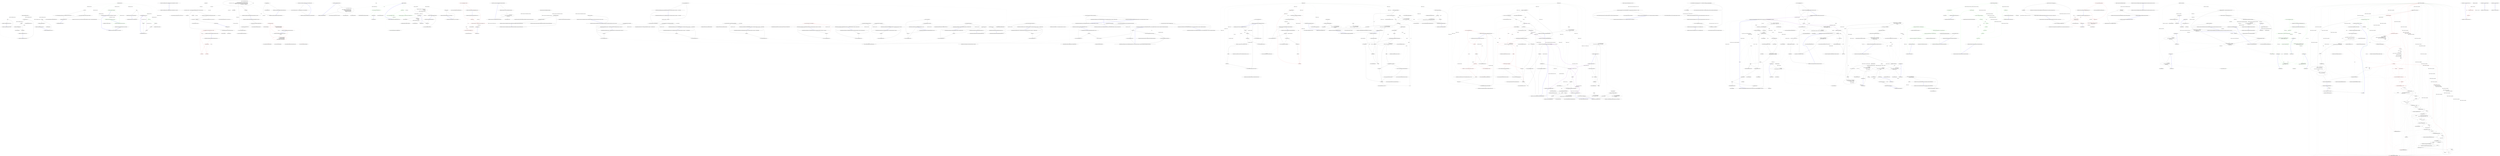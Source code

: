 digraph  {
n19 [label="HangFire.Web.AspNetBackgroundJobServer", span=""];
n0 [cluster="HangFire.Web.AspNetBackgroundJobServer.AspNetBackgroundJobServer(params HangFire.Server.WorkerPool[])", label="Entry HangFire.Web.AspNetBackgroundJobServer.AspNetBackgroundJobServer(params HangFire.Server.WorkerPool[])", span="11-11"];
n1 [cluster="HangFire.Web.AspNetBackgroundJobServer.AspNetBackgroundJobServer(params HangFire.Server.WorkerPool[])", label="Exit HangFire.Web.AspNetBackgroundJobServer.AspNetBackgroundJobServer(params HangFire.Server.WorkerPool[])", span="11-11"];
n2 [cluster="HangFire.Web.AspNetBackgroundJobServer.Start()", label="Entry HangFire.Web.AspNetBackgroundJobServer.Start()", span="20-20"];
n3 [cluster="HangFire.Web.AspNetBackgroundJobServer.Start()", label="base.Start()", span="22-22"];
n4 [cluster="HangFire.Web.AspNetBackgroundJobServer.Start()", label="HostingEnvironment.RegisterObject(this)", span="23-23"];
n6 [cluster="HangFire.BackgroundJobServer.Start()", label="Entry HangFire.BackgroundJobServer.Start()", span="42-42"];
n5 [cluster="HangFire.Web.AspNetBackgroundJobServer.Start()", label="Exit HangFire.Web.AspNetBackgroundJobServer.Start()", span="20-20"];
n7 [cluster="Unk.RegisterObject", label="Entry Unk.RegisterObject", span=""];
n8 [cluster="HangFire.Web.AspNetBackgroundJobServer.Stop()", label="Entry HangFire.Web.AspNetBackgroundJobServer.Stop()", span="30-30"];
n9 [cluster="HangFire.Web.AspNetBackgroundJobServer.Stop()", label="var wasStopped = base.Stop()", span="32-32"];
n10 [cluster="HangFire.Web.AspNetBackgroundJobServer.Stop()", label=wasStopped, span="33-33"];
n14 [cluster="HangFire.BackgroundJobServer.Stop()", label="Entry HangFire.BackgroundJobServer.Stop()", span="56-56"];
n12 [cluster="HangFire.Web.AspNetBackgroundJobServer.Stop()", label="return wasStopped;", span="38-38"];
n11 [cluster="HangFire.Web.AspNetBackgroundJobServer.Stop()", label="HostingEnvironment.UnregisterObject(this)", span="35-35"];
n15 [cluster="Unk.UnregisterObject", label="Entry Unk.UnregisterObject", span=""];
n13 [cluster="HangFire.Web.AspNetBackgroundJobServer.Stop()", label="Exit HangFire.Web.AspNetBackgroundJobServer.Stop()", span="30-30"];
n16 [cluster="HangFire.Web.AspNetBackgroundJobServer.Stop(bool)", label="Entry HangFire.Web.AspNetBackgroundJobServer.Stop(bool)", span="41-41"];
n17 [cluster="HangFire.Web.AspNetBackgroundJobServer.Stop(bool)", label="Stop()", span="43-43"];
n18 [cluster="HangFire.Web.AspNetBackgroundJobServer.Stop(bool)", label="Exit HangFire.Web.AspNetBackgroundJobServer.Stop(bool)", span="41-41"];
m0_40 [cluster="Unk.Join", file="BackgroundJob.cs", label="Entry Unk.Join", span=""];
m0_20 [cluster="string.Replace(char, char)", file="BackgroundJob.cs", label="Entry string.Replace(char, char)", span="0-0"];
m0_21 [cluster="Hangfire.Common.TypeExtensions.ReplaceGenericParametersInGenericTypeName(string, System.Type)", file="BackgroundJob.cs", label="Entry Hangfire.Common.TypeExtensions.ReplaceGenericParametersInGenericTypeName(string, System.Type)", span="40-40"];
m0_22 [cluster="Hangfire.Common.TypeExtensions.ReplaceGenericParametersInGenericTypeName(string, System.Type)", file="BackgroundJob.cs", label="var genericArguments = type .GetTypeInfo().GetAllGenericArguments()", span="42-42"];
m0_25 [cluster="Hangfire.Common.TypeExtensions.ReplaceGenericParametersInGenericTypeName(string, System.Type)", file="BackgroundJob.cs", label="typeName = rgx.Replace(typeName, match =>\r\n            {\r\n                var currentGenericArgumentNumbers = int.Parse(match.Value.Substring(1));\r\n                var currentArguments = string.Join('','', genericArguments.Take(currentGenericArgumentNumbers).Select(ToGenericTypeString));\r\n                genericArguments = genericArguments.Skip(currentGenericArgumentNumbers).ToArray();\r\n                return string.Concat(''<'', currentArguments, ''>'');\r\n            })", span="48-54"];
m0_23 [cluster="Hangfire.Common.TypeExtensions.ReplaceGenericParametersInGenericTypeName(string, System.Type)", file="BackgroundJob.cs", label="string regexForGenericArguments = @''`[1-9]\d*''", span="44-44"];
m0_24 [cluster="Hangfire.Common.TypeExtensions.ReplaceGenericParametersInGenericTypeName(string, System.Type)", file="BackgroundJob.cs", label="var rgx = new Regex(regexForGenericArguments)", span="46-46"];
m0_26 [cluster="Hangfire.Common.TypeExtensions.ReplaceGenericParametersInGenericTypeName(string, System.Type)", file="BackgroundJob.cs", label="return typeName;", span="56-56"];
m0_27 [cluster="Hangfire.Common.TypeExtensions.ReplaceGenericParametersInGenericTypeName(string, System.Type)", file="BackgroundJob.cs", label="Exit Hangfire.Common.TypeExtensions.ReplaceGenericParametersInGenericTypeName(string, System.Type)", span="40-40"];
m0_6 [cluster="System.Type.GetFullNameWithoutNamespace()", file="BackgroundJob.cs", label="Entry System.Type.GetFullNameWithoutNamespace()", span="23-23"];
m0_17 [cluster="Hangfire.Common.TypeExtensions.ReplacePlusWithDotInNestedTypeName(string)", file="BackgroundJob.cs", label="Entry Hangfire.Common.TypeExtensions.ReplacePlusWithDotInNestedTypeName(string)", span="35-35"];
m0_18 [cluster="Hangfire.Common.TypeExtensions.ReplacePlusWithDotInNestedTypeName(string)", file="BackgroundJob.cs", label="return typeName.Replace('+', '.');", span="37-37"];
m0_19 [cluster="Hangfire.Common.TypeExtensions.ReplacePlusWithDotInNestedTypeName(string)", file="BackgroundJob.cs", label="Exit Hangfire.Common.TypeExtensions.ReplacePlusWithDotInNestedTypeName(string)", span="35-35"];
m0_37 [cluster="int.Parse(string)", file="BackgroundJob.cs", label="Entry int.Parse(string)", span="0-0"];
m0_28 [cluster="System.Reflection.TypeInfo.GetAllGenericArguments()", file="BackgroundJob.cs", label="Entry System.Reflection.TypeInfo.GetAllGenericArguments()", span="59-59"];
m0_16 [cluster="string.Substring(int)", file="BackgroundJob.cs", label="Entry string.Substring(int)", span="0-0"];
m0_9 [cluster="string.ReplaceGenericParametersInGenericTypeName(System.Type)", file="BackgroundJob.cs", label="Entry string.ReplaceGenericParametersInGenericTypeName(System.Type)", span="40-40"];
m0_38 [cluster="System.Collections.Generic.IEnumerable<TSource>.Take<TSource>(int)", file="BackgroundJob.cs", label="Entry System.Collections.Generic.IEnumerable<TSource>.Take<TSource>(int)", span="0-0"];
m0_0 [cluster="Hangfire.Common.TypeExtensions.ToGenericTypeString(System.Type)", file="BackgroundJob.cs", label="Entry Hangfire.Common.TypeExtensions.ToGenericTypeString(System.Type)", span="9-9"];
m0_1 [cluster="Hangfire.Common.TypeExtensions.ToGenericTypeString(System.Type)", color=red, community=0, file="BackgroundJob.cs", label="0: !type.GetTypeInfo().IsGenericType", span="11-11"];
m0_2 [cluster="Hangfire.Common.TypeExtensions.ToGenericTypeString(System.Type)", color=red, community=0, file="BackgroundJob.cs", label="0: return type.GetFullNameWithoutNamespace()\r\n                        .ReplacePlusWithDotInNestedTypeName();", span="13-14"];
m0_3 [cluster="Hangfire.Common.TypeExtensions.ToGenericTypeString(System.Type)", color=red, community=0, file="BackgroundJob.cs", label="0: return type.GetGenericTypeDefinition()\r\n                    .GetFullNameWithoutNamespace()\r\n                    .ReplacePlusWithDotInNestedTypeName()\r\n                    .ReplaceGenericParametersInGenericTypeName(type);", span="17-20"];
m0_4 [cluster="Hangfire.Common.TypeExtensions.ToGenericTypeString(System.Type)", file="BackgroundJob.cs", label="Exit Hangfire.Common.TypeExtensions.ToGenericTypeString(System.Type)", span="9-9"];
m0_31 [cluster="lambda expression", file="BackgroundJob.cs", label="Entry lambda expression", span="48-54"];
m0_33 [cluster="lambda expression", file="BackgroundJob.cs", label="var currentArguments = string.Join('','', genericArguments.Take(currentGenericArgumentNumbers).Select(ToGenericTypeString))", span="51-51"];
m0_34 [cluster="lambda expression", file="BackgroundJob.cs", label="genericArguments = genericArguments.Skip(currentGenericArgumentNumbers).ToArray()", span="52-52"];
m0_32 [cluster="lambda expression", file="BackgroundJob.cs", label="var currentGenericArgumentNumbers = int.Parse(match.Value.Substring(1))", span="50-50"];
m0_35 [cluster="lambda expression", file="BackgroundJob.cs", label="return string.Concat(''<'', currentArguments, ''>'');", span="53-53"];
m0_36 [cluster="lambda expression", file="BackgroundJob.cs", label="Exit lambda expression", span="48-54"];
m0_5 [cluster="System.Type.GetTypeInfo()", file="BackgroundJob.cs", label="Entry System.Type.GetTypeInfo()", span="0-0"];
m0_39 [cluster="Unk.Select", file="BackgroundJob.cs", label="Entry Unk.Select", span=""];
m0_30 [cluster="Unk.Replace", file="BackgroundJob.cs", label="Entry Unk.Replace", span=""];
m0_7 [cluster="string.ReplacePlusWithDotInNestedTypeName()", file="BackgroundJob.cs", label="Entry string.ReplacePlusWithDotInNestedTypeName()", span="35-35"];
m0_43 [cluster="string.Concat(string, string, string)", file="BackgroundJob.cs", label="Entry string.Concat(string, string, string)", span="0-0"];
m0_8 [cluster="System.Type.GetGenericTypeDefinition()", file="BackgroundJob.cs", label="Entry System.Type.GetGenericTypeDefinition()", span="0-0"];
m0_10 [cluster="Hangfire.Common.TypeExtensions.GetFullNameWithoutNamespace(System.Type)", file="BackgroundJob.cs", label="Entry Hangfire.Common.TypeExtensions.GetFullNameWithoutNamespace(System.Type)", span="23-23"];
m0_11 [cluster="Hangfire.Common.TypeExtensions.GetFullNameWithoutNamespace(System.Type)", color=red, community=0, file="BackgroundJob.cs", label="0: type.IsGenericParameter", span="25-25"];
m0_12 [cluster="Hangfire.Common.TypeExtensions.GetFullNameWithoutNamespace(System.Type)", color=red, community=0, file="BackgroundJob.cs", label="0: return type.Name;", span="27-27"];
m0_14 [cluster="Hangfire.Common.TypeExtensions.GetFullNameWithoutNamespace(System.Type)", color=red, community=0, file="BackgroundJob.cs", label="0: return type.FullName.Substring(type.Namespace.Length + dotLength);", span="32-32"];
m0_13 [cluster="Hangfire.Common.TypeExtensions.GetFullNameWithoutNamespace(System.Type)", color=red, community=0, file="BackgroundJob.cs", label="0: int dotLength = 1", span="30-30"];
m0_15 [cluster="Hangfire.Common.TypeExtensions.GetFullNameWithoutNamespace(System.Type)", file="BackgroundJob.cs", label="Exit Hangfire.Common.TypeExtensions.GetFullNameWithoutNamespace(System.Type)", span="23-23"];
m0_29 [cluster="System.Text.RegularExpressions.Regex.Regex(string)", file="BackgroundJob.cs", label="Entry System.Text.RegularExpressions.Regex.Regex(string)", span="0-0"];
m0_44 [cluster="Hangfire.Common.TypeExtensions.GetAllGenericArguments(System.Reflection.TypeInfo)", file="BackgroundJob.cs", label="Entry Hangfire.Common.TypeExtensions.GetAllGenericArguments(System.Reflection.TypeInfo)", span="59-59"];
m0_45 [cluster="Hangfire.Common.TypeExtensions.GetAllGenericArguments(System.Reflection.TypeInfo)", file="BackgroundJob.cs", label="return type.GenericTypeArguments.Length > 0 ? type.GenericTypeArguments : type.GenericTypeParameters;", span="61-61"];
m0_46 [cluster="Hangfire.Common.TypeExtensions.GetAllGenericArguments(System.Reflection.TypeInfo)", file="BackgroundJob.cs", label="Exit Hangfire.Common.TypeExtensions.GetAllGenericArguments(System.Reflection.TypeInfo)", span="59-59"];
m0_42 [cluster="System.Collections.Generic.IEnumerable<TSource>.ToArray<TSource>()", file="BackgroundJob.cs", label="Entry System.Collections.Generic.IEnumerable<TSource>.ToArray<TSource>()", span="0-0"];
m0_41 [cluster="System.Collections.Generic.IEnumerable<TSource>.Skip<TSource>(int)", file="BackgroundJob.cs", label="Entry System.Collections.Generic.IEnumerable<TSource>.Skip<TSource>(int)", span="0-0"];
m0_47 [file="BackgroundJob.cs", label=genericArguments, span=""];
m1_8 [cluster="HangFire.BackgroundJobServer.Start()", file="BackgroundJobServer.cs", label="_server != null", span="44-44"];
m1_10 [cluster="HangFire.BackgroundJobServer.Start()", file="BackgroundJobServer.cs", label="_server = new JobServer(MachineName, WorkerPools, PollInterval, JobActivator)", span="49-49"];
m1_9 [cluster="HangFire.BackgroundJobServer.Start()", file="BackgroundJobServer.cs", label="throw new InvalidOperationException(''Background job server has already been started. Please stop it first.'');", span="46-46"];
m1_11 [cluster="HangFire.BackgroundJobServer.Start()", file="BackgroundJobServer.cs", label="Exit HangFire.BackgroundJobServer.Start()", span="42-42"];
m1_13 [cluster="HangFire.Server.JobServer.JobServer(string, System.Collections.Generic.IEnumerable<HangFire.Server.WorkerPool>, System.TimeSpan, HangFire.JobActivator)", file="BackgroundJobServer.cs", label="Entry HangFire.Server.JobServer.JobServer(string, System.Collections.Generic.IEnumerable<HangFire.Server.WorkerPool>, System.TimeSpan, HangFire.JobActivator)", span="27-27"];
m1_0 [cluster="HangFire.BackgroundJobServer.BackgroundJobServer(params HangFire.Server.WorkerPool[])", file="BackgroundJobServer.cs", label="Entry HangFire.BackgroundJobServer.BackgroundJobServer(params HangFire.Server.WorkerPool[])", span="14-14"];
m1_1 [cluster="HangFire.BackgroundJobServer.BackgroundJobServer(params HangFire.Server.WorkerPool[])", color=green, community=0, file="BackgroundJobServer.cs", label="0: MachineName = Environment.MachineName", span="16-16"];
m1_2 [cluster="HangFire.Storage.IWriteableStoredValues.Decrement(string)", color=green, community=0, file="BackgroundJobServer.cs", label="0: Entry HangFire.Storage.IWriteableStoredValues.Decrement(string)", span="7-7"];
m1_3 [cluster="HangFire.Storage.IWriteableStoredValues.Decrement(string)", color=green, community=0, file="BackgroundJobServer.cs", label="0: Exit HangFire.Storage.IWriteableStoredValues.Decrement(string)", span="7-7"];
m1_4 [cluster="HangFire.Storage.IWriteableStoredValues.ExpireIn(string, System.TimeSpan)", file="BackgroundJobServer.cs", label="Entry HangFire.Storage.IWriteableStoredValues.ExpireIn(string, System.TimeSpan)", span="9-9"];
m1_6 [cluster="HangFire.Server.WorkerPool.WorkerPool()", file="BackgroundJobServer.cs", label="Entry HangFire.Server.WorkerPool.WorkerPool()", span="6-6"];
m1_22 [cluster="HangFire.BackgroundJobServer.System.IDisposable.Dispose()", file="BackgroundJobServer.cs", label="Entry HangFire.BackgroundJobServer.System.IDisposable.Dispose()", span="68-68"];
m1_23 [cluster="HangFire.BackgroundJobServer.System.IDisposable.Dispose()", file="BackgroundJobServer.cs", label="Stop()", span="70-70"];
m1_24 [cluster="HangFire.BackgroundJobServer.System.IDisposable.Dispose()", file="BackgroundJobServer.cs", label="Exit HangFire.BackgroundJobServer.System.IDisposable.Dispose()", span="68-68"];
m1_5 [cluster="HangFire.Storage.IWriteableStoredValues.ExpireIn(string, System.TimeSpan)", file="BackgroundJobServer.cs", label="Exit HangFire.Storage.IWriteableStoredValues.ExpireIn(string, System.TimeSpan)", span="9-9"];
m1_21 [cluster="HangFire.Server.JobServer.Dispose()", file="BackgroundJobServer.cs", label="Entry HangFire.Server.JobServer.Dispose()", span="58-58"];
m1_14 [cluster="HangFire.BackgroundJobServer.Stop()", file="BackgroundJobServer.cs", label="Entry HangFire.BackgroundJobServer.Stop()", span="56-56"];
m1_15 [cluster="HangFire.BackgroundJobServer.Stop()", color=green, community=0, file="BackgroundJobServer.cs", label="0: _server != null", span="58-58"];
m1_16 [cluster="HangFire.BackgroundJobServer.Stop()", file="BackgroundJobServer.cs", label="_server.Dispose()", span="60-60"];
m1_19 [cluster="HangFire.BackgroundJobServer.Stop()", file="BackgroundJobServer.cs", label="return false;", span="65-65"];
m1_17 [cluster="HangFire.BackgroundJobServer.Stop()", file="BackgroundJobServer.cs", label="_server = null", span="61-61"];
m1_18 [cluster="HangFire.BackgroundJobServer.Stop()", file="BackgroundJobServer.cs", label="return true;", span="63-63"];
m1_20 [cluster="HangFire.BackgroundJobServer.Stop()", file="BackgroundJobServer.cs", label="Exit HangFire.BackgroundJobServer.Stop()", span="56-56"];
m1_12 [cluster="System.InvalidOperationException.InvalidOperationException(string)", file="BackgroundJobServer.cs", label="Entry System.InvalidOperationException.InvalidOperationException(string)", span="0-0"];
m1_25 [file="BackgroundJobServer.cs", label="HangFire.BackgroundJobServer", span=""];
m2_3 [cluster="HangFire.States.FailedState.GetProperties()", file="FailedState.cs", label="Entry HangFire.States.FailedState.GetProperties()", span="20-20"];
m2_4 [cluster="HangFire.States.FailedState.GetProperties()", file="FailedState.cs", label="return new Dictionary<string, string>\r\n                {\r\n                    { ''FailedAt'', JobHelper.ToStringTimestamp(DateTime.UtcNow) },\r\n                    { ''ExceptionType'', Exception.GetType().FullName },\r\n                    { ''ExceptionMessage'', Exception.Message },\r\n                    { ''ExceptionDetails'', Exception.ToString() }\r\n                };", span="22-28"];
m2_5 [cluster="HangFire.States.FailedState.GetProperties()", file="FailedState.cs", label="Exit HangFire.States.FailedState.GetProperties()", span="20-20"];
m2_15 [cluster="System.ArgumentNullException.ArgumentNullException(string)", file="FailedState.cs", label="Entry System.ArgumentNullException.ArgumentNullException(string)", span="0-0"];
m2_6 [cluster="System.Collections.Generic.Dictionary<TKey, TValue>.Dictionary()", file="FailedState.cs", label="Entry System.Collections.Generic.Dictionary<TKey, TValue>.Dictionary()", span="0-0"];
m2_20 [cluster="HangFire.JobHelper.ToTimestamp(System.DateTime)", file="FailedState.cs", label="Entry HangFire.JobHelper.ToTimestamp(System.DateTime)", span="44-44"];
m2_9 [cluster="System.Exception.ToString()", file="FailedState.cs", label="Entry System.Exception.ToString()", span="0-0"];
m2_10 [cluster="HangFire.States.FailedState.Apply(IRedisTransaction)", file="FailedState.cs", label="Entry HangFire.States.FailedState.Apply(IRedisTransaction)", span="31-31"];
m2_11 [cluster="HangFire.States.FailedState.Apply(IRedisTransaction)", file="FailedState.cs", label="transaction == null", span="33-33"];
m2_13 [cluster="HangFire.States.FailedState.Apply(IRedisTransaction)", file="FailedState.cs", label="transaction.QueueCommand(x => x.AddItemToSortedSet(\r\n                        ''hangfire:failed'',\r\n                        JobId,\r\n                        JobHelper.ToTimestamp(DateTime.UtcNow)))", span="35-38"];
m2_12 [cluster="HangFire.States.FailedState.Apply(IRedisTransaction)", file="FailedState.cs", label="throw new ArgumentNullException(''transaction'');", span="33-33"];
m2_14 [cluster="HangFire.States.FailedState.Apply(IRedisTransaction)", file="FailedState.cs", label="Exit HangFire.States.FailedState.Apply(IRedisTransaction)", span="31-31"];
m2_16 [cluster="Unk.QueueCommand", file="FailedState.cs", label="Entry Unk.QueueCommand", span=""];
m2_21 [cluster="Unk.AddItemToSortedSet", file="FailedState.cs", label="Entry Unk.AddItemToSortedSet", span=""];
m2_0 [cluster="HangFire.States.FailedState.FailedState(string, string, System.Exception)", file="FailedState.cs", label="Entry HangFire.States.FailedState.FailedState(string, string, System.Exception)", span="10-10"];
m2_1 [cluster="HangFire.States.FailedState.FailedState(string, string, System.Exception)", file="FailedState.cs", label="Exception = exception", span="13-13"];
m2_2 [cluster="HangFire.States.FailedState.FailedState(string, string, System.Exception)", file="FailedState.cs", label="Exit HangFire.States.FailedState.FailedState(string, string, System.Exception)", span="10-10"];
m2_8 [cluster="System.Exception.GetType()", file="FailedState.cs", label="Entry System.Exception.GetType()", span="0-0"];
m2_27 [cluster="lambda expression", file="FailedState.cs", label="Entry lambda expression", span="47-47"];
m2_17 [cluster="lambda expression", file="FailedState.cs", label="Entry lambda expression", span="35-38"];
m2_18 [cluster="lambda expression", file="FailedState.cs", label="x.AddItemToSortedSet(\r\n                        ''hangfire:failed'',\r\n                        JobId,\r\n                        JobHelper.ToTimestamp(DateTime.UtcNow))", span="35-38"];
m2_19 [cluster="lambda expression", file="FailedState.cs", label="Exit lambda expression", span="35-38"];
m2_28 [cluster="lambda expression", color=green, community=0, file="FailedState.cs", label="0: x.RemoveItemFromSortedSet(''hangfire:failed'', jobId)", span="47-47"];
m2_29 [cluster="lambda expression", file="FailedState.cs", label="Exit lambda expression", span="47-47"];
m2_22 [cluster="HangFire.States.FailedState.Descriptor.Unapply(IRedisTransaction, string)", file="FailedState.cs", label="HangFire.States.FailedState", span=""];
m2_23 [cluster="HangFire.States.FailedState.Descriptor.Unapply(IRedisTransaction, string)", color=green, community=0, file="FailedState.cs", label="0: transaction == null", span="45-45"];
m2_24 [cluster="HangFire.States.FailedState.Descriptor.Unapply(IRedisTransaction, string)", color=green, community=0, file="FailedState.cs", label="0: throw new ArgumentNullException(''transaction'');", span="45-45"];
m2_25 [cluster="HangFire.States.FailedState.Descriptor.Unapply(IRedisTransaction, string)", color=green, community=0, file="FailedState.cs", label="0: transaction.QueueCommand(x => x.RemoveItemFromSortedSet(''hangfire:failed'', jobId))", span="47-47"];
m2_26 [cluster="HangFire.States.FailedState.Descriptor.Unapply(IRedisTransaction, string)", file="FailedState.cs", label="Exit HangFire.States.FailedState.Descriptor.Unapply(IRedisTransaction, string)", span="43-43"];
m2_7 [cluster="HangFire.JobHelper.ToStringTimestamp(System.DateTime)", file="FailedState.cs", label="Entry HangFire.JobHelper.ToStringTimestamp(System.DateTime)", span="55-55"];
m2_30 [cluster="Unk.RemoveItemFromSortedSet", file="FailedState.cs", label="Entry Unk.RemoveItemFromSortedSet", span=""];
m2_32 [file="FailedState.cs", label=string, span=""];
m3_5 [cluster="System.ArgumentNullException.ArgumentNullException(string)", file="FailedStateDescriptor.cs", label="Entry System.ArgumentNullException.ArgumentNullException(string)", span="0-0"];
m3_0 [cluster="HangFire.States.FailedStateDescriptor.Unapply(IRedisTransaction, string)", file="FailedStateDescriptor.cs", label="Entry HangFire.States.FailedStateDescriptor.Unapply(IRedisTransaction, string)", span="7-7"];
m3_1 [cluster="HangFire.States.FailedStateDescriptor.Unapply(IRedisTransaction, string)", color=red, community=0, file="FailedStateDescriptor.cs", label="0: transaction == null", span="9-9"];
m3_3 [cluster="HangFire.States.FailedStateDescriptor.Unapply(IRedisTransaction, string)", color=red, community=0, file="FailedStateDescriptor.cs", label="0: transaction.QueueCommand(x => x.RemoveItemFromSortedSet(''hangfire:failed'', jobId))", span="11-11"];
m3_2 [cluster="HangFire.States.FailedStateDescriptor.Unapply(IRedisTransaction, string)", color=red, community=0, file="FailedStateDescriptor.cs", label="0: throw new ArgumentNullException(''transaction'');", span="9-9"];
m3_4 [cluster="HangFire.States.FailedStateDescriptor.Unapply(IRedisTransaction, string)", file="FailedStateDescriptor.cs", label="Exit HangFire.States.FailedStateDescriptor.Unapply(IRedisTransaction, string)", span="7-7"];
m3_6 [cluster="Unk.QueueCommand", file="FailedStateDescriptor.cs", label="Entry Unk.QueueCommand", span=""];
m3_7 [cluster="lambda expression", file="FailedStateDescriptor.cs", label="Entry lambda expression", span="11-11"];
m3_8 [cluster="lambda expression", color=red, community=0, file="FailedStateDescriptor.cs", label="0: x.RemoveItemFromSortedSet(''hangfire:failed'', jobId)", span="11-11"];
m3_9 [cluster="lambda expression", file="FailedStateDescriptor.cs", label="Exit lambda expression", span="11-11"];
m3_10 [cluster="Unk.RemoveItemFromSortedSet", file="FailedStateDescriptor.cs", label="Entry Unk.RemoveItemFromSortedSet", span=""];
m3_11 [file="FailedStateDescriptor.cs", label=string, span=""];
m4_3 [cluster="HangFire.Common.ExpressionUtil.TypeBinaryExpressionFingerprint.Equals(object)", file="HangFireConfig.cs", label="Entry HangFire.Common.ExpressionUtil.TypeBinaryExpressionFingerprint.Equals(object)", span="26-26"];
m4_4 [cluster="HangFire.Common.ExpressionUtil.TypeBinaryExpressionFingerprint.Equals(object)", file="HangFireConfig.cs", label="TypeBinaryExpressionFingerprint other = obj as TypeBinaryExpressionFingerprint", span="28-28"];
m4_5 [cluster="HangFire.Common.ExpressionUtil.TypeBinaryExpressionFingerprint.Equals(object)", file="HangFireConfig.cs", label="return (other != null)\r\n                   && Equals(this.TypeOperand, other.TypeOperand)\r\n                   && this.Equals(other);", span="29-31"];
m4_6 [cluster="HangFire.Common.ExpressionUtil.TypeBinaryExpressionFingerprint.Equals(object)", file="HangFireConfig.cs", label="Exit HangFire.Common.ExpressionUtil.TypeBinaryExpressionFingerprint.Equals(object)", span="26-26"];
m4_13 [cluster="HangFire.Common.ExpressionUtil.HashCodeCombiner.AddObject(object)", file="HangFireConfig.cs", label="Entry HangFire.Common.ExpressionUtil.HashCodeCombiner.AddObject(object)", span="53-53"];
m4_9 [cluster="HangFire.Common.ExpressionUtil.TypeBinaryExpressionFingerprint.AddToHashCodeCombiner(HangFire.Common.ExpressionUtil.HashCodeCombiner)", file="HangFireConfig.cs", label="Entry HangFire.Common.ExpressionUtil.TypeBinaryExpressionFingerprint.AddToHashCodeCombiner(HangFire.Common.ExpressionUtil.HashCodeCombiner)", span="34-34"];
m4_10 [cluster="HangFire.Common.ExpressionUtil.TypeBinaryExpressionFingerprint.AddToHashCodeCombiner(HangFire.Common.ExpressionUtil.HashCodeCombiner)", file="HangFireConfig.cs", label="combiner.AddObject(TypeOperand)", span="36-36"];
m4_11 [cluster="HangFire.Common.ExpressionUtil.TypeBinaryExpressionFingerprint.AddToHashCodeCombiner(HangFire.Common.ExpressionUtil.HashCodeCombiner)", file="HangFireConfig.cs", label="base.AddToHashCodeCombiner(combiner)", span="37-37"];
m4_12 [cluster="HangFire.Common.ExpressionUtil.TypeBinaryExpressionFingerprint.AddToHashCodeCombiner(HangFire.Common.ExpressionUtil.HashCodeCombiner)", file="HangFireConfig.cs", label="Exit HangFire.Common.ExpressionUtil.TypeBinaryExpressionFingerprint.AddToHashCodeCombiner(HangFire.Common.ExpressionUtil.HashCodeCombiner)", span="34-34"];
m4_8 [cluster="HangFire.Common.ExpressionUtil.ExpressionFingerprint.Equals(HangFire.Common.ExpressionUtil.ExpressionFingerprint)", file="HangFireConfig.cs", label="Entry HangFire.Common.ExpressionUtil.ExpressionFingerprint.Equals(HangFire.Common.ExpressionUtil.ExpressionFingerprint)", span="32-32"];
m4_7 [cluster="object.Equals(object, object)", file="HangFireConfig.cs", label="Entry object.Equals(object, object)", span="0-0"];
m4_14 [cluster="HangFire.Common.ExpressionUtil.ExpressionFingerprint.AddToHashCodeCombiner(HangFire.Common.ExpressionUtil.HashCodeCombiner)", file="HangFireConfig.cs", label="Entry HangFire.Common.ExpressionUtil.ExpressionFingerprint.AddToHashCodeCombiner(HangFire.Common.ExpressionUtil.HashCodeCombiner)", span="26-26"];
m4_0 [cluster="HangFire.Common.ExpressionUtil.TypeBinaryExpressionFingerprint.TypeBinaryExpressionFingerprint(System.Linq.Expressions.ExpressionType, System.Type, System.Type)", file="HangFireConfig.cs", label="Entry HangFire.Common.ExpressionUtil.TypeBinaryExpressionFingerprint.TypeBinaryExpressionFingerprint(System.Linq.Expressions.ExpressionType, System.Type, System.Type)", span="17-17"];
m4_1 [cluster="HangFire.Common.ExpressionUtil.TypeBinaryExpressionFingerprint.TypeBinaryExpressionFingerprint(System.Linq.Expressions.ExpressionType, System.Type, System.Type)", file="HangFireConfig.cs", label="TypeOperand = typeOperand", span="20-20"];
m4_2 [cluster="HangFire.Common.ExpressionUtil.TypeBinaryExpressionFingerprint.TypeBinaryExpressionFingerprint(System.Linq.Expressions.ExpressionType, System.Type, System.Type)", file="HangFireConfig.cs", label="Exit HangFire.Common.ExpressionUtil.TypeBinaryExpressionFingerprint.TypeBinaryExpressionFingerprint(System.Linq.Expressions.ExpressionType, System.Type, System.Type)", span="17-17"];
m4_15 [file="HangFireConfig.cs", label="HangFire.Common.ExpressionUtil.TypeBinaryExpressionFingerprint", span=""];
m6_5 [cluster="System.ArgumentNullException.ArgumentNullException(string)", file="JobFetcher.cs", label="Entry System.ArgumentNullException.ArgumentNullException(string)", span="0-0"];
m6_26 [cluster="Hangfire.BackgroundJobClientExtensions.Schedule<T>(Hangfire.IBackgroundJobClient, System.Linq.Expressions.Expression<System.Action<T>>, System.TimeSpan)", file="JobFetcher.cs", label="Entry Hangfire.BackgroundJobClientExtensions.Schedule<T>(Hangfire.IBackgroundJobClient, System.Linq.Expressions.Expression<System.Action<T>>, System.TimeSpan)", span="104-104"];
m6_27 [cluster="Hangfire.BackgroundJobClientExtensions.Schedule<T>(Hangfire.IBackgroundJobClient, System.Linq.Expressions.Expression<System.Action<T>>, System.TimeSpan)", file="JobFetcher.cs", label="client == null", span="106-106"];
m6_29 [cluster="Hangfire.BackgroundJobClientExtensions.Schedule<T>(Hangfire.IBackgroundJobClient, System.Linq.Expressions.Expression<System.Action<T>>, System.TimeSpan)", file="JobFetcher.cs", label="return client.Create(methodCall, new ScheduledState(delay));", span="108-108"];
m6_28 [cluster="Hangfire.BackgroundJobClientExtensions.Schedule<T>(Hangfire.IBackgroundJobClient, System.Linq.Expressions.Expression<System.Action<T>>, System.TimeSpan)", file="JobFetcher.cs", label="throw new ArgumentNullException(''client'');", span="106-106"];
m6_30 [cluster="Hangfire.BackgroundJobClientExtensions.Schedule<T>(Hangfire.IBackgroundJobClient, System.Linq.Expressions.Expression<System.Action<T>>, System.TimeSpan)", file="JobFetcher.cs", label="Exit Hangfire.BackgroundJobClientExtensions.Schedule<T>(Hangfire.IBackgroundJobClient, System.Linq.Expressions.Expression<System.Action<T>>, System.TimeSpan)", span="104-104"];
m6_77 [cluster="Hangfire.BackgroundJobClientExtensions.ContinueWith(Hangfire.IBackgroundJobClient, string, System.Linq.Expressions.Expression<System.Action>, Hangfire.States.IState)", file="JobFetcher.cs", label="Entry Hangfire.BackgroundJobClientExtensions.ContinueWith(Hangfire.IBackgroundJobClient, string, System.Linq.Expressions.Expression<System.Action>, Hangfire.States.IState)", span="279-279"];
m6_78 [cluster="Hangfire.BackgroundJobClientExtensions.ContinueWith(Hangfire.IBackgroundJobClient, string, System.Linq.Expressions.Expression<System.Action>, Hangfire.States.IState)", file="JobFetcher.cs", label="return ContinueWith(client, parentId, methodCall, nextState, JobContinuationOptions.OnlyOnSucceededState);", span="285-285"];
m6_79 [cluster="Hangfire.BackgroundJobClientExtensions.ContinueWith(Hangfire.IBackgroundJobClient, string, System.Linq.Expressions.Expression<System.Action>, Hangfire.States.IState)", file="JobFetcher.cs", label="Exit Hangfire.BackgroundJobClientExtensions.ContinueWith(Hangfire.IBackgroundJobClient, string, System.Linq.Expressions.Expression<System.Action>, Hangfire.States.IState)", span="279-279"];
m6_6 [cluster="Hangfire.States.EnqueuedState.EnqueuedState()", file="JobFetcher.cs", label="Entry Hangfire.States.EnqueuedState.EnqueuedState()", span="31-31"];
m6_36 [cluster="Hangfire.BackgroundJobClientExtensions.Create(Hangfire.IBackgroundJobClient, System.Linq.Expressions.Expression<System.Action>, Hangfire.States.IState)", file="JobFetcher.cs", label="Entry Hangfire.BackgroundJobClientExtensions.Create(Hangfire.IBackgroundJobClient, System.Linq.Expressions.Expression<System.Action>, Hangfire.States.IState)", span="138-138"];
m6_37 [cluster="Hangfire.BackgroundJobClientExtensions.Create(Hangfire.IBackgroundJobClient, System.Linq.Expressions.Expression<System.Action>, Hangfire.States.IState)", file="JobFetcher.cs", label="client == null", span="143-143"];
m6_39 [cluster="Hangfire.BackgroundJobClientExtensions.Create(Hangfire.IBackgroundJobClient, System.Linq.Expressions.Expression<System.Action>, Hangfire.States.IState)", file="JobFetcher.cs", label="return client.Create(Job.FromExpression(methodCall), state);", span="145-145"];
m6_38 [cluster="Hangfire.BackgroundJobClientExtensions.Create(Hangfire.IBackgroundJobClient, System.Linq.Expressions.Expression<System.Action>, Hangfire.States.IState)", file="JobFetcher.cs", label="throw new ArgumentNullException(''client'');", span="143-143"];
m6_40 [cluster="Hangfire.BackgroundJobClientExtensions.Create(Hangfire.IBackgroundJobClient, System.Linq.Expressions.Expression<System.Action>, Hangfire.States.IState)", file="JobFetcher.cs", label="Exit Hangfire.BackgroundJobClientExtensions.Create(Hangfire.IBackgroundJobClient, System.Linq.Expressions.Expression<System.Action>, Hangfire.States.IState)", span="138-138"];
m6_68 [cluster="Hangfire.BackgroundJobClientExtensions.Requeue(Hangfire.IBackgroundJobClient, string, string)", file="JobFetcher.cs", label="Entry Hangfire.BackgroundJobClientExtensions.Requeue(Hangfire.IBackgroundJobClient, string, string)", span="265-265"];
m6_69 [cluster="Hangfire.BackgroundJobClientExtensions.Requeue(Hangfire.IBackgroundJobClient, string, string)", file="JobFetcher.cs", label="client == null", span="267-267"];
m6_72 [cluster="Hangfire.BackgroundJobClientExtensions.Requeue(Hangfire.IBackgroundJobClient, string, string)", file="JobFetcher.cs", label="return client.ChangeState(jobId, state, fromState);", span="270-270"];
m6_70 [cluster="Hangfire.BackgroundJobClientExtensions.Requeue(Hangfire.IBackgroundJobClient, string, string)", file="JobFetcher.cs", label="throw new ArgumentNullException(''client'');", span="267-267"];
m6_71 [cluster="Hangfire.BackgroundJobClientExtensions.Requeue(Hangfire.IBackgroundJobClient, string, string)", file="JobFetcher.cs", label="var state = new EnqueuedState()", span="269-269"];
m6_73 [cluster="Hangfire.BackgroundJobClientExtensions.Requeue(Hangfire.IBackgroundJobClient, string, string)", file="JobFetcher.cs", label="Exit Hangfire.BackgroundJobClientExtensions.Requeue(Hangfire.IBackgroundJobClient, string, string)", span="265-265"];
m6_55 [cluster="Hangfire.BackgroundJobClientExtensions.Delete(Hangfire.IBackgroundJobClient, string)", file="JobFetcher.cs", label="Entry Hangfire.BackgroundJobClientExtensions.Delete(Hangfire.IBackgroundJobClient, string)", span="204-204"];
m6_56 [cluster="Hangfire.BackgroundJobClientExtensions.Delete(Hangfire.IBackgroundJobClient, string)", file="JobFetcher.cs", label="return Delete(client, jobId, null);", span="206-206"];
m6_57 [cluster="Hangfire.BackgroundJobClientExtensions.Delete(Hangfire.IBackgroundJobClient, string)", file="JobFetcher.cs", label="Exit Hangfire.BackgroundJobClientExtensions.Delete(Hangfire.IBackgroundJobClient, string)", span="204-204"];
m6_31 [cluster="Hangfire.BackgroundJobClientExtensions.Schedule<T>(Hangfire.IBackgroundJobClient, System.Linq.Expressions.Expression<System.Action<T>>, System.DateTimeOffset)", file="JobFetcher.cs", label="Entry Hangfire.BackgroundJobClientExtensions.Schedule<T>(Hangfire.IBackgroundJobClient, System.Linq.Expressions.Expression<System.Action<T>>, System.DateTimeOffset)", span="120-120"];
m6_32 [cluster="Hangfire.BackgroundJobClientExtensions.Schedule<T>(Hangfire.IBackgroundJobClient, System.Linq.Expressions.Expression<System.Action<T>>, System.DateTimeOffset)", file="JobFetcher.cs", label="client == null", span="125-125"];
m6_34 [cluster="Hangfire.BackgroundJobClientExtensions.Schedule<T>(Hangfire.IBackgroundJobClient, System.Linq.Expressions.Expression<System.Action<T>>, System.DateTimeOffset)", file="JobFetcher.cs", label="return client.Create(methodCall, new ScheduledState(enqueueAt.UtcDateTime));", span="127-127"];
m6_33 [cluster="Hangfire.BackgroundJobClientExtensions.Schedule<T>(Hangfire.IBackgroundJobClient, System.Linq.Expressions.Expression<System.Action<T>>, System.DateTimeOffset)", file="JobFetcher.cs", label="throw new ArgumentNullException(''client'');", span="125-125"];
m6_35 [cluster="Hangfire.BackgroundJobClientExtensions.Schedule<T>(Hangfire.IBackgroundJobClient, System.Linq.Expressions.Expression<System.Action<T>>, System.DateTimeOffset)", file="JobFetcher.cs", label="Exit Hangfire.BackgroundJobClientExtensions.Schedule<T>(Hangfire.IBackgroundJobClient, System.Linq.Expressions.Expression<System.Action<T>>, System.DateTimeOffset)", span="120-120"];
m6_49 [cluster="Hangfire.BackgroundJobClientExtensions.ChangeState(Hangfire.IBackgroundJobClient, string, Hangfire.States.IState)", file="JobFetcher.cs", label="Entry Hangfire.BackgroundJobClientExtensions.ChangeState(Hangfire.IBackgroundJobClient, string, Hangfire.States.IState)", span="177-177"];
m6_50 [cluster="Hangfire.BackgroundJobClientExtensions.ChangeState(Hangfire.IBackgroundJobClient, string, Hangfire.States.IState)", file="JobFetcher.cs", label="client == null", span="179-179"];
m6_52 [cluster="Hangfire.BackgroundJobClientExtensions.ChangeState(Hangfire.IBackgroundJobClient, string, Hangfire.States.IState)", file="JobFetcher.cs", label="return client.ChangeState(jobId, state, null);", span="180-180"];
m6_51 [cluster="Hangfire.BackgroundJobClientExtensions.ChangeState(Hangfire.IBackgroundJobClient, string, Hangfire.States.IState)", file="JobFetcher.cs", label="throw new ArgumentNullException(''client'');", span="179-179"];
m6_53 [cluster="Hangfire.BackgroundJobClientExtensions.ChangeState(Hangfire.IBackgroundJobClient, string, Hangfire.States.IState)", file="JobFetcher.cs", label="Exit Hangfire.BackgroundJobClientExtensions.ChangeState(Hangfire.IBackgroundJobClient, string, Hangfire.States.IState)", span="177-177"];
m6_58 [cluster="Hangfire.BackgroundJobClientExtensions.Delete(Hangfire.IBackgroundJobClient, string, string)", file="JobFetcher.cs", label="Entry Hangfire.BackgroundJobClientExtensions.Delete(Hangfire.IBackgroundJobClient, string, string)", span="233-233"];
m6_59 [cluster="Hangfire.BackgroundJobClientExtensions.Delete(Hangfire.IBackgroundJobClient, string, string)", file="JobFetcher.cs", label="client == null", span="235-235"];
m6_62 [cluster="Hangfire.BackgroundJobClientExtensions.Delete(Hangfire.IBackgroundJobClient, string, string)", file="JobFetcher.cs", label="return client.ChangeState(jobId, state, fromState);", span="238-238"];
m6_60 [cluster="Hangfire.BackgroundJobClientExtensions.Delete(Hangfire.IBackgroundJobClient, string, string)", file="JobFetcher.cs", label="throw new ArgumentNullException(''client'');", span="235-235"];
m6_61 [cluster="Hangfire.BackgroundJobClientExtensions.Delete(Hangfire.IBackgroundJobClient, string, string)", file="JobFetcher.cs", label="var state = new DeletedState()", span="237-237"];
m6_63 [cluster="Hangfire.BackgroundJobClientExtensions.Delete(Hangfire.IBackgroundJobClient, string, string)", file="JobFetcher.cs", label="Exit Hangfire.BackgroundJobClientExtensions.Delete(Hangfire.IBackgroundJobClient, string, string)", span="233-233"];
m6_13 [cluster="Hangfire.IBackgroundJobClient.Create<T>(System.Linq.Expressions.Expression<System.Action<T>>, Hangfire.States.IState)", file="JobFetcher.cs", label="Entry Hangfire.IBackgroundJobClient.Create<T>(System.Linq.Expressions.Expression<System.Action<T>>, Hangfire.States.IState)", span="158-158"];
m6_14 [cluster="Hangfire.BackgroundJobClientExtensions.Schedule(Hangfire.IBackgroundJobClient, System.Linq.Expressions.Expression<System.Action>, System.TimeSpan)", file="JobFetcher.cs", label="Entry Hangfire.BackgroundJobClientExtensions.Schedule(Hangfire.IBackgroundJobClient, System.Linq.Expressions.Expression<System.Action>, System.TimeSpan)", span="69-69"];
m6_15 [cluster="Hangfire.BackgroundJobClientExtensions.Schedule(Hangfire.IBackgroundJobClient, System.Linq.Expressions.Expression<System.Action>, System.TimeSpan)", file="JobFetcher.cs", label="client == null", span="71-71"];
m6_17 [cluster="Hangfire.BackgroundJobClientExtensions.Schedule(Hangfire.IBackgroundJobClient, System.Linq.Expressions.Expression<System.Action>, System.TimeSpan)", color=red, community=0, file="JobFetcher.cs", label="0: return client.Create(methodCall, new ScheduledState(delay));", span="73-73"];
m6_16 [cluster="Hangfire.BackgroundJobClientExtensions.Schedule(Hangfire.IBackgroundJobClient, System.Linq.Expressions.Expression<System.Action>, System.TimeSpan)", file="JobFetcher.cs", label="throw new ArgumentNullException(''client'');", span="71-71"];
m6_18 [cluster="Hangfire.BackgroundJobClientExtensions.Schedule(Hangfire.IBackgroundJobClient, System.Linq.Expressions.Expression<System.Action>, System.TimeSpan)", file="JobFetcher.cs", label="Exit Hangfire.BackgroundJobClientExtensions.Schedule(Hangfire.IBackgroundJobClient, System.Linq.Expressions.Expression<System.Action>, System.TimeSpan)", span="69-69"];
m6_20 [cluster="Hangfire.BackgroundJobClientExtensions.Schedule(Hangfire.IBackgroundJobClient, System.Linq.Expressions.Expression<System.Action>, System.DateTimeOffset)", file="JobFetcher.cs", label="Entry Hangfire.BackgroundJobClientExtensions.Schedule(Hangfire.IBackgroundJobClient, System.Linq.Expressions.Expression<System.Action>, System.DateTimeOffset)", span="84-84"];
m6_21 [cluster="Hangfire.BackgroundJobClientExtensions.Schedule(Hangfire.IBackgroundJobClient, System.Linq.Expressions.Expression<System.Action>, System.DateTimeOffset)", file="JobFetcher.cs", label="client == null", span="89-89"];
m6_23 [cluster="Hangfire.BackgroundJobClientExtensions.Schedule(Hangfire.IBackgroundJobClient, System.Linq.Expressions.Expression<System.Action>, System.DateTimeOffset)", file="JobFetcher.cs", label="return client.Create(methodCall, new ScheduledState(enqueueAt.UtcDateTime));", span="91-91"];
m6_22 [cluster="Hangfire.BackgroundJobClientExtensions.Schedule(Hangfire.IBackgroundJobClient, System.Linq.Expressions.Expression<System.Action>, System.DateTimeOffset)", file="JobFetcher.cs", label="throw new ArgumentNullException(''client'');", span="89-89"];
m6_24 [cluster="Hangfire.BackgroundJobClientExtensions.Schedule(Hangfire.IBackgroundJobClient, System.Linq.Expressions.Expression<System.Action>, System.DateTimeOffset)", file="JobFetcher.cs", label="Exit Hangfire.BackgroundJobClientExtensions.Schedule(Hangfire.IBackgroundJobClient, System.Linq.Expressions.Expression<System.Action>, System.DateTimeOffset)", span="84-84"];
m6_42 [cluster="Hangfire.IBackgroundJobClient.Create(Hangfire.Common.Job, Hangfire.States.IState)", file="JobFetcher.cs", label="Entry Hangfire.IBackgroundJobClient.Create(Hangfire.Common.Job, Hangfire.States.IState)", span="41-41"];
m6_8 [cluster="Hangfire.BackgroundJobClientExtensions.Enqueue<T>(Hangfire.IBackgroundJobClient, System.Linq.Expressions.Expression<System.Action<T>>)", file="JobFetcher.cs", label="Entry Hangfire.BackgroundJobClientExtensions.Enqueue<T>(Hangfire.IBackgroundJobClient, System.Linq.Expressions.Expression<System.Action<T>>)", span="54-54"];
m6_9 [cluster="Hangfire.BackgroundJobClientExtensions.Enqueue<T>(Hangfire.IBackgroundJobClient, System.Linq.Expressions.Expression<System.Action<T>>)", file="JobFetcher.cs", label="client == null", span="56-56"];
m6_11 [cluster="Hangfire.BackgroundJobClientExtensions.Enqueue<T>(Hangfire.IBackgroundJobClient, System.Linq.Expressions.Expression<System.Action<T>>)", file="JobFetcher.cs", label="return client.Create(methodCall, new EnqueuedState());", span="58-58"];
m6_10 [cluster="Hangfire.BackgroundJobClientExtensions.Enqueue<T>(Hangfire.IBackgroundJobClient, System.Linq.Expressions.Expression<System.Action<T>>)", file="JobFetcher.cs", label="throw new ArgumentNullException(''client'');", span="56-56"];
m6_12 [cluster="Hangfire.BackgroundJobClientExtensions.Enqueue<T>(Hangfire.IBackgroundJobClient, System.Linq.Expressions.Expression<System.Action<T>>)", file="JobFetcher.cs", label="Exit Hangfire.BackgroundJobClientExtensions.Enqueue<T>(Hangfire.IBackgroundJobClient, System.Linq.Expressions.Expression<System.Action<T>>)", span="54-54"];
m6_43 [cluster="Hangfire.BackgroundJobClientExtensions.Create<T>(Hangfire.IBackgroundJobClient, System.Linq.Expressions.Expression<System.Action<T>>, Hangfire.States.IState)", file="JobFetcher.cs", label="Entry Hangfire.BackgroundJobClientExtensions.Create<T>(Hangfire.IBackgroundJobClient, System.Linq.Expressions.Expression<System.Action<T>>, Hangfire.States.IState)", span="158-158"];
m6_44 [cluster="Hangfire.BackgroundJobClientExtensions.Create<T>(Hangfire.IBackgroundJobClient, System.Linq.Expressions.Expression<System.Action<T>>, Hangfire.States.IState)", file="JobFetcher.cs", label="client == null", span="163-163"];
m6_46 [cluster="Hangfire.BackgroundJobClientExtensions.Create<T>(Hangfire.IBackgroundJobClient, System.Linq.Expressions.Expression<System.Action<T>>, Hangfire.States.IState)", file="JobFetcher.cs", label="return client.Create(Job.FromExpression(methodCall), state);", span="165-165"];
m6_45 [cluster="Hangfire.BackgroundJobClientExtensions.Create<T>(Hangfire.IBackgroundJobClient, System.Linq.Expressions.Expression<System.Action<T>>, Hangfire.States.IState)", file="JobFetcher.cs", label="throw new ArgumentNullException(''client'');", span="163-163"];
m6_47 [cluster="Hangfire.BackgroundJobClientExtensions.Create<T>(Hangfire.IBackgroundJobClient, System.Linq.Expressions.Expression<System.Action<T>>, Hangfire.States.IState)", file="JobFetcher.cs", label="Exit Hangfire.BackgroundJobClientExtensions.Create<T>(Hangfire.IBackgroundJobClient, System.Linq.Expressions.Expression<System.Action<T>>, Hangfire.States.IState)", span="158-158"];
m6_64 [cluster="Hangfire.States.DeletedState.DeletedState()", file="JobFetcher.cs", label="Entry Hangfire.States.DeletedState.DeletedState()", span="27-27"];
m6_19 [cluster="Hangfire.States.ScheduledState.ScheduledState(System.TimeSpan)", file="JobFetcher.cs", label="Entry Hangfire.States.ScheduledState.ScheduledState(System.TimeSpan)", span="28-28"];
m6_80 [cluster="Hangfire.BackgroundJobClientExtensions.ContinueWith(Hangfire.IBackgroundJobClient, string, System.Linq.Expressions.Expression<System.Action>, Hangfire.States.IState, Hangfire.JobContinuationOptions)", file="JobFetcher.cs", label="Entry Hangfire.BackgroundJobClientExtensions.ContinueWith(Hangfire.IBackgroundJobClient, string, System.Linq.Expressions.Expression<System.Action>, Hangfire.States.IState, Hangfire.JobContinuationOptions)", span="297-297"];
m6_84 [cluster="Hangfire.BackgroundJobClientExtensions.ContinueWith(Hangfire.IBackgroundJobClient, string, System.Linq.Expressions.Expression<System.Action>, Hangfire.States.IState, Hangfire.JobContinuationOptions)", file="JobFetcher.cs", label="client == null", span="304-304"];
m6_86 [cluster="Hangfire.BackgroundJobClientExtensions.ContinueWith(Hangfire.IBackgroundJobClient, string, System.Linq.Expressions.Expression<System.Action>, Hangfire.States.IState, Hangfire.JobContinuationOptions)", file="JobFetcher.cs", label="var state = new AwaitingState(parentId, nextState, options)", span="306-306"];
m6_87 [cluster="Hangfire.BackgroundJobClientExtensions.ContinueWith(Hangfire.IBackgroundJobClient, string, System.Linq.Expressions.Expression<System.Action>, Hangfire.States.IState, Hangfire.JobContinuationOptions)", file="JobFetcher.cs", label="return client.Create(Job.FromExpression(methodCall), state);", span="307-307"];
m6_85 [cluster="Hangfire.BackgroundJobClientExtensions.ContinueWith(Hangfire.IBackgroundJobClient, string, System.Linq.Expressions.Expression<System.Action>, Hangfire.States.IState, Hangfire.JobContinuationOptions)", file="JobFetcher.cs", label="throw new ArgumentNullException(''client'');", span="304-304"];
m6_88 [cluster="Hangfire.BackgroundJobClientExtensions.ContinueWith(Hangfire.IBackgroundJobClient, string, System.Linq.Expressions.Expression<System.Action>, Hangfire.States.IState, Hangfire.JobContinuationOptions)", file="JobFetcher.cs", label="Exit Hangfire.BackgroundJobClientExtensions.ContinueWith(Hangfire.IBackgroundJobClient, string, System.Linq.Expressions.Expression<System.Action>, Hangfire.States.IState, Hangfire.JobContinuationOptions)", span="297-297"];
m6_65 [cluster="Hangfire.BackgroundJobClientExtensions.Requeue(Hangfire.IBackgroundJobClient, string)", file="JobFetcher.cs", label="Entry Hangfire.BackgroundJobClientExtensions.Requeue(Hangfire.IBackgroundJobClient, string)", span="249-249"];
m6_66 [cluster="Hangfire.BackgroundJobClientExtensions.Requeue(Hangfire.IBackgroundJobClient, string)", file="JobFetcher.cs", label="return Requeue(client, jobId, null);", span="251-251"];
m6_67 [cluster="Hangfire.BackgroundJobClientExtensions.Requeue(Hangfire.IBackgroundJobClient, string)", file="JobFetcher.cs", label="Exit Hangfire.BackgroundJobClientExtensions.Requeue(Hangfire.IBackgroundJobClient, string)", span="249-249"];
m6_48 [cluster="Hangfire.Common.Job.FromExpression<T>(System.Linq.Expressions.Expression<System.Action<T>>)", file="JobFetcher.cs", label="Entry Hangfire.Common.Job.FromExpression<T>(System.Linq.Expressions.Expression<System.Action<T>>)", span="191-191"];
m6_0 [cluster="Hangfire.BackgroundJobClientExtensions.Enqueue(Hangfire.IBackgroundJobClient, System.Linq.Expressions.Expression<System.Action>)", file="JobFetcher.cs", label="Entry Hangfire.BackgroundJobClientExtensions.Enqueue(Hangfire.IBackgroundJobClient, System.Linq.Expressions.Expression<System.Action>)", span="36-36"];
m6_1 [cluster="Hangfire.BackgroundJobClientExtensions.Enqueue(Hangfire.IBackgroundJobClient, System.Linq.Expressions.Expression<System.Action>)", file="JobFetcher.cs", label="client == null", span="38-38"];
m6_3 [cluster="Hangfire.BackgroundJobClientExtensions.Enqueue(Hangfire.IBackgroundJobClient, System.Linq.Expressions.Expression<System.Action>)", file="JobFetcher.cs", label="return client.Create(methodCall, new EnqueuedState());", span="40-40"];
m6_2 [cluster="Hangfire.BackgroundJobClientExtensions.Enqueue(Hangfire.IBackgroundJobClient, System.Linq.Expressions.Expression<System.Action>)", file="JobFetcher.cs", label="throw new ArgumentNullException(''client'');", span="38-38"];
m6_4 [cluster="Hangfire.BackgroundJobClientExtensions.Enqueue(Hangfire.IBackgroundJobClient, System.Linq.Expressions.Expression<System.Action>)", file="JobFetcher.cs", label="Exit Hangfire.BackgroundJobClientExtensions.Enqueue(Hangfire.IBackgroundJobClient, System.Linq.Expressions.Expression<System.Action>)", span="36-36"];
m6_7 [cluster="Hangfire.IBackgroundJobClient.Create(System.Linq.Expressions.Expression<System.Action>, Hangfire.States.IState)", file="JobFetcher.cs", label="Entry Hangfire.IBackgroundJobClient.Create(System.Linq.Expressions.Expression<System.Action>, Hangfire.States.IState)", span="138-138"];
m6_74 [cluster="Hangfire.BackgroundJobClientExtensions.ContinueWith(Hangfire.IBackgroundJobClient, string, System.Linq.Expressions.Expression<System.Action>)", file="JobFetcher.cs", label="Entry Hangfire.BackgroundJobClientExtensions.ContinueWith(Hangfire.IBackgroundJobClient, string, System.Linq.Expressions.Expression<System.Action>)", span="273-273"];
m6_75 [cluster="Hangfire.BackgroundJobClientExtensions.ContinueWith(Hangfire.IBackgroundJobClient, string, System.Linq.Expressions.Expression<System.Action>)", file="JobFetcher.cs", label="return ContinueWith(client, parentId, methodCall, new EnqueuedState());", span="276-276"];
m6_76 [cluster="Hangfire.BackgroundJobClientExtensions.ContinueWith(Hangfire.IBackgroundJobClient, string, System.Linq.Expressions.Expression<System.Action>)", file="JobFetcher.cs", label="Exit Hangfire.BackgroundJobClientExtensions.ContinueWith(Hangfire.IBackgroundJobClient, string, System.Linq.Expressions.Expression<System.Action>)", span="273-273"];
m6_81 [cluster="Hangfire.BackgroundJobClientExtensions.ContinueWith(Hangfire.IBackgroundJobClient, string, System.Linq.Expressions.Expression<System.Action>, Hangfire.JobContinuationOptions)", file="JobFetcher.cs", label="Entry Hangfire.BackgroundJobClientExtensions.ContinueWith(Hangfire.IBackgroundJobClient, string, System.Linq.Expressions.Expression<System.Action>, Hangfire.JobContinuationOptions)", span="288-288"];
m6_82 [cluster="Hangfire.BackgroundJobClientExtensions.ContinueWith(Hangfire.IBackgroundJobClient, string, System.Linq.Expressions.Expression<System.Action>, Hangfire.JobContinuationOptions)", file="JobFetcher.cs", label="return ContinueWith(client, parentId, methodCall, new EnqueuedState(), options);", span="294-294"];
m6_83 [cluster="Hangfire.BackgroundJobClientExtensions.ContinueWith(Hangfire.IBackgroundJobClient, string, System.Linq.Expressions.Expression<System.Action>, Hangfire.JobContinuationOptions)", file="JobFetcher.cs", label="Exit Hangfire.BackgroundJobClientExtensions.ContinueWith(Hangfire.IBackgroundJobClient, string, System.Linq.Expressions.Expression<System.Action>, Hangfire.JobContinuationOptions)", span="288-288"];
m6_54 [cluster="Hangfire.IBackgroundJobClient.ChangeState(string, Hangfire.States.IState, string)", file="JobFetcher.cs", label="Entry Hangfire.IBackgroundJobClient.ChangeState(string, Hangfire.States.IState, string)", span="54-54"];
m6_89 [cluster="Hangfire.States.AwaitingState.AwaitingState(string, Hangfire.States.IState, Hangfire.JobContinuationOptions)", file="JobFetcher.cs", label="Entry Hangfire.States.AwaitingState.AwaitingState(string, Hangfire.States.IState, Hangfire.JobContinuationOptions)", span="40-40"];
m6_41 [cluster="Hangfire.Common.Job.FromExpression(System.Linq.Expressions.Expression<System.Action>)", file="JobFetcher.cs", label="Entry Hangfire.Common.Job.FromExpression(System.Linq.Expressions.Expression<System.Action>)", span="149-149"];
m6_25 [cluster="Hangfire.States.ScheduledState.ScheduledState(System.DateTime)", file="JobFetcher.cs", label="Entry Hangfire.States.ScheduledState.ScheduledState(System.DateTime)", span="34-34"];
m7_12 [cluster="System.ArgumentNullException.ArgumentNullException(string)", file="JobFetcherSteps.cs", label="Entry System.ArgumentNullException.ArgumentNullException(string)", span="0-0"];
m7_29 [cluster="Hangfire.Common.Job.DeserializeArguments(Hangfire.IJobCancellationToken)", file="JobFetcherSteps.cs", label="Entry Hangfire.Common.Job.DeserializeArguments(Hangfire.IJobCancellationToken)", span="85-85"];
m7_42 [cluster="Hangfire.Common.Job.DeserializeArguments(Hangfire.IJobCancellationToken)", file="JobFetcherSteps.cs", label="var parameters = Method.GetParameters()", span="89-89"];
m7_50 [cluster="Hangfire.Common.Job.DeserializeArguments(Hangfire.IJobCancellationToken)", file="JobFetcherSteps.cs", label="value = cancellationToken", span="101-101"];
m7_43 [cluster="Hangfire.Common.Job.DeserializeArguments(Hangfire.IJobCancellationToken)", file="JobFetcherSteps.cs", label="var result = new List<object>(Arguments.Length)", span="90-90"];
m7_45 [cluster="Hangfire.Common.Job.DeserializeArguments(Hangfire.IJobCancellationToken)", file="JobFetcherSteps.cs", label="i < parameters.Length", span="92-92"];
m7_46 [cluster="Hangfire.Common.Job.DeserializeArguments(Hangfire.IJobCancellationToken)", file="JobFetcherSteps.cs", label="var parameter = parameters[i]", span="94-94"];
m7_44 [cluster="Hangfire.Common.Job.DeserializeArguments(Hangfire.IJobCancellationToken)", file="JobFetcherSteps.cs", label="var i = 0", span="92-92"];
m7_57 [cluster="Hangfire.Common.Job.DeserializeArguments(Hangfire.IJobCancellationToken)", file="JobFetcherSteps.cs", label="result.Add(value)", span="127-127"];
m7_59 [cluster="Hangfire.Common.Job.DeserializeArguments(Hangfire.IJobCancellationToken)", file="JobFetcherSteps.cs", label="return result.ToArray();", span="130-130"];
m7_47 [cluster="Hangfire.Common.Job.DeserializeArguments(Hangfire.IJobCancellationToken)", file="JobFetcherSteps.cs", label="var argument = Arguments[i]", span="95-95"];
m7_58 [cluster="Hangfire.Common.Job.DeserializeArguments(Hangfire.IJobCancellationToken)", file="JobFetcherSteps.cs", label="i++", span="92-92"];
m7_49 [cluster="Hangfire.Common.Job.DeserializeArguments(Hangfire.IJobCancellationToken)", file="JobFetcherSteps.cs", label="typeof(IJobCancellationToken).IsAssignableFrom(parameter.ParameterType)", span="99-99"];
m7_51 [cluster="Hangfire.Common.Job.DeserializeArguments(Hangfire.IJobCancellationToken)", file="JobFetcherSteps.cs", label="value = argument != null\r\n                                ? JobHelper.FromJson(argument, parameter.ParameterType)\r\n                                : null", span="107-109"];
m7_53 [cluster="Hangfire.Common.Job.DeserializeArguments(Hangfire.IJobCancellationToken)", file="JobFetcherSteps.cs", label="parameter.ParameterType == typeof(object)", span="113-113"];
m7_55 [cluster="Hangfire.Common.Job.DeserializeArguments(Hangfire.IJobCancellationToken)", file="JobFetcherSteps.cs", label="var converter = TypeDescriptor.GetConverter(parameter.ParameterType)", span="121-121"];
m7_48 [cluster="Hangfire.Common.Job.DeserializeArguments(Hangfire.IJobCancellationToken)", file="JobFetcherSteps.cs", label="object value", span="97-97"];
m7_54 [cluster="Hangfire.Common.Job.DeserializeArguments(Hangfire.IJobCancellationToken)", file="JobFetcherSteps.cs", label="value = argument", span="117-117"];
m7_56 [cluster="Hangfire.Common.Job.DeserializeArguments(Hangfire.IJobCancellationToken)", file="JobFetcherSteps.cs", label="value = converter.ConvertFromInvariantString(argument)", span="122-122"];
m7_52 [cluster="Hangfire.Common.Job.DeserializeArguments(Hangfire.IJobCancellationToken)", file="JobFetcherSteps.cs", label=Exception, span="111-111"];
m7_60 [cluster="Hangfire.Common.Job.DeserializeArguments(Hangfire.IJobCancellationToken)", file="JobFetcherSteps.cs", label=Exception, span="132-132"];
m7_61 [cluster="Hangfire.Common.Job.DeserializeArguments(Hangfire.IJobCancellationToken)", file="JobFetcherSteps.cs", label="throw new JobPerformanceException(\r\n                    ''An exception occurred during arguments deserialization.'',\r\n                    ex);", span="134-136"];
m7_62 [cluster="Hangfire.Common.Job.DeserializeArguments(Hangfire.IJobCancellationToken)", file="JobFetcherSteps.cs", label="Exit Hangfire.Common.Job.DeserializeArguments(Hangfire.IJobCancellationToken)", span="85-85"];
m7_65 [cluster="System.Type.IsAssignableFrom(System.Type)", file="JobFetcherSteps.cs", label="Entry System.Type.IsAssignableFrom(System.Type)", span="0-0"];
m7_14 [cluster="Hangfire.Storage.InvocationData.DeserializeArguments(System.Reflection.MethodInfo, string[])", file="JobFetcherSteps.cs", label="Entry Hangfire.Storage.InvocationData.DeserializeArguments(System.Reflection.MethodInfo, string[])", span="110-110"];
m7_40 [cluster="string.Format(string, object)", file="JobFetcherSteps.cs", label="Entry string.Format(string, object)", span="0-0"];
m7_28 [cluster="Hangfire.Common.Job.Activate(Hangfire.JobActivator)", file="JobFetcherSteps.cs", label="Entry Hangfire.Common.Job.Activate(Hangfire.JobActivator)", span="62-62"];
m7_31 [cluster="Hangfire.Common.Job.Activate(Hangfire.JobActivator)", file="JobFetcherSteps.cs", label="var instance = activator.ActivateJob(Type)", span="66-66"];
m7_32 [cluster="Hangfire.Common.Job.Activate(Hangfire.JobActivator)", file="JobFetcherSteps.cs", label="instance == null", span="68-68"];
m7_34 [cluster="Hangfire.Common.Job.Activate(Hangfire.JobActivator)", file="JobFetcherSteps.cs", label="return instance;", span="74-74"];
m7_33 [cluster="Hangfire.Common.Job.Activate(Hangfire.JobActivator)", file="JobFetcherSteps.cs", label="throw new InvalidOperationException(\r\n                        String.Format(''JobActivator returned NULL instance of the '{0}' type.'', Type));", span="70-71"];
m7_35 [cluster="Hangfire.Common.Job.Activate(Hangfire.JobActivator)", file="JobFetcherSteps.cs", label=Exception, span="76-76"];
m7_36 [cluster="Hangfire.Common.Job.Activate(Hangfire.JobActivator)", file="JobFetcherSteps.cs", label="throw new JobPerformanceException(\r\n                    ''An exception occurred during job activation.'',\r\n                    ex);", span="78-80"];
m7_37 [cluster="Hangfire.Common.Job.Activate(Hangfire.JobActivator)", file="JobFetcherSteps.cs", label="Exit Hangfire.Common.Job.Activate(Hangfire.JobActivator)", span="62-62"];
m7_0 [cluster="Hangfire.Common.Job.Job(System.Type, System.Reflection.MethodInfo, string[])", file="JobFetcherSteps.cs", label="Entry Hangfire.Common.Job.Job(System.Type, System.Reflection.MethodInfo, string[])", span="13-13"];
m7_1 [cluster="Hangfire.Common.Job.Job(System.Type, System.Reflection.MethodInfo, string[])", file="JobFetcherSteps.cs", label="type == null", span="15-15"];
m7_3 [cluster="Hangfire.Common.Job.Job(System.Type, System.Reflection.MethodInfo, string[])", file="JobFetcherSteps.cs", label="method == null", span="16-16"];
m7_5 [cluster="Hangfire.Common.Job.Job(System.Type, System.Reflection.MethodInfo, string[])", file="JobFetcherSteps.cs", label="arguments == null", span="17-17"];
m7_7 [cluster="Hangfire.Common.Job.Job(System.Type, System.Reflection.MethodInfo, string[])", file="JobFetcherSteps.cs", label="Validate(type, ''type'', method, ''method'', arguments.Length, ''arguments'')", span="19-19"];
m7_8 [cluster="Hangfire.Common.Job.Job(System.Type, System.Reflection.MethodInfo, string[])", file="JobFetcherSteps.cs", label="Type = type", span="21-21"];
m7_9 [cluster="Hangfire.Common.Job.Job(System.Type, System.Reflection.MethodInfo, string[])", file="JobFetcherSteps.cs", label="Method = method", span="22-22"];
m7_10 [cluster="Hangfire.Common.Job.Job(System.Type, System.Reflection.MethodInfo, string[])", file="JobFetcherSteps.cs", label="Args = InvocationData.DeserializeArguments(method, arguments)", span="23-23"];
m7_2 [cluster="Hangfire.Common.Job.Job(System.Type, System.Reflection.MethodInfo, string[])", file="JobFetcherSteps.cs", label="throw new ArgumentNullException(''type'');", span="15-15"];
m7_4 [cluster="Hangfire.Common.Job.Job(System.Type, System.Reflection.MethodInfo, string[])", file="JobFetcherSteps.cs", label="throw new ArgumentNullException(''method'');", span="16-16"];
m7_6 [cluster="Hangfire.Common.Job.Job(System.Type, System.Reflection.MethodInfo, string[])", file="JobFetcherSteps.cs", label="throw new ArgumentNullException(''arguments'');", span="17-17"];
m7_11 [cluster="Hangfire.Common.Job.Job(System.Type, System.Reflection.MethodInfo, string[])", file="JobFetcherSteps.cs", label="Exit Hangfire.Common.Job.Job(System.Type, System.Reflection.MethodInfo, string[])", span="13-13"];
m7_15 [cluster="Hangfire.Common.Job.Perform(Hangfire.JobActivator, Hangfire.IJobCancellationToken)", file="JobFetcherSteps.cs", label="Entry Hangfire.Common.Job.Perform(Hangfire.JobActivator, Hangfire.IJobCancellationToken)", span="35-35"];
m7_16 [cluster="Hangfire.Common.Job.Perform(Hangfire.JobActivator, Hangfire.IJobCancellationToken)", file="JobFetcherSteps.cs", label="activator == null", span="37-37"];
m7_18 [cluster="Hangfire.Common.Job.Perform(Hangfire.JobActivator, Hangfire.IJobCancellationToken)", file="JobFetcherSteps.cs", label="cancellationToken == null", span="38-38"];
m7_23 [cluster="Hangfire.Common.Job.Perform(Hangfire.JobActivator, Hangfire.IJobCancellationToken)", file="JobFetcherSteps.cs", label="instance = Activate(activator)", span="47-47"];
m7_24 [cluster="Hangfire.Common.Job.Perform(Hangfire.JobActivator, Hangfire.IJobCancellationToken)", file="JobFetcherSteps.cs", label="var deserializedArguments = DeserializeArguments(cancellationToken)", span="50-50"];
m7_17 [cluster="Hangfire.Common.Job.Perform(Hangfire.JobActivator, Hangfire.IJobCancellationToken)", file="JobFetcherSteps.cs", label="throw new ArgumentNullException(''activator'');", span="37-37"];
m7_19 [cluster="Hangfire.Common.Job.Perform(Hangfire.JobActivator, Hangfire.IJobCancellationToken)", file="JobFetcherSteps.cs", label="throw new ArgumentNullException(''cancellationToken'');", span="38-38"];
m7_20 [cluster="Hangfire.Common.Job.Perform(Hangfire.JobActivator, Hangfire.IJobCancellationToken)", file="JobFetcherSteps.cs", label="object instance = null", span="40-40"];
m7_21 [cluster="Hangfire.Common.Job.Perform(Hangfire.JobActivator, Hangfire.IJobCancellationToken)", file="JobFetcherSteps.cs", label="object result", span="42-42"];
m7_25 [cluster="Hangfire.Common.Job.Perform(Hangfire.JobActivator, Hangfire.IJobCancellationToken)", file="JobFetcherSteps.cs", label="result = InvokeMethod(instance, deserializedArguments)", span="51-51"];
m7_22 [cluster="Hangfire.Common.Job.Perform(Hangfire.JobActivator, Hangfire.IJobCancellationToken)", color=red, community=0, file="JobFetcherSteps.cs", label="0: !Method.IsStatic", span="45-45"];
m7_26 [cluster="Hangfire.Common.Job.Perform(Hangfire.JobActivator, Hangfire.IJobCancellationToken)", file="JobFetcherSteps.cs", label="return result;", span="58-58"];
m7_27 [cluster="Hangfire.Common.Job.Perform(Hangfire.JobActivator, Hangfire.IJobCancellationToken)", file="JobFetcherSteps.cs", label="Exit Hangfire.Common.Job.Perform(Hangfire.JobActivator, Hangfire.IJobCancellationToken)", span="35-35"];
m7_39 [cluster="System.InvalidOperationException.InvalidOperationException(string)", file="JobFetcherSteps.cs", label="Entry System.InvalidOperationException.InvalidOperationException(string)", span="0-0"];
m7_30 [cluster="Hangfire.Common.Job.InvokeMethod(object, object[])", file="JobFetcherSteps.cs", label="Entry Hangfire.Common.Job.InvokeMethod(object, object[])", span="141-141"];
m7_71 [cluster="Hangfire.Common.Job.InvokeMethod(object, object[])", file="JobFetcherSteps.cs", label="return Method.Invoke(instance, deserializedArguments);", span="145-145"];
m7_72 [cluster="Hangfire.Common.Job.InvokeMethod(object, object[])", file="JobFetcherSteps.cs", label=TargetInvocationException, span="147-147"];
m7_73 [cluster="Hangfire.Common.Job.InvokeMethod(object, object[])", file="JobFetcherSteps.cs", label="ex.InnerException is OperationCanceledException", span="149-149"];
m7_74 [cluster="Hangfire.Common.Job.InvokeMethod(object, object[])", file="JobFetcherSteps.cs", label="throw ex.InnerException;", span="154-154"];
m7_75 [cluster="Hangfire.Common.Job.InvokeMethod(object, object[])", file="JobFetcherSteps.cs", label="throw new JobPerformanceException(\r\n                    ''An exception occurred during performance of the job.'',\r\n                    ex.InnerException);", span="157-159"];
m7_76 [cluster="Hangfire.Common.Job.InvokeMethod(object, object[])", file="JobFetcherSteps.cs", label="Exit Hangfire.Common.Job.InvokeMethod(object, object[])", span="141-141"];
m7_67 [cluster="System.ComponentModel.TypeDescriptor.GetConverter(System.Type)", file="JobFetcherSteps.cs", label="Entry System.ComponentModel.TypeDescriptor.GetConverter(System.Type)", span="0-0"];
m7_77 [cluster="System.Reflection.MethodBase.Invoke(object, object[])", file="JobFetcherSteps.cs", label="Entry System.Reflection.MethodBase.Invoke(object, object[])", span="0-0"];
m7_70 [cluster="System.Collections.Generic.List<T>.ToArray()", file="JobFetcherSteps.cs", label="Entry System.Collections.Generic.List<T>.ToArray()", span="0-0"];
m7_38 [cluster="Hangfire.JobActivator.ActivateJob(System.Type)", file="JobFetcherSteps.cs", label="Entry Hangfire.JobActivator.ActivateJob(System.Type)", span="44-44"];
m7_64 [cluster="System.Collections.Generic.List<T>.List(int)", file="JobFetcherSteps.cs", label="Entry System.Collections.Generic.List<T>.List(int)", span="0-0"];
m7_66 [cluster="Hangfire.Common.JobHelper.FromJson(string, System.Type)", file="JobFetcherSteps.cs", label="Entry Hangfire.Common.JobHelper.FromJson(string, System.Type)", span="46-46"];
m7_69 [cluster="System.Collections.Generic.List<T>.Add(T)", file="JobFetcherSteps.cs", label="Entry System.Collections.Generic.List<T>.Add(T)", span="0-0"];
m7_41 [cluster="Hangfire.Server.JobPerformanceException.JobPerformanceException(string, System.Exception)", file="JobFetcherSteps.cs", label="Entry Hangfire.Server.JobPerformanceException.JobPerformanceException(string, System.Exception)", span="22-22"];
m7_78 [cluster="Hangfire.Common.Job.Dispose(object)", file="JobFetcherSteps.cs", label="Entry Hangfire.Common.Job.Dispose(object)", span="164-164"];
m7_79 [cluster="Hangfire.Common.Job.Dispose(object)", file="JobFetcherSteps.cs", label="var disposable = instance as IDisposable", span="168-168"];
m7_80 [cluster="Hangfire.Common.Job.Dispose(object)", file="JobFetcherSteps.cs", label="disposable != null", span="169-169"];
m7_81 [cluster="Hangfire.Common.Job.Dispose(object)", file="JobFetcherSteps.cs", label="disposable.Dispose()", span="171-171"];
m7_82 [cluster="Hangfire.Common.Job.Dispose(object)", file="JobFetcherSteps.cs", label=Exception, span="174-174"];
m7_83 [cluster="Hangfire.Common.Job.Dispose(object)", file="JobFetcherSteps.cs", label="throw new JobPerformanceException(\r\n                    ''Job has been performed, but an exception occurred during disposal.'',\r\n                    ex);", span="176-178"];
m7_84 [cluster="Hangfire.Common.Job.Dispose(object)", file="JobFetcherSteps.cs", label="Exit Hangfire.Common.Job.Dispose(object)", span="164-164"];
m7_68 [cluster="System.ComponentModel.TypeConverter.ConvertFromInvariantString(string)", file="JobFetcherSteps.cs", label="Entry System.ComponentModel.TypeConverter.ConvertFromInvariantString(string)", span="0-0"];
m7_63 [cluster="System.Reflection.MethodBase.GetParameters()", file="JobFetcherSteps.cs", label="Entry System.Reflection.MethodBase.GetParameters()", span="0-0"];
m7_85 [cluster="System.IDisposable.Dispose()", file="JobFetcherSteps.cs", label="Entry System.IDisposable.Dispose()", span="0-0"];
m7_13 [cluster="Hangfire.Common.Job.Validate(System.Type, string, System.Reflection.MethodInfo, string, int, string)", file="JobFetcherSteps.cs", label="Entry Hangfire.Common.Job.Validate(System.Type, string, System.Reflection.MethodInfo, string, int, string)", span="246-246"];
m7_86 [file="JobFetcherSteps.cs", label="Hangfire.Common.Job", span=""];
m8_12 [cluster="System.ArgumentNullException.ArgumentNullException(string)", file="JobManager.cs", label="Entry System.ArgumentNullException.ArgumentNullException(string)", span="0-0"];
m8_29 [cluster="Hangfire.Common.Job.DeserializeArguments(Hangfire.IJobCancellationToken)", file="JobManager.cs", label="Entry Hangfire.Common.Job.DeserializeArguments(Hangfire.IJobCancellationToken)", span="85-85"];
m8_42 [cluster="Hangfire.Common.Job.DeserializeArguments(Hangfire.IJobCancellationToken)", file="JobManager.cs", label="var parameters = Method.GetParameters()", span="89-89"];
m8_50 [cluster="Hangfire.Common.Job.DeserializeArguments(Hangfire.IJobCancellationToken)", file="JobManager.cs", label="value = cancellationToken", span="101-101"];
m8_43 [cluster="Hangfire.Common.Job.DeserializeArguments(Hangfire.IJobCancellationToken)", file="JobManager.cs", label="var result = new List<object>(Arguments.Length)", span="90-90"];
m8_45 [cluster="Hangfire.Common.Job.DeserializeArguments(Hangfire.IJobCancellationToken)", file="JobManager.cs", label="i < parameters.Length", span="92-92"];
m8_46 [cluster="Hangfire.Common.Job.DeserializeArguments(Hangfire.IJobCancellationToken)", file="JobManager.cs", label="var parameter = parameters[i]", span="94-94"];
m8_44 [cluster="Hangfire.Common.Job.DeserializeArguments(Hangfire.IJobCancellationToken)", file="JobManager.cs", label="var i = 0", span="92-92"];
m8_57 [cluster="Hangfire.Common.Job.DeserializeArguments(Hangfire.IJobCancellationToken)", file="JobManager.cs", label="result.Add(value)", span="127-127"];
m8_59 [cluster="Hangfire.Common.Job.DeserializeArguments(Hangfire.IJobCancellationToken)", file="JobManager.cs", label="return result.ToArray();", span="130-130"];
m8_47 [cluster="Hangfire.Common.Job.DeserializeArguments(Hangfire.IJobCancellationToken)", file="JobManager.cs", label="var argument = Arguments[i]", span="95-95"];
m8_58 [cluster="Hangfire.Common.Job.DeserializeArguments(Hangfire.IJobCancellationToken)", file="JobManager.cs", label="i++", span="92-92"];
m8_49 [cluster="Hangfire.Common.Job.DeserializeArguments(Hangfire.IJobCancellationToken)", file="JobManager.cs", label="typeof(IJobCancellationToken).IsAssignableFrom(parameter.ParameterType)", span="99-99"];
m8_51 [cluster="Hangfire.Common.Job.DeserializeArguments(Hangfire.IJobCancellationToken)", color=red, community=0, file="JobManager.cs", label="0: value = argument != null\r\n                                ? JobHelper.FromJson(argument, parameter.ParameterType)\r\n                                : null", span="107-109"];
m8_53 [cluster="Hangfire.Common.Job.DeserializeArguments(Hangfire.IJobCancellationToken)", color=red, community=0, file="JobManager.cs", label="0: parameter.ParameterType == typeof(object)", span="113-113"];
m8_55 [cluster="Hangfire.Common.Job.DeserializeArguments(Hangfire.IJobCancellationToken)", file="JobManager.cs", label="var converter = TypeDescriptor.GetConverter(parameter.ParameterType)", span="121-121"];
m8_48 [cluster="Hangfire.Common.Job.DeserializeArguments(Hangfire.IJobCancellationToken)", file="JobManager.cs", label="object value", span="97-97"];
m8_54 [cluster="Hangfire.Common.Job.DeserializeArguments(Hangfire.IJobCancellationToken)", file="JobManager.cs", label="value = argument", span="117-117"];
m8_56 [cluster="Hangfire.Common.Job.DeserializeArguments(Hangfire.IJobCancellationToken)", file="JobManager.cs", label="value = converter.ConvertFromInvariantString(argument)", span="122-122"];
m8_52 [cluster="Hangfire.Common.Job.DeserializeArguments(Hangfire.IJobCancellationToken)", color=red, community=0, file="JobManager.cs", label="0: Exception", span="111-111"];
m8_60 [cluster="Hangfire.Common.Job.DeserializeArguments(Hangfire.IJobCancellationToken)", file="JobManager.cs", label=Exception, span="132-132"];
m8_61 [cluster="Hangfire.Common.Job.DeserializeArguments(Hangfire.IJobCancellationToken)", file="JobManager.cs", label="throw new JobPerformanceException(\r\n                    ''An exception occurred during arguments deserialization.'',\r\n                    ex);", span="134-136"];
m8_62 [cluster="Hangfire.Common.Job.DeserializeArguments(Hangfire.IJobCancellationToken)", file="JobManager.cs", label="Exit Hangfire.Common.Job.DeserializeArguments(Hangfire.IJobCancellationToken)", span="85-85"];
m8_65 [cluster="System.Type.IsAssignableFrom(System.Type)", file="JobManager.cs", label="Entry System.Type.IsAssignableFrom(System.Type)", span="0-0"];
m8_14 [cluster="Hangfire.Storage.InvocationData.DeserializeArguments(System.Reflection.MethodInfo, string[])", file="JobManager.cs", label="Entry Hangfire.Storage.InvocationData.DeserializeArguments(System.Reflection.MethodInfo, string[])", span="110-110"];
m8_40 [cluster="string.Format(string, object)", file="JobManager.cs", label="Entry string.Format(string, object)", span="0-0"];
m8_28 [cluster="Hangfire.Common.Job.Activate(Hangfire.JobActivator)", file="JobManager.cs", label="Entry Hangfire.Common.Job.Activate(Hangfire.JobActivator)", span="62-62"];
m8_31 [cluster="Hangfire.Common.Job.Activate(Hangfire.JobActivator)", file="JobManager.cs", label="var instance = activator.ActivateJob(Type)", span="66-66"];
m8_32 [cluster="Hangfire.Common.Job.Activate(Hangfire.JobActivator)", file="JobManager.cs", label="instance == null", span="68-68"];
m8_34 [cluster="Hangfire.Common.Job.Activate(Hangfire.JobActivator)", file="JobManager.cs", label="return instance;", span="74-74"];
m8_33 [cluster="Hangfire.Common.Job.Activate(Hangfire.JobActivator)", file="JobManager.cs", label="throw new InvalidOperationException(\r\n                        String.Format(''JobActivator returned NULL instance of the '{0}' type.'', Type));", span="70-71"];
m8_35 [cluster="Hangfire.Common.Job.Activate(Hangfire.JobActivator)", file="JobManager.cs", label=Exception, span="76-76"];
m8_36 [cluster="Hangfire.Common.Job.Activate(Hangfire.JobActivator)", file="JobManager.cs", label="throw new JobPerformanceException(\r\n                    ''An exception occurred during job activation.'',\r\n                    ex);", span="78-80"];
m8_37 [cluster="Hangfire.Common.Job.Activate(Hangfire.JobActivator)", file="JobManager.cs", label="Exit Hangfire.Common.Job.Activate(Hangfire.JobActivator)", span="62-62"];
m8_0 [cluster="Hangfire.Common.Job.Job(System.Type, System.Reflection.MethodInfo, string[])", file="JobManager.cs", label="Entry Hangfire.Common.Job.Job(System.Type, System.Reflection.MethodInfo, string[])", span="13-13"];
m8_1 [cluster="Hangfire.Common.Job.Job(System.Type, System.Reflection.MethodInfo, string[])", color=red, community=0, file="JobManager.cs", label="0: type == null", span="15-15"];
m8_3 [cluster="Hangfire.Common.Job.Job(System.Type, System.Reflection.MethodInfo, string[])", file="JobManager.cs", label="method == null", span="16-16"];
m8_5 [cluster="Hangfire.Common.Job.Job(System.Type, System.Reflection.MethodInfo, string[])", color=red, community=0, file="JobManager.cs", label="0: arguments == null", span="17-17"];
m8_7 [cluster="Hangfire.Common.Job.Job(System.Type, System.Reflection.MethodInfo, string[])", color=red, community=0, file="JobManager.cs", label="0: Validate(type, ''type'', method, ''method'', arguments.Length, ''arguments'')", span="19-19"];
m8_8 [cluster="Hangfire.Common.Job.Job(System.Type, System.Reflection.MethodInfo, string[])", file="JobManager.cs", label="Type = type", span="21-21"];
m8_9 [cluster="Hangfire.Common.Job.Job(System.Type, System.Reflection.MethodInfo, string[])", file="JobManager.cs", label="Method = method", span="22-22"];
m8_10 [cluster="Hangfire.Common.Job.Job(System.Type, System.Reflection.MethodInfo, string[])", file="JobManager.cs", label="Args = InvocationData.DeserializeArguments(method, arguments)", span="23-23"];
m8_2 [cluster="Hangfire.Common.Job.Job(System.Type, System.Reflection.MethodInfo, string[])", color=red, community=0, file="JobManager.cs", label="0: throw new ArgumentNullException(''type'');", span="15-15"];
m8_4 [cluster="Hangfire.Common.Job.Job(System.Type, System.Reflection.MethodInfo, string[])", file="JobManager.cs", label="throw new ArgumentNullException(''method'');", span="16-16"];
m8_6 [cluster="Hangfire.Common.Job.Job(System.Type, System.Reflection.MethodInfo, string[])", color=red, community=0, file="JobManager.cs", label="0: throw new ArgumentNullException(''arguments'');", span="17-17"];
m8_11 [cluster="Hangfire.Common.Job.Job(System.Type, System.Reflection.MethodInfo, string[])", file="JobManager.cs", label="Exit Hangfire.Common.Job.Job(System.Type, System.Reflection.MethodInfo, string[])", span="13-13"];
m8_15 [cluster="Hangfire.Common.Job.Perform(Hangfire.JobActivator, Hangfire.IJobCancellationToken)", file="JobManager.cs", label="Entry Hangfire.Common.Job.Perform(Hangfire.JobActivator, Hangfire.IJobCancellationToken)", span="35-35"];
m8_16 [cluster="Hangfire.Common.Job.Perform(Hangfire.JobActivator, Hangfire.IJobCancellationToken)", file="JobManager.cs", label="activator == null", span="37-37"];
m8_18 [cluster="Hangfire.Common.Job.Perform(Hangfire.JobActivator, Hangfire.IJobCancellationToken)", file="JobManager.cs", label="cancellationToken == null", span="38-38"];
m8_23 [cluster="Hangfire.Common.Job.Perform(Hangfire.JobActivator, Hangfire.IJobCancellationToken)", file="JobManager.cs", label="instance = Activate(activator)", span="47-47"];
m8_24 [cluster="Hangfire.Common.Job.Perform(Hangfire.JobActivator, Hangfire.IJobCancellationToken)", file="JobManager.cs", label="var deserializedArguments = DeserializeArguments(cancellationToken)", span="50-50"];
m8_17 [cluster="Hangfire.Common.Job.Perform(Hangfire.JobActivator, Hangfire.IJobCancellationToken)", file="JobManager.cs", label="throw new ArgumentNullException(''activator'');", span="37-37"];
m8_19 [cluster="Hangfire.Common.Job.Perform(Hangfire.JobActivator, Hangfire.IJobCancellationToken)", file="JobManager.cs", label="throw new ArgumentNullException(''cancellationToken'');", span="38-38"];
m8_20 [cluster="Hangfire.Common.Job.Perform(Hangfire.JobActivator, Hangfire.IJobCancellationToken)", file="JobManager.cs", label="object instance = null", span="40-40"];
m8_21 [cluster="Hangfire.Common.Job.Perform(Hangfire.JobActivator, Hangfire.IJobCancellationToken)", file="JobManager.cs", label="object result", span="42-42"];
m8_25 [cluster="Hangfire.Common.Job.Perform(Hangfire.JobActivator, Hangfire.IJobCancellationToken)", file="JobManager.cs", label="result = InvokeMethod(instance, deserializedArguments)", span="51-51"];
m8_22 [cluster="Hangfire.Common.Job.Perform(Hangfire.JobActivator, Hangfire.IJobCancellationToken)", file="JobManager.cs", label="!Method.IsStatic", span="45-45"];
m8_26 [cluster="Hangfire.Common.Job.Perform(Hangfire.JobActivator, Hangfire.IJobCancellationToken)", file="JobManager.cs", label="return result;", span="58-58"];
m8_27 [cluster="Hangfire.Common.Job.Perform(Hangfire.JobActivator, Hangfire.IJobCancellationToken)", file="JobManager.cs", label="Exit Hangfire.Common.Job.Perform(Hangfire.JobActivator, Hangfire.IJobCancellationToken)", span="35-35"];
m8_39 [cluster="System.InvalidOperationException.InvalidOperationException(string)", file="JobManager.cs", label="Entry System.InvalidOperationException.InvalidOperationException(string)", span="0-0"];
m8_30 [cluster="Hangfire.Common.Job.InvokeMethod(object, object[])", file="JobManager.cs", label="Entry Hangfire.Common.Job.InvokeMethod(object, object[])", span="141-141"];
m8_71 [cluster="Hangfire.Common.Job.InvokeMethod(object, object[])", file="JobManager.cs", label="return Method.Invoke(instance, deserializedArguments);", span="145-145"];
m8_72 [cluster="Hangfire.Common.Job.InvokeMethod(object, object[])", file="JobManager.cs", label=TargetInvocationException, span="147-147"];
m8_73 [cluster="Hangfire.Common.Job.InvokeMethod(object, object[])", file="JobManager.cs", label="ex.InnerException is OperationCanceledException", span="149-149"];
m8_74 [cluster="Hangfire.Common.Job.InvokeMethod(object, object[])", file="JobManager.cs", label="throw ex.InnerException;", span="154-154"];
m8_75 [cluster="Hangfire.Common.Job.InvokeMethod(object, object[])", file="JobManager.cs", label="throw new JobPerformanceException(\r\n                    ''An exception occurred during performance of the job.'',\r\n                    ex.InnerException);", span="157-159"];
m8_76 [cluster="Hangfire.Common.Job.InvokeMethod(object, object[])", file="JobManager.cs", label="Exit Hangfire.Common.Job.InvokeMethod(object, object[])", span="141-141"];
m8_67 [cluster="System.ComponentModel.TypeDescriptor.GetConverter(System.Type)", file="JobManager.cs", label="Entry System.ComponentModel.TypeDescriptor.GetConverter(System.Type)", span="0-0"];
m8_77 [cluster="System.Reflection.MethodBase.Invoke(object, object[])", file="JobManager.cs", label="Entry System.Reflection.MethodBase.Invoke(object, object[])", span="0-0"];
m8_70 [cluster="System.Collections.Generic.List<T>.ToArray()", file="JobManager.cs", label="Entry System.Collections.Generic.List<T>.ToArray()", span="0-0"];
m8_38 [cluster="Hangfire.JobActivator.ActivateJob(System.Type)", file="JobManager.cs", label="Entry Hangfire.JobActivator.ActivateJob(System.Type)", span="44-44"];
m8_64 [cluster="System.Collections.Generic.List<T>.List(int)", file="JobManager.cs", label="Entry System.Collections.Generic.List<T>.List(int)", span="0-0"];
m8_66 [cluster="Hangfire.Common.JobHelper.FromJson(string, System.Type)", file="JobManager.cs", label="Entry Hangfire.Common.JobHelper.FromJson(string, System.Type)", span="46-46"];
m8_69 [cluster="System.Collections.Generic.List<T>.Add(T)", file="JobManager.cs", label="Entry System.Collections.Generic.List<T>.Add(T)", span="0-0"];
m8_41 [cluster="Hangfire.Server.JobPerformanceException.JobPerformanceException(string, System.Exception)", file="JobManager.cs", label="Entry Hangfire.Server.JobPerformanceException.JobPerformanceException(string, System.Exception)", span="22-22"];
m8_78 [cluster="Hangfire.Common.Job.Dispose(object)", file="JobManager.cs", label="Entry Hangfire.Common.Job.Dispose(object)", span="164-164"];
m8_79 [cluster="Hangfire.Common.Job.Dispose(object)", file="JobManager.cs", label="var disposable = instance as IDisposable", span="168-168"];
m8_80 [cluster="Hangfire.Common.Job.Dispose(object)", file="JobManager.cs", label="disposable != null", span="169-169"];
m8_81 [cluster="Hangfire.Common.Job.Dispose(object)", file="JobManager.cs", label="disposable.Dispose()", span="171-171"];
m8_82 [cluster="Hangfire.Common.Job.Dispose(object)", file="JobManager.cs", label=Exception, span="174-174"];
m8_83 [cluster="Hangfire.Common.Job.Dispose(object)", file="JobManager.cs", label="throw new JobPerformanceException(\r\n                    ''Job has been performed, but an exception occurred during disposal.'',\r\n                    ex);", span="176-178"];
m8_84 [cluster="Hangfire.Common.Job.Dispose(object)", file="JobManager.cs", label="Exit Hangfire.Common.Job.Dispose(object)", span="164-164"];
m8_68 [cluster="System.ComponentModel.TypeConverter.ConvertFromInvariantString(string)", file="JobManager.cs", label="Entry System.ComponentModel.TypeConverter.ConvertFromInvariantString(string)", span="0-0"];
m8_63 [cluster="System.Reflection.MethodBase.GetParameters()", file="JobManager.cs", label="Entry System.Reflection.MethodBase.GetParameters()", span="0-0"];
m8_85 [cluster="System.IDisposable.Dispose()", file="JobManager.cs", label="Entry System.IDisposable.Dispose()", span="0-0"];
m8_13 [cluster="Hangfire.Common.Job.Validate(System.Type, string, System.Reflection.MethodInfo, string, int, string)", file="JobManager.cs", label="Entry Hangfire.Common.Job.Validate(System.Type, string, System.Reflection.MethodInfo, string, int, string)", span="246-246"];
m8_86 [file="JobManager.cs", label="Hangfire.Common.Job", span=""];
m9_14 [cluster="System.Linq.Expressions.Expression.Property(System.Linq.Expressions.Expression, string, params System.Linq.Expressions.Expression[])", file="JobServer.cs", label="Entry System.Linq.Expressions.Expression.Property(System.Linq.Expressions.Expression, string, params System.Linq.Expressions.Expression[])", span="0-0"];
m9_9 [cluster="System.Linq.Expressions.Expression.Lambda<TDelegate>(System.Linq.Expressions.Expression, params System.Linq.Expressions.ParameterExpression[])", file="JobServer.cs", label="Entry System.Linq.Expressions.Expression.Lambda<TDelegate>(System.Linq.Expressions.Expression, params System.Linq.Expressions.ParameterExpression[])", span="0-0"];
m9_0 [cluster="HangFire.Common.ExpressionUtil.HoistingExpressionVisitor<TIn, TOut>.HoistingExpressionVisitor()", file="JobServer.cs", label="Entry HangFire.Common.ExpressionUtil.HoistingExpressionVisitor<TIn, TOut>.HoistingExpressionVisitor()", span="17-17"];
m9_1 [cluster="HangFire.Common.ExpressionUtil.HoistingExpressionVisitor<TIn, TOut>.HoistingExpressionVisitor()", file="JobServer.cs", label="Exit HangFire.Common.ExpressionUtil.HoistingExpressionVisitor<TIn, TOut>.HoistingExpressionVisitor()", span="17-17"];
m9_13 [cluster="System.Linq.Expressions.Expression.Constant(object)", file="JobServer.cs", label="Entry System.Linq.Expressions.Expression.Constant(object)", span="0-0"];
m9_2 [cluster="HangFire.Common.ExpressionUtil.HoistingExpressionVisitor<TIn, TOut>.Hoist(System.Linq.Expressions.Expression<System.Func<TIn, TOut>>)", file="JobServer.cs", label="Entry HangFire.Common.ExpressionUtil.HoistingExpressionVisitor<TIn, TOut>.Hoist(System.Linq.Expressions.Expression<System.Func<TIn, TOut>>)", span="21-21"];
m9_3 [cluster="HangFire.Common.ExpressionUtil.HoistingExpressionVisitor<TIn, TOut>.Hoist(System.Linq.Expressions.Expression<System.Func<TIn, TOut>>)", file="JobServer.cs", label="var visitor = new HoistingExpressionVisitor<TIn, TOut>()", span="25-25"];
m9_4 [cluster="HangFire.Common.ExpressionUtil.HoistingExpressionVisitor<TIn, TOut>.Hoist(System.Linq.Expressions.Expression<System.Func<TIn, TOut>>)", file="JobServer.cs", label="var rewrittenBodyExpr = visitor.Visit(expr.Body)", span="26-26"];
m9_5 [cluster="HangFire.Common.ExpressionUtil.HoistingExpressionVisitor<TIn, TOut>.Hoist(System.Linq.Expressions.Expression<System.Func<TIn, TOut>>)", file="JobServer.cs", label="var rewrittenLambdaExpr = Expression.Lambda<Hoisted<TIn, TOut>>(rewrittenBodyExpr, expr.Parameters[0], _hoistedConstantsParamExpr)", span="27-27"];
m9_6 [cluster="HangFire.Common.ExpressionUtil.HoistingExpressionVisitor<TIn, TOut>.Hoist(System.Linq.Expressions.Expression<System.Func<TIn, TOut>>)", file="JobServer.cs", label="return rewrittenLambdaExpr;", span="28-28"];
m9_7 [cluster="HangFire.Common.ExpressionUtil.HoistingExpressionVisitor<TIn, TOut>.Hoist(System.Linq.Expressions.Expression<System.Func<TIn, TOut>>)", file="JobServer.cs", label="Exit HangFire.Common.ExpressionUtil.HoistingExpressionVisitor<TIn, TOut>.Hoist(System.Linq.Expressions.Expression<System.Func<TIn, TOut>>)", span="21-21"];
m9_10 [cluster="HangFire.Common.ExpressionUtil.HoistingExpressionVisitor<TIn, TOut>.VisitConstant(System.Linq.Expressions.ConstantExpression)", file="JobServer.cs", label="Entry HangFire.Common.ExpressionUtil.HoistingExpressionVisitor<TIn, TOut>.VisitConstant(System.Linq.Expressions.ConstantExpression)", span="31-31"];
m9_11 [cluster="HangFire.Common.ExpressionUtil.HoistingExpressionVisitor<TIn, TOut>.VisitConstant(System.Linq.Expressions.ConstantExpression)", file="JobServer.cs", label="return Expression.Convert(Expression.Property(_hoistedConstantsParamExpr, ''Item'', Expression.Constant(_numConstantsProcessed++)), node.Type);", span="34-34"];
m9_12 [cluster="HangFire.Common.ExpressionUtil.HoistingExpressionVisitor<TIn, TOut>.VisitConstant(System.Linq.Expressions.ConstantExpression)", file="JobServer.cs", label="Exit HangFire.Common.ExpressionUtil.HoistingExpressionVisitor<TIn, TOut>.VisitConstant(System.Linq.Expressions.ConstantExpression)", span="31-31"];
m9_15 [cluster="System.Linq.Expressions.Expression.Convert(System.Linq.Expressions.Expression, System.Type)", file="JobServer.cs", label="Entry System.Linq.Expressions.Expression.Convert(System.Linq.Expressions.Expression, System.Type)", span="0-0"];
m9_8 [cluster="System.Linq.Expressions.ExpressionVisitor.Visit(System.Linq.Expressions.Expression)", file="JobServer.cs", label="Entry System.Linq.Expressions.ExpressionVisitor.Visit(System.Linq.Expressions.Expression)", span="0-0"];
m9_16 [file="JobServer.cs", label="HangFire.Common.ExpressionUtil.HoistingExpressionVisitor<TIn, TOut>", span=""];
m10_39 [cluster="System.ArgumentNullException.ArgumentNullException(string)", file="JobState.cs", label="Entry System.ArgumentNullException.ArgumentNullException(string)", span="0-0"];
m10_107 [cluster="Unk.EnqueueItemOnList", file="JobState.cs", label="Entry Unk.EnqueueItemOnList", span=""];
m10_47 [cluster="HangFire.States.JobState.ApplyState(IRedisClient, HangFire.States.JobState, System.Collections.Generic.IList<HangFire.IStateAppliedFilter>, params string[])", file="JobState.cs", label="Entry HangFire.States.JobState.ApplyState(IRedisClient, HangFire.States.JobState, System.Collections.Generic.IList<HangFire.IStateAppliedFilter>, params string[])", span="77-77"];
m10_55 [cluster="HangFire.States.JobState.ApplyState(IRedisClient, HangFire.States.JobState, System.Collections.Generic.IList<HangFire.IStateAppliedFilter>, params string[])", file="JobState.cs", label="transaction.QueueCommand(x => x.RemoveEntry(\r\n                        String.Format(''hangfire:job:{0}:state'', state.JobId)))", span="99-100"];
m10_48 [cluster="HangFire.States.JobState.ApplyState(IRedisClient, HangFire.States.JobState, System.Collections.Generic.IList<HangFire.IStateAppliedFilter>, params string[])", file="JobState.cs", label="var oldState = redis.GetValueFromHash(\r\n                String.Format(''hangfire:job:{0}'', state.JobId), ''State'')", span="82-83"];
m10_51 [cluster="HangFire.States.JobState.ApplyState(IRedisClient, HangFire.States.JobState, System.Collections.Generic.IList<HangFire.IStateAppliedFilter>, params string[])", file="JobState.cs", label="var transaction = redis.CreateTransaction()", span="90-90"];
m10_54 [cluster="HangFire.States.JobState.ApplyState(IRedisClient, HangFire.States.JobState, System.Collections.Generic.IList<HangFire.IStateAppliedFilter>, params string[])", file="JobState.cs", label="Descriptors[oldState].Unapply(transaction, state.JobId)", span="96-96"];
m10_53 [cluster="HangFire.States.JobState.ApplyState(IRedisClient, HangFire.States.JobState, System.Collections.Generic.IList<HangFire.IStateAppliedFilter>, params string[])", file="JobState.cs", label="Descriptors.ContainsKey(oldState)", span="94-94"];
m10_56 [cluster="HangFire.States.JobState.ApplyState(IRedisClient, HangFire.States.JobState, System.Collections.Generic.IList<HangFire.IStateAppliedFilter>, params string[])", file="JobState.cs", label=filters, span="102-102"];
m10_49 [cluster="HangFire.States.JobState.ApplyState(IRedisClient, HangFire.States.JobState, System.Collections.Generic.IList<HangFire.IStateAppliedFilter>, params string[])", file="JobState.cs", label="allowedStates.Length > 0 && !allowedStates.Contains(oldState)", span="85-85"];
m10_52 [cluster="HangFire.States.JobState.ApplyState(IRedisClient, HangFire.States.JobState, System.Collections.Generic.IList<HangFire.IStateAppliedFilter>, params string[])", file="JobState.cs", label="!String.IsNullOrEmpty(oldState)", span="92-92"];
m10_57 [cluster="HangFire.States.JobState.ApplyState(IRedisClient, HangFire.States.JobState, System.Collections.Generic.IList<HangFire.IStateAppliedFilter>, params string[])", file="JobState.cs", label="filter.OnStateUnapplied(transaction, oldState)", span="104-104"];
m10_58 [cluster="HangFire.States.JobState.ApplyState(IRedisClient, HangFire.States.JobState, System.Collections.Generic.IList<HangFire.IStateAppliedFilter>, params string[])", file="JobState.cs", label="AppendHistory(transaction, state, true)", span="108-108"];
m10_59 [cluster="HangFire.States.JobState.ApplyState(IRedisClient, HangFire.States.JobState, System.Collections.Generic.IList<HangFire.IStateAppliedFilter>, params string[])", file="JobState.cs", label="state.Apply(transaction)", span="110-110"];
m10_60 [cluster="HangFire.States.JobState.ApplyState(IRedisClient, HangFire.States.JobState, System.Collections.Generic.IList<HangFire.IStateAppliedFilter>, params string[])", file="JobState.cs", label=filters, span="112-112"];
m10_61 [cluster="HangFire.States.JobState.ApplyState(IRedisClient, HangFire.States.JobState, System.Collections.Generic.IList<HangFire.IStateAppliedFilter>, params string[])", file="JobState.cs", label="filter.OnStateApplied(transaction, state)", span="114-114"];
m10_62 [cluster="HangFire.States.JobState.ApplyState(IRedisClient, HangFire.States.JobState, System.Collections.Generic.IList<HangFire.IStateAppliedFilter>, params string[])", file="JobState.cs", label="return transaction.Commit();", span="117-117"];
m10_50 [cluster="HangFire.States.JobState.ApplyState(IRedisClient, HangFire.States.JobState, System.Collections.Generic.IList<HangFire.IStateAppliedFilter>, params string[])", file="JobState.cs", label="return false;", span="87-87"];
m10_63 [cluster="HangFire.States.JobState.ApplyState(IRedisClient, HangFire.States.JobState, System.Collections.Generic.IList<HangFire.IStateAppliedFilter>, params string[])", file="JobState.cs", label="Exit HangFire.States.JobState.ApplyState(IRedisClient, HangFire.States.JobState, System.Collections.Generic.IList<HangFire.IStateAppliedFilter>, params string[])", span="77-77"];
m10_99 [cluster="Unk.SetRangeInHash", file="JobState.cs", label="Entry Unk.SetRangeInHash", span=""];
m10_43 [cluster="System.TimeSpan.FromMinutes(double)", file="JobState.cs", label="Entry System.TimeSpan.FromMinutes(double)", span="0-0"];
m10_73 [cluster="Unk.Apply", file="JobState.cs", label="Entry Unk.Apply", span=""];
m10_42 [cluster="string.Format(string, object)", file="JobState.cs", label="Entry string.Format(string, object)", span="0-0"];
m10_106 [cluster="HangFire.JobHelper.ToJson(object)", file="JobState.cs", label="Entry HangFire.JobHelper.ToJson(object)", span="32-32"];
m10_95 [cluster="HangFire.JobHelper.ToStringTimestamp(System.DateTime)", file="JobState.cs", label="Entry HangFire.JobHelper.ToStringTimestamp(System.DateTime)", span="55-55"];
m10_79 [cluster="Unk.RemoveEntry", file="JobState.cs", label="Entry Unk.RemoveEntry", span=""];
m10_71 [cluster="Unk.OnStateUnapplied", file="JobState.cs", label="Entry Unk.OnStateUnapplied", span=""];
m10_5 [cluster="Unk.>", file="JobState.cs", label="Entry Unk.>", span=""];
m10_18 [cluster="HangFire.States.ProcessingState.Descriptor.Descriptor()", file="JobState.cs", label="Entry HangFire.States.ProcessingState.Descriptor.Descriptor()", span="37-37"];
m10_19 [cluster="HangFire.States.ScheduledState.Descriptor.Descriptor()", file="JobState.cs", label="Entry HangFire.States.ScheduledState.Descriptor.Descriptor()", span="39-39"];
m10_0 [cluster="HangFire.Core.Tests.Common.JobFilterAttributeFacts.SetOrder_ThrowsAnException_WhenValueIsLessThanDefaultOrder()", file="JobState.cs", label="Entry HangFire.Core.Tests.Common.JobFilterAttributeFacts.SetOrder_ThrowsAnException_WhenValueIsLessThanDefaultOrder()", span="10-10"];
m10_1 [cluster="HangFire.Core.Tests.Common.JobFilterAttributeFacts.SetOrder_ThrowsAnException_WhenValueIsLessThanDefaultOrder()", file="JobState.cs", label="var filterAttribute = new Mock<JobFilterAttribute>() { CallBase = true }", span="12-12"];
m10_2 [cluster="HangFire.Core.Tests.Common.JobFilterAttributeFacts.SetOrder_ThrowsAnException_WhenValueIsLessThanDefaultOrder()", file="JobState.cs", label="Assert.Throws<ArgumentOutOfRangeException>(\r\n                () => filterAttribute.Object.Order = -2)", span="13-14"];
m10_3 [cluster="HangFire.Core.Tests.Common.JobFilterAttributeFacts.SetOrder_ThrowsAnException_WhenValueIsLessThanDefaultOrder()", file="JobState.cs", label="Exit HangFire.Core.Tests.Common.JobFilterAttributeFacts.SetOrder_ThrowsAnException_WhenValueIsLessThanDefaultOrder()", span="10-10"];
m10_74 [cluster="Unk.OnStateApplied", file="JobState.cs", label="Entry Unk.OnStateApplied", span=""];
m10_9 [cluster="System.Collections.Generic.Dictionary<TKey, TValue>.Dictionary()", file="JobState.cs", label=filterAttribute, span=""];
m10_16 [cluster="HangFire.States.FailedState.Descriptor.Descriptor()", file="JobState.cs", label="Entry HangFire.States.FailedState.Descriptor.Descriptor()", span="41-41"];
m10_17 [cluster="HangFire.States.JobState.RegisterDescriptor(string, HangFire.States.JobStateDescriptor)", file="JobState.cs", label="Entry HangFire.States.JobState.RegisterDescriptor(string, HangFire.States.JobStateDescriptor)", span="41-41"];
m10_21 [cluster="HangFire.States.JobState.RegisterDescriptor(string, HangFire.States.JobStateDescriptor)", file="JobState.cs", label="Descriptors.Add(stateName, descriptor)", span="44-44"];
m10_22 [cluster="HangFire.States.JobState.RegisterDescriptor(string, HangFire.States.JobStateDescriptor)", file="JobState.cs", label="Exit HangFire.States.JobState.RegisterDescriptor(string, HangFire.States.JobStateDescriptor)", span="41-41"];
m10_4 [cluster="Mock<JobFilterAttribute>.cstr", file="JobState.cs", label="Entry Mock<JobFilterAttribute>.cstr", span=""];
m10_69 [cluster="Unk.Unapply", file="JobState.cs", label="Entry Unk.Unapply", span=""];
m10_41 [cluster="System.Collections.Generic.IEnumerable<TSource>.ToList<TSource>()", file="JobState.cs", label="Entry System.Collections.Generic.IEnumerable<TSource>.ToList<TSource>()", span="0-0"];
m10_40 [cluster="System.Collections.IEnumerable.OfType<TResult>()", file="JobState.cs", label="Entry System.Collections.IEnumerable.OfType<TResult>()", span="0-0"];
m10_76 [cluster="lambda expression", file="JobState.cs", label="Entry lambda expression", span="99-100"];
m10_6 [cluster="HangFire.States.JobState.GetProperties()", file="JobState.cs", label="Entry HangFire.States.JobState.GetProperties()", span="24-24"];
m10_7 [cluster="HangFire.States.JobState.GetProperties()", file="JobState.cs", label="return new Dictionary<string, string>();", span="26-26"];
m10_8 [cluster="HangFire.States.JobState.GetProperties()", file="JobState.cs", label="Exit HangFire.States.JobState.GetProperties()", span="24-24"];
m10_97 [cluster="lambda expression", file="JobState.cs", label="x.SetRangeInHash(\r\n                    String.Format(''hangfire:job:{0}'', state.JobId),\r\n                    new Dictionary<string, string>\r\n                        {\r\n                            { ''State'', state.StateName },\r\n                        })", span="139-144"];
m10_101 [cluster="lambda expression", file="JobState.cs", label="x.SetRangeInHash(\r\n                    String.Format(''hangfire:job:{0}:state'', state.JobId),\r\n                    properties)", span="146-148"];
m10_104 [cluster="lambda expression", file="JobState.cs", label="x.EnqueueItemOnList(\r\n                String.Format(''hangfire:job:{0}:history'', state.JobId),\r\n                JobHelper.ToJson(properties))", span="155-157"];
m10_100 [cluster="lambda expression", file="JobState.cs", label="Entry lambda expression", span="146-148"];
m10_103 [cluster="lambda expression", file="JobState.cs", label="Entry lambda expression", span="155-157"];
m10_96 [cluster="lambda expression", file="JobState.cs", label="Entry lambda expression", span="139-144"];
m10_98 [cluster="lambda expression", file="JobState.cs", label="Exit lambda expression", span="139-144"];
m10_102 [cluster="lambda expression", file="JobState.cs", label="Exit lambda expression", span="146-148"];
m10_105 [cluster="lambda expression", file="JobState.cs", label="Exit lambda expression", span="155-157"];
m10_77 [cluster="lambda expression", file="JobState.cs", label="x.RemoveEntry(\r\n                        String.Format(''hangfire:job:{0}:state'', state.JobId))", span="99-100"];
m10_78 [cluster="lambda expression", file="JobState.cs", label="Exit lambda expression", span="99-100"];
m10_10 [cluster="HangFire.States.JobState.JobState()", file="JobState.cs", label="Entry HangFire.States.JobState.JobState()", span="33-33"];
m10_11 [cluster="HangFire.States.JobState.JobState()", color=green, community=0, file="JobState.cs", label="0: RegisterDescriptor(FailedState.Name, new FailedState.Descriptor())", span="35-35"];
m10_12 [cluster="HangFire.States.JobState.JobState()", color=green, community=0, file="JobState.cs", label="0: RegisterDescriptor(ProcessingState.Name, new ProcessingState.Descriptor())", span="36-36"];
m10_13 [cluster="HangFire.States.JobState.JobState()", color=green, community=0, file="JobState.cs", label="0: RegisterDescriptor(ScheduledState.Name, new ScheduledState.Descriptor())", span="37-37"];
m10_14 [cluster="HangFire.States.JobState.JobState()", color=green, community=0, file="JobState.cs", label="0: RegisterDescriptor(SucceededState.Name, new SucceededState.Descriptor())", span="38-38"];
m10_15 [cluster="HangFire.States.JobState.JobState()", file="JobState.cs", label="Exit HangFire.States.JobState.JobState()", span="33-33"];
m10_65 [cluster="Unk.Contains", file="JobState.cs", label="Entry Unk.Contains", span=""];
m10_24 [cluster="HangFire.States.JobState.Apply(IRedisClient, HangFire.States.JobState, params string[])", file="JobState.cs", label="Entry HangFire.States.JobState.Apply(IRedisClient, HangFire.States.JobState, params string[])", span="47-47"];
m10_30 [cluster="HangFire.States.JobState.Apply(IRedisClient, HangFire.States.JobState, params string[])", file="JobState.cs", label="redis.AcquireLock(\r\n                String.Format(''hangfire:job:{0}:state-lock'', state.JobId), TimeSpan.FromMinutes(1))", span="56-57"];
m10_29 [cluster="HangFire.States.JobState.Apply(IRedisClient, HangFire.States.JobState, params string[])", file="JobState.cs", label="var changingFilters = GlobalJobFilters.Filters\r\n                .OfType<IStateChangedFilter>().ToList()", span="53-54"];
m10_31 [cluster="HangFire.States.JobState.Apply(IRedisClient, HangFire.States.JobState, params string[])", file="JobState.cs", label=changingFilters, span="59-59"];
m10_37 [cluster="HangFire.States.JobState.Apply(IRedisClient, HangFire.States.JobState, params string[])", file="JobState.cs", label="return ApplyState(redis, state, appliedFilters, allowedStates);", span="73-73"];
m10_35 [cluster="HangFire.States.JobState.Apply(IRedisClient, HangFire.States.JobState, params string[])", file="JobState.cs", label="AppendHistory(redis, oldState, false)", span="66-66"];
m10_25 [cluster="HangFire.States.JobState.Apply(IRedisClient, HangFire.States.JobState, params string[])", file="JobState.cs", label="redis == null", span="50-50"];
m10_27 [cluster="HangFire.States.JobState.Apply(IRedisClient, HangFire.States.JobState, params string[])", file="JobState.cs", label="state == null", span="51-51"];
m10_32 [cluster="HangFire.States.JobState.Apply(IRedisClient, HangFire.States.JobState, params string[])", file="JobState.cs", label="var oldState = state", span="61-61"];
m10_33 [cluster="HangFire.States.JobState.Apply(IRedisClient, HangFire.States.JobState, params string[])", file="JobState.cs", label="state = filter.OnStateChanged(redis, oldState)", span="62-62"];
m10_34 [cluster="HangFire.States.JobState.Apply(IRedisClient, HangFire.States.JobState, params string[])", file="JobState.cs", label="oldState != state", span="64-64"];
m10_36 [cluster="HangFire.States.JobState.Apply(IRedisClient, HangFire.States.JobState, params string[])", file="JobState.cs", label="var appliedFilters = GlobalJobFilters.Filters\r\n                    .OfType<IStateAppliedFilter>().ToList()", span="70-71"];
m10_26 [cluster="HangFire.States.JobState.Apply(IRedisClient, HangFire.States.JobState, params string[])", file="JobState.cs", label="throw new ArgumentNullException(''redis'');", span="50-50"];
m10_28 [cluster="HangFire.States.JobState.Apply(IRedisClient, HangFire.States.JobState, params string[])", file="JobState.cs", label="throw new ArgumentNullException(''state'');", span="51-51"];
m10_38 [cluster="HangFire.States.JobState.Apply(IRedisClient, HangFire.States.JobState, params string[])", file="JobState.cs", label="Exit HangFire.States.JobState.Apply(IRedisClient, HangFire.States.JobState, params string[])", span="47-47"];
m10_64 [cluster="Unk.GetValueFromHash", file="JobState.cs", label="Entry Unk.GetValueFromHash", span=""];
m10_46 [cluster="HangFire.States.JobState.AppendHistory(IRedisClient, HangFire.States.JobState, bool)", file="JobState.cs", label="Entry HangFire.States.JobState.AppendHistory(IRedisClient, HangFire.States.JobState, bool)", span="121-121"];
m10_80 [cluster="HangFire.States.JobState.AppendHistory(IRedisClient, HangFire.States.JobState, bool)", file="JobState.cs", label="var transaction = redis.CreateTransaction()", span="124-124"];
m10_81 [cluster="HangFire.States.JobState.AppendHistory(IRedisClient, HangFire.States.JobState, bool)", file="JobState.cs", label="AppendHistory(transaction, state, appendToJob)", span="126-126"];
m10_82 [cluster="HangFire.States.JobState.AppendHistory(IRedisClient, HangFire.States.JobState, bool)", file="JobState.cs", label="transaction.Commit()", span="127-127"];
m10_83 [cluster="HangFire.States.JobState.AppendHistory(IRedisClient, HangFire.States.JobState, bool)", file="JobState.cs", label="Exit HangFire.States.JobState.AppendHistory(IRedisClient, HangFire.States.JobState, bool)", span="121-121"];
m10_75 [cluster="Unk.Commit", file="JobState.cs", label="Entry Unk.Commit", span=""];
m10_45 [cluster="HangFire.IStateChangedFilter.OnStateChanged(IRedisClient, HangFire.States.JobState)", file="JobState.cs", label="Entry HangFire.IStateChangedFilter.OnStateChanged(IRedisClient, HangFire.States.JobState)", span="8-8"];
m10_67 [cluster="Unk.IsNullOrEmpty", file="JobState.cs", label="Entry Unk.IsNullOrEmpty", span=""];
m10_20 [cluster="HangFire.States.SucceededState.Descriptor.Descriptor()", file="JobState.cs", label="Entry HangFire.States.SucceededState.Descriptor.Descriptor()", span="45-45"];
m10_70 [cluster="Unk.QueueCommand", file="JobState.cs", label="Entry Unk.QueueCommand", span=""];
m10_23 [cluster="System.Collections.Generic.IDictionary<TKey, TValue>.Add(TKey, TValue)", file="JobState.cs", label="Entry System.Collections.Generic.IDictionary<TKey, TValue>.Add(TKey, TValue)", span="0-0"];
m10_72 [cluster="Unk.AppendHistory", file="JobState.cs", label="Entry Unk.AppendHistory", span=""];
m10_84 [cluster="HangFire.States.JobState.AppendHistory(IRedisTransaction, HangFire.States.JobState, bool)", file="JobState.cs", label="Entry HangFire.States.JobState.AppendHistory(IRedisTransaction, HangFire.States.JobState, bool)", span="131-131"];
m10_90 [cluster="HangFire.States.JobState.AppendHistory(IRedisTransaction, HangFire.States.JobState, bool)", file="JobState.cs", label="properties.Add(''State'', state.StateName)", span="151-151"];
m10_91 [cluster="HangFire.States.JobState.AppendHistory(IRedisTransaction, HangFire.States.JobState, bool)", file="JobState.cs", label="properties.Add(''Reason'', state.Reason)", span="152-152"];
m10_92 [cluster="HangFire.States.JobState.AppendHistory(IRedisTransaction, HangFire.States.JobState, bool)", file="JobState.cs", label="properties.Add(''CreatedAt'', JobHelper.ToStringTimestamp(now))", span="153-153"];
m10_85 [cluster="HangFire.States.JobState.AppendHistory(IRedisTransaction, HangFire.States.JobState, bool)", file="JobState.cs", label="var properties = state.GetProperties()", span="134-134"];
m10_87 [cluster="HangFire.States.JobState.AppendHistory(IRedisTransaction, HangFire.States.JobState, bool)", file="JobState.cs", label=appendToJob, span="137-137"];
m10_89 [cluster="HangFire.States.JobState.AppendHistory(IRedisTransaction, HangFire.States.JobState, bool)", file="JobState.cs", label="transaction.QueueCommand(x => x.SetRangeInHash(\r\n                    String.Format(''hangfire:job:{0}:state'', state.JobId),\r\n                    properties))", span="146-148"];
m10_86 [cluster="HangFire.States.JobState.AppendHistory(IRedisTransaction, HangFire.States.JobState, bool)", file="JobState.cs", label="var now = DateTime.UtcNow", span="135-135"];
m10_93 [cluster="HangFire.States.JobState.AppendHistory(IRedisTransaction, HangFire.States.JobState, bool)", file="JobState.cs", label="transaction.QueueCommand(x => x.EnqueueItemOnList(\r\n                String.Format(''hangfire:job:{0}:history'', state.JobId),\r\n                JobHelper.ToJson(properties)))", span="155-157"];
m10_88 [cluster="HangFire.States.JobState.AppendHistory(IRedisTransaction, HangFire.States.JobState, bool)", file="JobState.cs", label="transaction.QueueCommand(x => x.SetRangeInHash(\r\n                    String.Format(''hangfire:job:{0}'', state.JobId),\r\n                    new Dictionary<string, string>\r\n                        {\r\n                            { ''State'', state.StateName },\r\n                        }))", span="139-144"];
m10_94 [cluster="HangFire.States.JobState.AppendHistory(IRedisTransaction, HangFire.States.JobState, bool)", file="JobState.cs", label="Exit HangFire.States.JobState.AppendHistory(IRedisTransaction, HangFire.States.JobState, bool)", span="131-131"];
m10_44 [cluster="Unk.AcquireLock", file="JobState.cs", label="Entry Unk.AcquireLock", span=""];
m10_66 [cluster="Unk.CreateTransaction", file="JobState.cs", label="Entry Unk.CreateTransaction", span=""];
m10_68 [cluster="Unk.ContainsKey", file="JobState.cs", label="Entry Unk.ContainsKey", span=""];
m10_110 [file="JobState.cs", label="HangFire.States.JobState", span=""];
m10_111 [file="JobState.cs", label=properties, span=""];
m10_109 [file="JobState.cs", label="HangFire.States.JobState", span=""];
m12_14 [cluster="Unk.Commit", file="PrefetchJobFetcher.cs", label="Entry Unk.Commit", span=""];
m12_18 [cluster="Unk.Dispose", file="PrefetchJobFetcher.cs", label="Entry Unk.Dispose", span=""];
m12_0 [cluster="HangFire.Redis.RedisAtomicWriteTransaction.RedisAtomicWriteTransaction(IRedisTransaction)", file="PrefetchJobFetcher.cs", label="Entry HangFire.Redis.RedisAtomicWriteTransaction.RedisAtomicWriteTransaction(IRedisTransaction)", span="9-9"];
m12_1 [cluster="HangFire.Redis.RedisAtomicWriteTransaction.RedisAtomicWriteTransaction(IRedisTransaction)", color=green, community=0, file="PrefetchJobFetcher.cs", label="0: _transaction = transaction", span="11-11"];
m12_2 [cluster="HangFire.Redis.RedisAtomicWriteTransaction.RedisAtomicWriteTransaction(IRedisTransaction)", color=green, community=0, file="PrefetchJobFetcher.cs", label="1: var storage = new RedisStoredValues(_transaction)", span="13-13"];
m12_3 [cluster="HangFire.Redis.RedisAtomicWriteTransaction.RedisAtomicWriteTransaction(IRedisTransaction)", color=green, community=0, file="PrefetchJobFetcher.cs", label="0: Values = storage", span="15-15"];
m12_4 [cluster="HangFire.Redis.RedisAtomicWriteTransaction.RedisAtomicWriteTransaction(IRedisTransaction)", color=green, community=0, file="PrefetchJobFetcher.cs", label="0: Sets = storage", span="16-16"];
m12_5 [cluster="HangFire.Redis.RedisAtomicWriteTransaction.RedisAtomicWriteTransaction(IRedisTransaction)", color=green, community=0, file="PrefetchJobFetcher.cs", label="0: Lists = storage", span="17-17"];
m12_6 [cluster="HangFire.Redis.RedisAtomicWriteTransaction.RedisAtomicWriteTransaction(IRedisTransaction)", color=green, community=0, file="PrefetchJobFetcher.cs", label="0: Queues = storage", span="18-18"];
m12_7 [cluster="HangFire.Redis.RedisAtomicWriteTransaction.RedisAtomicWriteTransaction(IRedisTransaction)", color=green, community=0, file="PrefetchJobFetcher.cs", label="0: Jobs = storage", span="19-19"];
m12_8 [cluster="HangFire.Redis.RedisAtomicWriteTransaction.RedisAtomicWriteTransaction(IRedisTransaction)", color=green, community=0, file="PrefetchJobFetcher.cs", label="0: Counters = storage", span="20-20"];
m12_9 [cluster="HangFire.Redis.RedisAtomicWriteTransaction.RedisAtomicWriteTransaction(IRedisTransaction)", file="PrefetchJobFetcher.cs", label="Exit HangFire.Redis.RedisAtomicWriteTransaction.RedisAtomicWriteTransaction(IRedisTransaction)", span="9-9"];
m12_15 [cluster="HangFire.Redis.RedisAtomicWriteTransaction.Dispose()", file="PrefetchJobFetcher.cs", label="Entry HangFire.Redis.RedisAtomicWriteTransaction.Dispose()", span="35-35"];
m12_16 [cluster="HangFire.Redis.RedisAtomicWriteTransaction.Dispose()", color=green, community=0, file="PrefetchJobFetcher.cs", label="0: _transaction.Dispose()", span="37-37"];
m12_17 [cluster="HangFire.Redis.RedisAtomicWriteTransaction.Dispose()", file="PrefetchJobFetcher.cs", label="Exit HangFire.Redis.RedisAtomicWriteTransaction.Dispose()", span="35-35"];
m12_11 [cluster="HangFire.Redis.RedisAtomicWriteTransaction.Commit()", file="PrefetchJobFetcher.cs", label="Entry HangFire.Redis.RedisAtomicWriteTransaction.Commit()", span="30-30"];
m12_12 [cluster="HangFire.Redis.RedisAtomicWriteTransaction.Commit()", color=green, community=0, file="PrefetchJobFetcher.cs", label="0: return _transaction.Commit();", span="32-32"];
m12_13 [cluster="HangFire.Redis.RedisAtomicWriteTransaction.Commit()", file="PrefetchJobFetcher.cs", label="Exit HangFire.Redis.RedisAtomicWriteTransaction.Commit()", span="30-30"];
m12_10 [cluster="HangFire.Redis.RedisStoredValues.RedisStoredValues(IRedisTransaction)", file="PrefetchJobFetcher.cs", label="Entry HangFire.Redis.RedisStoredValues.RedisStoredValues(IRedisTransaction)", span="15-15"];
m12_19 [file="PrefetchJobFetcher.cs", label="HangFire.Redis.RedisAtomicWriteTransaction", span=""];
m14_2 [cluster="Hangfire.MsmqExtensions.UseMsmqQueues(Hangfire.IGlobalConfiguration<Hangfire.SqlServer.SqlServerStorage>, string, params string[])", file="ProcessingState.cs", label="configuration.Entry.QueueProviders.Add(provider, queues)", span="29-29"];
m14_0 [cluster="Hangfire.MsmqExtensions.UseMsmqQueues(Hangfire.IGlobalConfiguration<Hangfire.SqlServer.SqlServerStorage>, string, params string[])", file="ProcessingState.cs", label="Entry Hangfire.MsmqExtensions.UseMsmqQueues(Hangfire.IGlobalConfiguration<Hangfire.SqlServer.SqlServerStorage>, string, params string[])", span="24-24"];
m14_1 [cluster="Hangfire.MsmqExtensions.UseMsmqQueues(Hangfire.IGlobalConfiguration<Hangfire.SqlServer.SqlServerStorage>, string, params string[])", file="ProcessingState.cs", label="var provider = new MsmqJobQueueProvider(pathPattern, queues)", span="28-28"];
m14_3 [cluster="Hangfire.MsmqExtensions.UseMsmqQueues(Hangfire.IGlobalConfiguration<Hangfire.SqlServer.SqlServerStorage>, string, params string[])", file="ProcessingState.cs", label="return configuration;", span="31-31"];
m14_4 [cluster="Hangfire.MsmqExtensions.UseMsmqQueues(Hangfire.IGlobalConfiguration<Hangfire.SqlServer.SqlServerStorage>, string, params string[])", file="ProcessingState.cs", label="Exit Hangfire.MsmqExtensions.UseMsmqQueues(Hangfire.IGlobalConfiguration<Hangfire.SqlServer.SqlServerStorage>, string, params string[])", span="24-24"];
m14_5 [cluster="Hangfire.SqlServer.Msmq.MsmqJobQueueProvider.MsmqJobQueueProvider(string, System.Collections.Generic.IEnumerable<string>)", file="ProcessingState.cs", label="Entry Hangfire.SqlServer.Msmq.MsmqJobQueueProvider.MsmqJobQueueProvider(string, System.Collections.Generic.IEnumerable<string>)", span="26-26"];
m14_6 [cluster="Hangfire.SqlServer.PersistentJobQueueProviderCollection.Add(Hangfire.SqlServer.IPersistentJobQueueProvider, System.Collections.Generic.IEnumerable<string>)", file="ProcessingState.cs", label="Entry Hangfire.SqlServer.PersistentJobQueueProviderCollection.Add(Hangfire.SqlServer.IPersistentJobQueueProvider, System.Collections.Generic.IEnumerable<string>)", span="40-40"];
m15_5 [cluster="System.ArgumentNullException.ArgumentNullException(string)", file="ProcessingStateDescriptor.cs", label="Entry System.ArgumentNullException.ArgumentNullException(string)", span="0-0"];
m15_6 [cluster="Unk.QueueCommand", file="ProcessingStateDescriptor.cs", label="Entry Unk.QueueCommand", span=""];
m15_7 [cluster="lambda expression", file="ProcessingStateDescriptor.cs", label="Entry lambda expression", span="11-12"];
m15_8 [cluster="lambda expression", color=red, community=1, file="ProcessingStateDescriptor.cs", label="0: x.RemoveItemFromSortedSet(\r\n                ''hangfire:processing'', jobId)", span="11-12"];
m15_9 [cluster="lambda expression", file="ProcessingStateDescriptor.cs", label="Exit lambda expression", span="11-12"];
m15_0 [cluster="HangFire.States.ProcessingStateDescriptor.Unapply(IRedisTransaction, string)", file="ProcessingStateDescriptor.cs", label="Entry HangFire.States.ProcessingStateDescriptor.Unapply(IRedisTransaction, string)", span="7-7"];
m15_1 [cluster="HangFire.States.ProcessingStateDescriptor.Unapply(IRedisTransaction, string)", color=red, community=0, file="ProcessingStateDescriptor.cs", label="0: transaction == null", span="9-9"];
m15_3 [cluster="HangFire.States.ProcessingStateDescriptor.Unapply(IRedisTransaction, string)", color=red, community=1, file="ProcessingStateDescriptor.cs", label="0: transaction.QueueCommand(x => x.RemoveItemFromSortedSet(\r\n                ''hangfire:processing'', jobId))", span="11-12"];
m15_2 [cluster="HangFire.States.ProcessingStateDescriptor.Unapply(IRedisTransaction, string)", color=red, community=0, file="ProcessingStateDescriptor.cs", label="0: throw new ArgumentNullException(''transaction'');", span="9-9"];
m15_4 [cluster="HangFire.States.ProcessingStateDescriptor.Unapply(IRedisTransaction, string)", file="ProcessingStateDescriptor.cs", label="Exit HangFire.States.ProcessingStateDescriptor.Unapply(IRedisTransaction, string)", span="7-7"];
m15_10 [cluster="Unk.RemoveItemFromSortedSet", file="ProcessingStateDescriptor.cs", label="Entry Unk.RemoveItemFromSortedSet", span=""];
m15_11 [file="ProcessingStateDescriptor.cs", label=string, span=""];
m17_6 [cluster="HangFire.Common.ExpressionUtil.ExpressionFingerprint.Equals(HangFire.Common.ExpressionUtil.ExpressionFingerprint)", file="ScheduledState.cs", label="Entry HangFire.Common.ExpressionUtil.ExpressionFingerprint.Equals(HangFire.Common.ExpressionUtil.ExpressionFingerprint)", span="32-32"];
m17_2 [cluster="HangFire.Common.ExpressionUtil.LambdaExpressionFingerprint.Equals(object)", file="ScheduledState.cs", label="Entry HangFire.Common.ExpressionUtil.LambdaExpressionFingerprint.Equals(object)", span="24-24"];
m17_3 [cluster="HangFire.Common.ExpressionUtil.LambdaExpressionFingerprint.Equals(object)", file="ScheduledState.cs", label="LambdaExpressionFingerprint other = obj as LambdaExpressionFingerprint", span="26-26"];
m17_4 [cluster="HangFire.Common.ExpressionUtil.LambdaExpressionFingerprint.Equals(object)", file="ScheduledState.cs", label="return (other != null)\r\n                   && this.Equals(other);", span="27-28"];
m17_5 [cluster="HangFire.Common.ExpressionUtil.LambdaExpressionFingerprint.Equals(object)", file="ScheduledState.cs", label="Exit HangFire.Common.ExpressionUtil.LambdaExpressionFingerprint.Equals(object)", span="24-24"];
m17_0 [cluster="HangFire.Common.ExpressionUtil.LambdaExpressionFingerprint.LambdaExpressionFingerprint(System.Linq.Expressions.ExpressionType, System.Type)", file="ScheduledState.cs", label="Entry HangFire.Common.ExpressionUtil.LambdaExpressionFingerprint.LambdaExpressionFingerprint(System.Linq.Expressions.ExpressionType, System.Type)", span="17-17"];
m17_1 [cluster="HangFire.Common.ExpressionUtil.LambdaExpressionFingerprint.LambdaExpressionFingerprint(System.Linq.Expressions.ExpressionType, System.Type)", file="ScheduledState.cs", label="Exit HangFire.Common.ExpressionUtil.LambdaExpressionFingerprint.LambdaExpressionFingerprint(System.Linq.Expressions.ExpressionType, System.Type)", span="17-17"];
m17_7 [file="ScheduledState.cs", label="HangFire.Common.ExpressionUtil.LambdaExpressionFingerprint", span=""];
m21_12 [cluster="HangFire.States.SucceededState.Apply(IRedisTransaction)", file="SucceededState.cs", label="transaction.QueueCommand(x => x.EnqueueItemOnList(''hangfire:succeeded'', JobId))", span="39-39"];
m21_16 [cluster="System.ArgumentNullException.ArgumentNullException(string)", file="SucceededState.cs", label="Entry System.ArgumentNullException.ArgumentNullException(string)", span="0-0"];
m21_29 [cluster="Unk.EnqueueItemOnList", file="SucceededState.cs", label="Entry Unk.EnqueueItemOnList", span=""];
m21_52 [cluster="Unk.Persist", file="SucceededState.cs", label="Entry Unk.Persist", span=""];
m21_37 [cluster="Unk.IncrementValue", file="SucceededState.cs", label="Entry Unk.IncrementValue", span=""];
m21_3 [cluster="HangFire.Common.ExpressionUtil.ParameterExpressionFingerprint.Equals(object)", file="SucceededState.cs", label="Entry HangFire.Common.ExpressionUtil.ParameterExpressionFingerprint.Equals(object)", span="25-25"];
m21_4 [cluster="HangFire.Common.ExpressionUtil.ParameterExpressionFingerprint.Equals(object)", file="SucceededState.cs", label="ParameterExpressionFingerprint other = obj as ParameterExpressionFingerprint", span="27-27"];
m21_5 [cluster="HangFire.Common.ExpressionUtil.ParameterExpressionFingerprint.Equals(object)", file="SucceededState.cs", label="return (other != null)\r\n                   && (this.ParameterIndex == other.ParameterIndex)\r\n                   && this.Equals(other);", span="28-30"];
m21_6 [cluster="HangFire.Common.ExpressionUtil.ParameterExpressionFingerprint.Equals(object)", file="SucceededState.cs", label="Exit HangFire.Common.ExpressionUtil.ParameterExpressionFingerprint.Equals(object)", span="25-25"];
m21_33 [cluster="Unk.TrimList", file="SucceededState.cs", label="Entry Unk.TrimList", span=""];
m21_7 [cluster="HangFire.States.SucceededState.Apply(IRedisTransaction)", file="SucceededState.cs", label="Entry HangFire.States.SucceededState.Apply(IRedisTransaction)", span="27-27"];
m21_21 [cluster="string.Format(string, object)", file="SucceededState.cs", label="Entry string.Format(string, object)", span="0-0"];
m21_8 [cluster="HangFire.States.SucceededState.Apply(IRedisTransaction)", file="SucceededState.cs", label="transaction == null", span="29-29"];
m21_9 [cluster="HangFire.States.SucceededState.Apply(IRedisTransaction)", file="SucceededState.cs", label="throw new ArgumentNullException(''transaction'');", span="29-29"];
m21_10 [cluster="HangFire.States.SucceededState.Apply(IRedisTransaction)", file="SucceededState.cs", label="transaction.QueueCommand(x => x.ExpireEntryIn(\r\n                String.Format(''hangfire:job:{0}'', JobId),\r\n                _jobExpirationTimeout))", span="31-33"];
m21_11 [cluster="HangFire.States.SucceededState.Apply(IRedisTransaction)", file="SucceededState.cs", label="transaction.QueueCommand(x => x.ExpireEntryIn(\r\n                String.Format(''hangfire:job:{0}:history'', JobId),\r\n                _jobExpirationTimeout))", span="35-37"];
m21_13 [cluster="HangFire.States.SucceededState.Apply(IRedisTransaction)", file="SucceededState.cs", label="transaction.QueueCommand(x => x.TrimList(''hangfire:succeeded'', 0, 99))", span="40-40"];
m21_38 [cluster="HangFire.States.SucceededState.Descriptor.Unapply(IRedisTransaction, string)", file="SucceededState.cs", label="Entry HangFire.States.SucceededState.Descriptor.Unapply(IRedisTransaction, string)", span="47-47"];
m21_39 [cluster="HangFire.States.SucceededState.Descriptor.Unapply(IRedisTransaction, string)", color=green, community=0, file="SucceededState.cs", label="0: transaction == null", span="49-49"];
m21_40 [cluster="HangFire.States.SucceededState.Descriptor.Unapply(IRedisTransaction, string)", color=green, community=0, file="SucceededState.cs", label="0: throw new ArgumentNullException(''transaction'');", span="49-49"];
m21_41 [cluster="HangFire.States.SucceededState.Descriptor.Unapply(IRedisTransaction, string)", color=green, community=0, file="SucceededState.cs", label="0: transaction.QueueCommand(x => x.DecrementValue(''hangfire:stats:succeeded''))", span="51-51"];
m21_42 [cluster="HangFire.States.SucceededState.Descriptor.Unapply(IRedisTransaction, string)", color=green, community=1, file="SucceededState.cs", label="0: transaction.QueueCommand(x => ((IRedisNativeClient)x).Persist(\r\n                    String.Format(''hangfire:job:{0}'', jobId)))", span="52-53"];
m21_43 [cluster="HangFire.States.SucceededState.Descriptor.Unapply(IRedisTransaction, string)", color=green, community=1, file="SucceededState.cs", label="0: transaction.QueueCommand(x => ((IRedisNativeClient)x).Persist(\r\n                    String.Format(''hangfire:job:{0}:history'', jobId)))", span="54-55"];
m21_44 [cluster="HangFire.States.SucceededState.Descriptor.Unapply(IRedisTransaction, string)", file="SucceededState.cs", label="Exit HangFire.States.SucceededState.Descriptor.Unapply(IRedisTransaction, string)", span="47-47"];
m21_17 [cluster="Unk.QueueCommand", file="SucceededState.cs", label="Entry Unk.QueueCommand", span=""];
m21_22 [cluster="Unk.ExpireEntryIn", file="SucceededState.cs", label="Entry Unk.ExpireEntryIn", span=""];
m21_48 [cluster="Unk.DecrementValue", file="SucceededState.cs", label="Entry Unk.DecrementValue", span=""];
m21_14 [cluster="HangFire.States.SucceededState.Apply(IRedisTransaction)", file="SucceededState.cs", label="HangFire.Common.ExpressionUtil.ParameterExpressionFingerprint", span=""];
m21_15 [cluster="HangFire.States.SucceededState.Apply(IRedisTransaction)", file="SucceededState.cs", label="Exit HangFire.States.SucceededState.Apply(IRedisTransaction)", span="27-27"];
m21_34 [cluster="lambda expression", file="SucceededState.cs", label="Entry lambda expression", span="42-42"];
m21_45 [cluster="lambda expression", file="SucceededState.cs", label="Entry lambda expression", span="51-51"];
m21_49 [cluster="lambda expression", file="SucceededState.cs", label="Entry lambda expression", span="52-53"];
m21_50 [cluster="lambda expression", color=green, community=1, file="SucceededState.cs", label="0: ((IRedisNativeClient)x).Persist(\r\n                    String.Format(''hangfire:job:{0}'', jobId))", span="52-53"];
m21_51 [cluster="lambda expression", file="SucceededState.cs", label="Exit lambda expression", span="52-53"];
m21_53 [cluster="lambda expression", file="SucceededState.cs", label="Entry lambda expression", span="54-55"];
m21_54 [cluster="lambda expression", color=green, community=1, file="SucceededState.cs", label="0: ((IRedisNativeClient)x).Persist(\r\n                    String.Format(''hangfire:job:{0}:history'', jobId))", span="54-55"];
m21_55 [cluster="lambda expression", file="SucceededState.cs", label="Exit lambda expression", span="54-55"];
m21_46 [cluster="lambda expression", color=green, community=0, file="SucceededState.cs", label="0: x.DecrementValue(''hangfire:stats:succeeded'')", span="51-51"];
m21_47 [cluster="lambda expression", file="SucceededState.cs", label="Exit lambda expression", span="51-51"];
m21_19 [cluster="lambda expression", file="SucceededState.cs", label="x.ExpireEntryIn(\r\n                String.Format(''hangfire:job:{0}'', JobId),\r\n                _jobExpirationTimeout)", span="31-33"];
m21_24 [cluster="lambda expression", file="SucceededState.cs", label="x.ExpireEntryIn(\r\n                String.Format(''hangfire:job:{0}:history'', JobId),\r\n                _jobExpirationTimeout)", span="35-37"];
m21_18 [cluster="lambda expression", file="SucceededState.cs", label="Entry lambda expression", span="31-33"];
m21_23 [cluster="lambda expression", file="SucceededState.cs", label="Entry lambda expression", span="35-37"];
m21_26 [cluster="lambda expression", file="SucceededState.cs", label="Entry lambda expression", span="39-39"];
m21_30 [cluster="lambda expression", file="SucceededState.cs", label="Entry lambda expression", span="40-40"];
m21_20 [cluster="lambda expression", file="SucceededState.cs", label="Exit lambda expression", span="31-33"];
m21_25 [cluster="lambda expression", file="SucceededState.cs", label="Exit lambda expression", span="35-37"];
m21_27 [cluster="lambda expression", file="SucceededState.cs", label="x.EnqueueItemOnList(''hangfire:succeeded'', JobId)", span="39-39"];
m21_28 [cluster="lambda expression", file="SucceededState.cs", label="Exit lambda expression", span="39-39"];
m21_32 [cluster="lambda expression", file="SucceededState.cs", label="Exit lambda expression", span="40-40"];
m21_31 [cluster="lambda expression", file="SucceededState.cs", label="x.TrimList(''hangfire:succeeded'', 0, 99)", span="40-40"];
m21_35 [cluster="lambda expression", file="SucceededState.cs", label="x.IncrementValue(''hangfire:stats:succeeded'')", span="42-42"];
m21_36 [cluster="lambda expression", file="SucceededState.cs", label="Exit lambda expression", span="42-42"];
m21_0 [cluster="HangFire.Common.ExpressionUtil.ParameterExpressionFingerprint.ParameterExpressionFingerprint(System.Linq.Expressions.ExpressionType, System.Type, int)", file="SucceededState.cs", label="Entry HangFire.Common.ExpressionUtil.ParameterExpressionFingerprint.ParameterExpressionFingerprint(System.Linq.Expressions.ExpressionType, System.Type, int)", span="16-16"];
m21_1 [cluster="HangFire.Common.ExpressionUtil.ParameterExpressionFingerprint.ParameterExpressionFingerprint(System.Linq.Expressions.ExpressionType, System.Type, int)", file="SucceededState.cs", label="ParameterIndex = parameterIndex", span="19-19"];
m21_2 [cluster="HangFire.Common.ExpressionUtil.ParameterExpressionFingerprint.ParameterExpressionFingerprint(System.Linq.Expressions.ExpressionType, System.Type, int)", file="SucceededState.cs", label="Exit HangFire.Common.ExpressionUtil.ParameterExpressionFingerprint.ParameterExpressionFingerprint(System.Linq.Expressions.ExpressionType, System.Type, int)", span="16-16"];
m21_57 [file="SucceededState.cs", label=string, span=""];
m21_56 [file="SucceededState.cs", label="HangFire.States.SucceededState", span=""];
m23_63 [cluster="HangFire.Web.RazorPage.Write(object)", file="Worker.cs", label="Entry HangFire.Web.RazorPage.Write(object)", span="76-76"];
m23_59 [cluster="HangFire.Web.Pager.Pager(int, int, long)", file="Worker.cs", label="Entry HangFire.Web.Pager.Pager(int, int, long)", span="29-29"];
m23_57 [cluster="Unk.TryParse", file="Worker.cs", label="Entry Unk.TryParse", span=""];
m23_55 [cluster="HangFire.Web.RazorPage.WriteLiteral(string)", file="Worker.cs", label="Entry HangFire.Web.RazorPage.WriteLiteral(string)", span="69-69"];
m23_68 [cluster="string.ToUpperInvariant()", file="Worker.cs", label="Entry string.ToUpperInvariant()", span="0-0"];
m23_62 [cluster="HangFire.Storage.IMonitoringApi.ProcessingJobs(int, int)", file="Worker.cs", label="Entry HangFire.Storage.IMonitoringApi.ProcessingJobs(int, int)", span="32-32"];
m23_3 [cluster="HangFire.Web.Pages.ProcessingJobsPage.Execute()", file="Worker.cs", label="int from, perPage", span="64-64"];
m23_4 [cluster="HangFire.Web.Pages.ProcessingJobsPage.Execute()", color=green, community=0, file="Worker.cs", label="0: int.TryParse(Request.QueryString[''from''], out from)", span="66-66"];
m23_5 [cluster="HangFire.Web.Pages.ProcessingJobsPage.Execute()", file="Worker.cs", label="int.TryParse(Request.QueryString[''count''], out perPage)", span="67-67"];
m23_65 [cluster="HangFire.Web.RazorPage.RenderPartial(HangFire.Web.RazorPage)", file="Worker.cs", label="Entry HangFire.Web.RazorPage.RenderPartial(HangFire.Web.RazorPage)", span="89-89"];
m23_0 [cluster="HangFire.Web.Pages.ProcessingJobsPage.Execute()", file="Worker.cs", label="Entry HangFire.Web.Pages.ProcessingJobsPage.Execute()", span="47-47"];
m23_1 [cluster="HangFire.Web.Pages.ProcessingJobsPage.Execute()", file="Worker.cs", label="WriteLiteral(''\r\n'')", span="51-51"];
m23_2 [cluster="HangFire.Web.Pages.ProcessingJobsPage.Execute()", file="Worker.cs", label="Layout = new LayoutPage { Title = ''Processing Jobs'' }", span="62-62"];
m23_9 [cluster="HangFire.Web.Pages.ProcessingJobsPage.Execute()", file="Worker.cs", label="pager = new Pager(from, perPage, monitor.ProcessingCount())\r\n        {\r\n            BasePageUrl = Request.LinkTo(''/processing'')\r\n        }", span="74-77"];
m23_6 [cluster="System.Collections.Generic.Dictionary<TKey, TValue>.Dictionary()", file="Worker.cs", label="Entry System.Collections.Generic.Dictionary<TKey, TValue>.Dictionary()", span="0-0"];
m23_7 [cluster="Hangfire.Common.JobHelper.SerializeDateTime(System.DateTime)", file="Worker.cs", label="Entry Hangfire.Common.JobHelper.SerializeDateTime(System.DateTime)", span="68-68"];
m23_8 [cluster="HangFire.Web.Pages.ProcessingJobsPage.Execute()", file="Worker.cs", label="var monitor = JobStorage.Current.GetMonitoringApi()", span="72-72"];
m23_10 [cluster="HangFire.Web.Pages.ProcessingJobsPage.Execute()", file="Worker.cs", label="processingJobs = monitor\r\n            .ProcessingJobs(pager.FromRecord, pager.RecordsPerPage)", span="79-80"];
m23_12 [cluster="HangFire.Web.Pages.ProcessingJobsPage.Execute()", file="Worker.cs", label="pager.TotalPageCount == 0", span="92-92"];
m23_19 [cluster="HangFire.Web.Pages.ProcessingJobsPage.Execute()", file="Worker.cs", label="Write(RenderPartial(new PerPageSelector(pager)))", span="152-152"];
m23_53 [cluster="HangFire.Web.Pages.ProcessingJobsPage.Execute()", file="Worker.cs", label="Write(RenderPartial(new Paginator(pager)))", span="374-374"];
m23_11 [cluster="HangFire.Web.Pages.ProcessingJobsPage.Execute()", file="Worker.cs", label="WriteLiteral(''\r\n'')", span="87-87"];
m23_21 [cluster="HangFire.Web.Pages.ProcessingJobsPage.Execute()", color=red, community=0, file="Worker.cs", label="1: processingJobs", span="178-178"];
m23_13 [cluster="HangFire.Web.Pages.ProcessingJobsPage.Execute()", file="Worker.cs", label="WriteLiteral(''    <div class=\''alert alert-info\''>\r\n        No jobs are being processed right now'' +\r\n''.\r\n    </div>\r\n'')", span="98-99"];
m23_14 [cluster="HangFire.Web.Pages.ProcessingJobsPage.Execute()", file="Worker.cs", label="WriteLiteral(''    <div class=\''js-jobs-list\''>\r\n        <div class=\''btn-toolbar btn-toolbar-top\''>'' +\r\n''\r\n            <button class=\''js-jobs-list-command btn btn-sm btn-primary\''\r\n     '' +\r\n''               data-url=\'''')", span="111-113"];
m23_15 [cluster="HangFire.Web.Pages.ProcessingJobsPage.Execute()", file="Worker.cs", label="Write(Request.LinkTo(''/processing/requeue''))", span="118-118"];
m23_16 [cluster="HangFire.Web.Pages.ProcessingJobsPage.Execute()", color=red, community=0, file="Worker.cs", label="0: Hangfire.States.DeletedState", span=""];
m23_17 [cluster="HangFire.Web.Pages.ProcessingJobsPage.Execute()", color=red, community=0, file="Worker.cs", label="0: Write(Request.LinkTo(''/processing/delete''))", span="135-135"];
m23_18 [cluster="HangFire.Web.Pages.ProcessingJobsPage.Execute()", file="Worker.cs", label="WriteLiteral(@''''''\r\n                    data-loading-text=''''Deleting...''''\r\n                    data-confirm=''''Do you really want to DELETE ALL selected jobs?''''>\r\n                <span class=''''glyphicon glyphicon-remove''''></span>\r\n                Delete selected\r\n            </button>\r\n\r\n            '')", span="140-147"];
m23_20 [cluster="HangFire.Web.Pages.ProcessingJobsPage.Execute()", color=red, community=0, file="Worker.cs", label="0: WriteLiteral(@''\r\n        </div>\r\n\r\n        <table class=''''table''''>\r\n            <thead>\r\n                <tr>\r\n                    <th class=''''min-width''''>\r\n                        <input type=''''checkbox'''' class=''''js-jobs-list-select-all'''' />\r\n                    </th>\r\n                    <th class=''''min-width''''>Id</th>\r\n                    <th class=''''min-width''''>Server</th>\r\n                    <th>Job</th>\r\n                    <th class=''''align-right''''>Started</th>\r\n                </tr>\r\n            </thead>\r\n            <tbody>\r\n'')", span="157-173"];
m23_22 [cluster="HangFire.Web.Pages.ProcessingJobsPage.Execute()", color=red, community=0, file="Worker.cs", label="1: WriteLiteral(''                    <tr class=\''js-jobs-list-row '')", span="184-184"];
m23_52 [cluster="HangFire.Web.Pages.ProcessingJobsPage.Execute()", file="Worker.cs", label="WriteLiteral(''            </tbody>\r\n        </table>\r\n    </div>\r\n'')", span="363-363"];
m23_23 [cluster="HangFire.Web.Pages.ProcessingJobsPage.Execute()", color=red, community=0, file="Worker.cs", label="0: Write(!job.Value.InProcessingState ? ''obsolete-data'' : null)", span="189-189"];
m23_24 [cluster="HangFire.Web.Pages.ProcessingJobsPage.Execute()", color=red, community=0, file="Worker.cs", label="1: WriteLiteral('' '')", span="194-194"];
m23_25 [cluster="HangFire.Web.Pages.ProcessingJobsPage.Execute()", color=red, community=0, file="Worker.cs", label="1: Write(job.Value.InProcessingState ? ''hover'' : null)", span="199-199"];
m23_26 [cluster="HangFire.Web.Pages.ProcessingJobsPage.Execute()", file="Worker.cs", label="WriteLiteral(''\''>\r\n                        <td>\r\n'')", span="204-204"];
m23_27 [cluster="HangFire.Web.Pages.ProcessingJobsPage.Execute()", file="Worker.cs", label="job.Value.InProcessingState", span="209-209"];
m23_28 [cluster="HangFire.Web.Pages.ProcessingJobsPage.Execute()", file="Worker.cs", label="WriteLiteral(''                                <input type=\''checkbox\'' class=\''js-jobs-list-checkb'' +\r\n''ox\'' name=\''jobs[]\'' value=\'''')", span="215-216"];
m23_31 [cluster="HangFire.Web.Pages.ProcessingJobsPage.Execute()", file="Worker.cs", label="WriteLiteral(''                        </td>\r\n                        <td class=\''min-width\''>\r\n  '' +\r\n''                          <a href=\'''')", span="236-237"];
m23_29 [cluster="HangFire.Web.Pages.ProcessingJobsPage.Execute()", file="Worker.cs", label="Write(job.Key)", span="221-221"];
m23_32 [cluster="HangFire.Web.Pages.ProcessingJobsPage.Execute()", file="Worker.cs", label="Write(Request.LinkTo(''/job/'' + job.Key))", span="242-242"];
m23_30 [cluster="HangFire.Web.Pages.ProcessingJobsPage.Execute()", file="Worker.cs", label="WriteLiteral(''\'' />\r\n'')", span="226-226"];
m23_33 [cluster="HangFire.Web.Pages.ProcessingJobsPage.Execute()", file="Worker.cs", label="WriteLiteral(''\''>\r\n                                '')", span="247-247"];
m23_34 [cluster="HangFire.Web.Pages.ProcessingJobsPage.Execute()", file="Worker.cs", label="Write(HtmlHelper.JobId(job.Key))", span="252-252"];
m23_35 [cluster="HangFire.Web.Pages.ProcessingJobsPage.Execute()", file="Worker.cs", label="WriteLiteral(''\r\n                            </a>\r\n'')", span="257-257"];
m23_36 [cluster="HangFire.Web.Pages.ProcessingJobsPage.Execute()", file="Worker.cs", label="!job.Value.InProcessingState", span="262-262"];
m23_37 [cluster="HangFire.Web.Pages.ProcessingJobsPage.Execute()", file="Worker.cs", label="WriteLiteral(''                                <span title=\''Job\'s state has been changed while f'' +\r\n''etching data.\'' class=\''glyphicon glyphicon-question-sign\''></span>\r\n'')", span="268-269"];
m23_38 [cluster="HangFire.Web.Pages.ProcessingJobsPage.Execute()", file="Worker.cs", label="WriteLiteral(''                        </td>\r\n                        <td class=\''min-width\''>\r\n  '' +\r\n''                          '')", span="279-280"];
m23_39 [cluster="HangFire.Web.Pages.ProcessingJobsPage.Execute()", file="Worker.cs", label="Write(job.Value.ServerId.ToUpperInvariant())", span="285-285"];
m23_40 [cluster="HangFire.Web.Pages.ProcessingJobsPage.Execute()", file="Worker.cs", label="WriteLiteral(''\r\n                        </td>\r\n                        <td>\r\n                  '' +\r\n''          <a class=\''job-method\'' href=\'''')", span="290-291"];
m23_41 [cluster="HangFire.Web.Pages.ProcessingJobsPage.Execute()", file="Worker.cs", label="Write(Request.LinkTo(''/job/'' + job.Key))", span="296-296"];
m23_42 [cluster="HangFire.Web.Pages.ProcessingJobsPage.Execute()", file="Worker.cs", label="WriteLiteral(''\''>\r\n                                '')", span="301-301"];
m23_43 [cluster="HangFire.Web.Pages.ProcessingJobsPage.Execute()", file="Worker.cs", label="Write(HtmlHelper.DisplayMethod(job.Value.Job))", span="306-306"];
m23_44 [cluster="HangFire.Web.Pages.ProcessingJobsPage.Execute()", file="Worker.cs", label="WriteLiteral(''\r\n                            </a>\r\n                        </td>\r\n              '' +\r\n''          <td class=\''align-right\''>\r\n'')", span="311-312"];
m23_45 [cluster="HangFire.Web.Pages.ProcessingJobsPage.Execute()", file="Worker.cs", label="job.Value.StartedAt.HasValue", span="317-317"];
m23_46 [cluster="HangFire.Web.Pages.ProcessingJobsPage.Execute()", file="Worker.cs", label="WriteLiteral(''                                <span data-moment=\'''')", span="323-323"];
m23_51 [cluster="HangFire.Web.Pages.ProcessingJobsPage.Execute()", file="Worker.cs", label="WriteLiteral(''                        </td>\r\n                    </tr>\r\n'')", span="353-353"];
m23_47 [cluster="HangFire.Web.Pages.ProcessingJobsPage.Execute()", file="Worker.cs", label="Write(JobHelper.ToStringTimestamp(job.Value.StartedAt.Value))", span="328-328"];
m23_48 [cluster="HangFire.Web.Pages.ProcessingJobsPage.Execute()", file="Worker.cs", label="WriteLiteral(''\''>\r\n                                    '')", span="333-333"];
m23_49 [cluster="HangFire.Web.Pages.ProcessingJobsPage.Execute()", file="Worker.cs", label="Write(job.Value.StartedAt)", span="338-338"];
m23_50 [cluster="HangFire.Web.Pages.ProcessingJobsPage.Execute()", file="Worker.cs", label="WriteLiteral(''\r\n                                </span>\r\n'')", span="343-343"];
m23_54 [cluster="HangFire.Web.Pages.ProcessingJobsPage.Execute()", file="Worker.cs", label="Exit HangFire.Web.Pages.ProcessingJobsPage.Execute()", span="47-47"];
m23_64 [cluster="HangFire.Web.Pages.PerPageSelector.PerPageSelector(HangFire.Web.Pager)", file="Worker.cs", label="Entry HangFire.Web.Pages.PerPageSelector.PerPageSelector(HangFire.Web.Pager)", span="6-6"];
m23_70 [cluster="HangFire.Common.JobHelper.ToStringTimestamp(System.DateTime)", file="Worker.cs", label="Entry HangFire.Common.JobHelper.ToStringTimestamp(System.DateTime)", span="50-50"];
m23_66 [cluster="Unk.Write", file="Worker.cs", label="Entry Unk.Write", span=""];
m23_67 [cluster="HangFire.Web.HtmlHelper.JobId(string, bool)", file="Worker.cs", label="Entry HangFire.Web.HtmlHelper.JobId(string, bool)", span="45-45"];
m23_58 [cluster="HangFire.JobStorage.GetMonitoringApi()", file="Worker.cs", label="Entry HangFire.JobStorage.GetMonitoringApi()", span="54-54"];
m23_56 [cluster="HangFire.Web.Pages.LayoutPage.LayoutPage()", file="Worker.cs", label="Entry HangFire.Web.Pages.LayoutPage.LayoutPage()", span="4-4"];
m23_61 [cluster="HttpRequestBase.LinkTo(string)", file="Worker.cs", label="Entry HttpRequestBase.LinkTo(string)", span="24-24"];
m23_60 [cluster="HangFire.Storage.IMonitoringApi.ProcessingCount()", file="Worker.cs", label="Entry HangFire.Storage.IMonitoringApi.ProcessingCount()", span="42-42"];
m23_69 [cluster="HangFire.Web.HtmlHelper.DisplayMethod(HangFire.Common.Job)", file="Worker.cs", label="Entry HangFire.Web.HtmlHelper.DisplayMethod(HangFire.Common.Job)", span="30-30"];
m23_71 [cluster="HangFire.Web.Pages.Paginator.Paginator(HangFire.Web.Pager)", file="Worker.cs", label="Entry HangFire.Web.Pages.Paginator.Paginator(HangFire.Web.Pager)", span="6-6"];
m23_72 [file="Worker.cs", label="HangFire.Web.Pages.ProcessingJobsPage", span=""];
m24_4 [cluster="HangFire.Server.WorkerPool.WorkerPool(int, string)", file="WorkerPool.cs", label="Entry HangFire.Server.WorkerPool.WorkerPool(int, string)", span="16-16"];
m24_5 [cluster="HangFire.Server.WorkerPool.WorkerPool(int, string)", color=red, community=0, file="WorkerPool.cs", label="0: WorkersCount = workersCount", span="18-18"];
m24_6 [cluster="HangFire.Server.WorkerPool.WorkerPool(int, string)", color=red, community=0, file="WorkerPool.cs", label="0: Queue = queue", span="19-19"];
m24_7 [cluster="HangFire.Server.WorkerPool.WorkerPool(int, string)", file="WorkerPool.cs", label="Exit HangFire.Server.WorkerPool.WorkerPool(int, string)", span="16-16"];
m24_2 [cluster="HangFire.Server.WorkerPool.WorkerPool(int)", file="WorkerPool.cs", label="Entry HangFire.Server.WorkerPool.WorkerPool(int)", span="11-11"];
m24_3 [cluster="HangFire.Server.WorkerPool.WorkerPool(int)", file="WorkerPool.cs", label="Exit HangFire.Server.WorkerPool.WorkerPool(int)", span="11-11"];
m24_0 [cluster="HangFire.Server.WorkerPool.WorkerPool()", file="WorkerPool.cs", label="Entry HangFire.Server.WorkerPool.WorkerPool()", span="6-6"];
m24_1 [cluster="HangFire.Server.WorkerPool.WorkerPool()", file="WorkerPool.cs", label="Exit HangFire.Server.WorkerPool.WorkerPool()", span="6-6"];
m24_8 [file="WorkerPool.cs", label="HangFire.Server.WorkerPool", span=""];
n19 -> n3  [color=darkseagreen4, key=1, label="HangFire.Web.AspNetBackgroundJobServer", style=dashed];
n19 -> n4  [color=darkseagreen4, key=1, label="HangFire.Web.AspNetBackgroundJobServer", style=dashed];
n19 -> n9  [color=darkseagreen4, key=1, label="HangFire.Web.AspNetBackgroundJobServer", style=dashed];
n19 -> n11  [color=darkseagreen4, key=1, label="HangFire.Web.AspNetBackgroundJobServer", style=dashed];
n19 -> n17  [color=darkseagreen4, key=1, label="HangFire.Web.AspNetBackgroundJobServer", style=dashed];
n0 -> n1  [key=0, style=solid];
n1 -> n0  [color=blue, key=0, style=bold];
n2 -> n3  [key=0, style=solid];
n3 -> n4  [key=0, style=solid];
n3 -> n6  [key=2, style=dotted];
n4 -> n5  [key=0, style=solid];
n4 -> n7  [key=2, style=dotted];
n5 -> n2  [color=blue, key=0, style=bold];
n8 -> n9  [key=0, style=solid];
n9 -> n10  [key=0, style=solid];
n9 -> n14  [key=2, style=dotted];
n9 -> n12  [color=darkseagreen4, key=1, label=wasStopped, style=dashed];
n10 -> n11  [key=0, style=solid];
n10 -> n12  [key=0, style=solid];
n12 -> n13  [key=0, style=solid];
n11 -> n12  [key=0, style=solid];
n11 -> n15  [key=2, style=dotted];
n13 -> n8  [color=blue, key=0, style=bold];
n16 -> n17  [key=0, style=solid];
n17 -> n18  [key=0, style=solid];
n17 -> n8  [key=2, style=dotted];
n18 -> n16  [color=blue, key=0, style=bold];
m0_21 -> m0_22  [key=0, style=solid];
m0_21 -> m0_25  [color=darkseagreen4, key=1, label=string, style=dashed];
m0_22 -> m0_23  [key=0, style=solid];
m0_22 -> m0_5  [key=2, style=dotted];
m0_22 -> m0_28  [key=2, style=dotted];
m0_22 -> m0_25  [color=darkseagreen4, key=1, label=genericArguments, style=dashed];
m0_25 -> m0_26  [key=0, style=solid];
m0_25 -> m0_30  [key=2, style=dotted];
m0_25 -> m0_25  [color=darkseagreen4, key=1, label=string, style=dashed];
m0_25 -> m0_31  [color=darkseagreen4, key=1, label="lambda expression", style=dashed];
m0_25 -> m0_33  [color=darkseagreen4, key=1, label=genericArguments, style=dashed];
m0_25 -> m0_34  [color=darkseagreen4, key=1, label=genericArguments, style=dashed];
m0_23 -> m0_24  [key=0, style=solid];
m0_24 -> m0_25  [key=0, style=solid];
m0_24 -> m0_29  [key=2, style=dotted];
m0_26 -> m0_27  [key=0, style=solid];
m0_27 -> m0_21  [color=blue, key=0, style=bold];
m0_17 -> m0_18  [key=0, style=solid];
m0_18 -> m0_19  [key=0, style=solid];
m0_18 -> m0_20  [key=2, style=dotted];
m0_19 -> m0_17  [color=blue, key=0, style=bold];
m0_0 -> m0_1  [color=red, key=0, style=solid];
m0_0 -> m0_2  [color=red, key=1, label="System.Type", style=dashed];
m0_0 -> m0_3  [color=red, key=1, label="System.Type", style=dashed];
m0_1 -> m0_2  [color=red, key=0, style=solid];
m0_1 -> m0_3  [color=red, key=0, style=solid];
m0_1 -> m0_5  [color=red, key=2, style=dotted];
m0_2 -> m0_4  [color=red, key=0, style=solid];
m0_2 -> m0_6  [color=red, key=2, style=dotted];
m0_2 -> m0_7  [color=red, key=2, style=dotted];
m0_3 -> m0_4  [color=red, key=0, style=solid];
m0_3 -> m0_8  [color=red, key=2, style=dotted];
m0_3 -> m0_6  [color=red, key=2, style=dotted];
m0_3 -> m0_7  [color=red, key=2, style=dotted];
m0_3 -> m0_9  [color=red, key=2, style=dotted];
m0_4 -> m0_0  [color=blue, key=0, style=bold];
m0_31 -> m0_32  [key=0, style=solid];
m0_33 -> m0_34  [key=0, style=solid];
m0_33 -> m0_38  [key=2, style=dotted];
m0_33 -> m0_39  [key=2, style=dotted];
m0_33 -> m0_40  [key=2, style=dotted];
m0_33 -> m0_35  [color=darkseagreen4, key=1, label=currentArguments, style=dashed];
m0_34 -> m0_35  [key=0, style=solid];
m0_34 -> m0_41  [key=2, style=dotted];
m0_34 -> m0_42  [key=2, style=dotted];
m0_34 -> m0_34  [color=darkseagreen4, key=1, label=genericArguments, style=dashed];
m0_32 -> m0_33  [key=0, style=solid];
m0_32 -> m0_16  [key=2, style=dotted];
m0_32 -> m0_37  [key=2, style=dotted];
m0_32 -> m0_34  [color=darkseagreen4, key=1, label=currentGenericArgumentNumbers, style=dashed];
m0_35 -> m0_36  [key=0, style=solid];
m0_35 -> m0_43  [key=2, style=dotted];
m0_36 -> m0_31  [color=blue, key=0, style=bold];
m0_10 -> m0_11  [color=red, key=0, style=solid];
m0_10 -> m0_12  [color=red, key=1, label="System.Type", style=dashed];
m0_10 -> m0_14  [color=red, key=1, label="System.Type", style=dashed];
m0_11 -> m0_12  [color=red, key=0, style=solid];
m0_11 -> m0_13  [color=red, key=0, style=solid];
m0_12 -> m0_15  [color=red, key=0, style=solid];
m0_14 -> m0_15  [color=red, key=0, style=solid];
m0_14 -> m0_16  [color=red, key=2, style=dotted];
m0_13 -> m0_14  [color=red, key=0, style=solid];
m0_15 -> m0_10  [color=blue, key=0, style=bold];
m0_44 -> m0_45  [key=0, style=solid];
m0_45 -> m0_46  [key=0, style=solid];
m0_46 -> m0_44  [color=blue, key=0, style=bold];
m0_47 -> m0_33  [color=darkseagreen4, key=1, label=genericArguments, style=dashed];
m0_47 -> m0_34  [color=darkseagreen4, key=1, label=genericArguments, style=dashed];
m1_8 -> m1_9  [key=0, style=solid];
m1_8 -> m1_10  [key=0, style=solid];
m1_10 -> m1_11  [key=0, style=solid];
m1_10 -> m1_13  [key=2, style=dotted];
m1_9 -> m1_11  [key=0, style=solid];
m1_9 -> m1_12  [key=2, style=dotted];
m1_11 -> n6  [color=blue, key=0, style=bold];
m1_0 -> m1_1  [color=green, key=0, style=solid];
m1_0 -> m1_3  [color=green, key=1, label="params HangFire.Server.WorkerPool[]", style=dashed];
m1_1 -> m1_0  [color=blue, key=0, style=bold];
m1_1 -> m1_2  [color=green, key=0, style=solid];
m1_2 -> m1_3  [color=green, key=0, style=solid];
m1_2 -> m1_5  [color=green, key=2, style=dotted];
m1_3 -> m1_4  [color=green, key=0, style=solid];
m1_3 -> m1_6  [color=green, key=2, style=dotted];
m1_3 -> m1_2  [color=blue, key=0, style=bold];
m1_4 -> m1_0  [color=blue, key=0, style=bold];
m1_4 -> m1_5  [key=0, style=solid];
m1_22 -> m1_23  [key=0, style=solid];
m1_23 -> m1_14  [key=2, style=dotted];
m1_23 -> m1_24  [key=0, style=solid];
m1_24 -> m1_22  [color=blue, key=0, style=bold];
m1_5 -> m1_4  [color=blue, key=0, style=bold];
m1_14 -> m1_15  [color=green, key=0, style=solid];
m1_14 -> m1_18  [color=darkorchid, key=3, label="method methodReturn bool Stop", style=bold];
m1_14 -> m1_19  [color=darkorchid, key=3, label="method methodReturn bool Stop", style=bold];
m1_15 -> m1_16  [color=green, key=0, style=solid];
m1_15 -> m1_19  [color=green, key=0, style=solid];
m1_16 -> m1_17  [key=0, style=solid];
m1_16 -> m1_21  [key=2, style=dotted];
m1_19 -> m1_20  [key=0, style=solid];
m1_17 -> m1_18  [key=0, style=solid];
m1_18 -> m1_20  [key=0, style=solid];
m1_20 -> m1_14  [color=blue, key=0, style=bold];
m1_25 -> m1_1  [color=green, key=1, label="HangFire.BackgroundJobServer", style=dashed];
m1_25 -> m1_3  [color=green, key=1, label="HangFire.BackgroundJobServer", style=dashed];
m1_25 -> m1_2  [color=green, key=1, label="HangFire.BackgroundJobServer", style=dashed];
m1_25 -> m1_15  [color=green, key=1, label="HangFire.BackgroundJobServer", style=dashed];
m1_25 -> m1_8  [color=darkseagreen4, key=1, label="HangFire.BackgroundJobServer", style=dashed];
m1_25 -> m1_10  [color=darkseagreen4, key=1, label="HangFire.BackgroundJobServer", style=dashed];
m1_25 -> m1_16  [color=darkseagreen4, key=1, label="HangFire.BackgroundJobServer", style=dashed];
m1_25 -> m1_17  [color=darkseagreen4, key=1, label="HangFire.BackgroundJobServer", style=dashed];
m1_25 -> m1_23  [color=darkseagreen4, key=1, label="HangFire.BackgroundJobServer", style=dashed];
m2_3 -> m2_4  [key=0, style=solid];
m2_4 -> m2_5  [key=0, style=solid];
m2_4 -> m2_6  [key=2, style=dotted];
m2_4 -> m2_7  [key=2, style=dotted];
m2_4 -> m2_8  [key=2, style=dotted];
m2_4 -> m2_9  [key=2, style=dotted];
m2_5 -> m2_3  [color=blue, key=0, style=bold];
m2_10 -> m2_11  [key=0, style=solid];
m2_10 -> m2_13  [color=darkseagreen4, key=1, label=IRedisTransaction, style=dashed];
m2_11 -> m2_12  [key=0, style=solid];
m2_11 -> m2_13  [key=0, style=solid];
m2_13 -> m2_14  [key=0, style=solid];
m2_13 -> m2_16  [key=2, style=dotted];
m2_13 -> m2_17  [color=darkseagreen4, key=1, label="lambda expression", style=dashed];
m2_12 -> m2_14  [key=0, style=solid];
m2_12 -> m2_15  [key=2, style=dotted];
m2_14 -> m2_10  [color=blue, key=0, style=bold];
m2_0 -> m2_1  [key=0, style=solid];
m2_1 -> m2_2  [key=0, style=solid];
m2_2 -> m2_0  [color=blue, key=0, style=bold];
m2_27 -> m2_28  [color=green, key=0, style=solid];
m2_17 -> m2_18  [key=0, style=solid];
m2_18 -> m2_19  [key=0, style=solid];
m2_18 -> m2_20  [key=2, style=dotted];
m2_18 -> m2_21  [key=2, style=dotted];
m2_19 -> m2_17  [color=blue, key=0, style=bold];
m2_28 -> m2_29  [color=green, key=0, style=solid];
m2_28 -> m2_30  [color=green, key=2, style=dotted];
m2_29 -> m2_27  [color=blue, key=0, style=bold];
m2_22 -> m2_23  [color=green, key=0, style=solid];
m2_22 -> m2_25  [color=green, key=1, label=IRedisTransaction, style=dashed];
m2_22 -> m2_28  [color=green, key=1, label=string, style=dashed];
m2_22 -> m2_1  [color=darkseagreen4, key=1, label="HangFire.States.FailedState", style=dashed];
m2_22 -> m2_4  [color=darkseagreen4, key=1, label="HangFire.States.FailedState", style=dashed];
m2_22 -> m2_13  [color=darkseagreen4, key=1, label="HangFire.States.FailedState", style=dashed];
m2_22 -> m2_18  [color=darkseagreen4, key=1, label="HangFire.States.FailedState", style=dashed];
m2_23 -> m2_24  [color=green, key=0, style=solid];
m2_23 -> m2_25  [color=green, key=0, style=solid];
m2_24 -> m2_26  [color=green, key=0, style=solid];
m2_24 -> m2_15  [color=green, key=2, style=dotted];
m2_25 -> m2_26  [color=green, key=0, style=solid];
m2_25 -> m2_16  [color=green, key=2, style=dotted];
m2_25 -> m2_27  [color=green, key=1, label="lambda expression", style=dashed];
m2_26 -> m2_22  [color=blue, key=0, style=bold];
m2_32 -> m2_28  [color=green, key=1, label=string, style=dashed];
m3_0 -> m3_1  [color=red, key=0, style=solid];
m3_0 -> m3_3  [color=red, key=1, label=IRedisTransaction, style=dashed];
m3_0 -> m3_8  [color=red, key=1, label=string, style=dashed];
m3_1 -> m3_2  [color=red, key=0, style=solid];
m3_1 -> m3_3  [color=red, key=0, style=solid];
m3_3 -> m3_4  [color=red, key=0, style=solid];
m3_3 -> m3_6  [color=red, key=2, style=dotted];
m3_3 -> m3_7  [color=red, key=1, label="lambda expression", style=dashed];
m3_2 -> m3_4  [color=red, key=0, style=solid];
m3_2 -> m3_5  [color=red, key=2, style=dotted];
m3_4 -> m3_0  [color=blue, key=0, style=bold];
m3_7 -> m3_8  [color=red, key=0, style=solid];
m3_8 -> m3_9  [color=red, key=0, style=solid];
m3_8 -> m3_10  [color=red, key=2, style=dotted];
m3_9 -> m3_7  [color=blue, key=0, style=bold];
m3_11 -> m3_8  [color=red, key=1, label=string, style=dashed];
m4_3 -> m4_4  [key=0, style=solid];
m4_4 -> m4_5  [key=0, style=solid];
m4_5 -> m4_6  [key=0, style=solid];
m4_5 -> m4_7  [key=2, style=dotted];
m4_5 -> m4_8  [key=2, style=dotted];
m4_6 -> m4_3  [color=blue, key=0, style=bold];
m4_9 -> m4_10  [key=0, style=solid];
m4_9 -> m4_11  [color=darkseagreen4, key=1, label="HangFire.Common.ExpressionUtil.HashCodeCombiner", style=dashed];
m4_10 -> m4_11  [key=0, style=solid];
m4_10 -> m4_13  [key=2, style=dotted];
m4_11 -> m4_12  [key=0, style=solid];
m4_11 -> m4_14  [key=2, style=dotted];
m4_12 -> m4_9  [color=blue, key=0, style=bold];
m4_0 -> m4_1  [key=0, style=solid];
m4_1 -> m4_2  [key=0, style=solid];
m4_2 -> m4_0  [color=blue, key=0, style=bold];
m4_15 -> m4_1  [color=darkseagreen4, key=1, label="HangFire.Common.ExpressionUtil.TypeBinaryExpressionFingerprint", style=dashed];
m4_15 -> m4_5  [color=darkseagreen4, key=1, label="HangFire.Common.ExpressionUtil.TypeBinaryExpressionFingerprint", style=dashed];
m4_15 -> m4_10  [color=darkseagreen4, key=1, label="HangFire.Common.ExpressionUtil.TypeBinaryExpressionFingerprint", style=dashed];
m4_15 -> m4_11  [color=darkseagreen4, key=1, label="HangFire.Common.ExpressionUtil.TypeBinaryExpressionFingerprint", style=dashed];
m6_26 -> m6_27  [key=0, style=solid];
m6_26 -> m6_29  [color=darkseagreen4, key=1, label="Hangfire.IBackgroundJobClient", style=dashed];
m6_27 -> m6_28  [key=0, style=solid];
m6_27 -> m6_29  [key=0, style=solid];
m6_29 -> m6_30  [key=0, style=solid];
m6_29 -> m6_19  [key=2, style=dotted];
m6_29 -> m6_13  [key=2, style=dotted];
m6_28 -> m6_30  [key=0, style=solid];
m6_28 -> m6_5  [key=2, style=dotted];
m6_30 -> m6_26  [color=blue, key=0, style=bold];
m6_77 -> m6_78  [key=0, style=solid];
m6_78 -> m6_79  [key=0, style=solid];
m6_78 -> m6_80  [key=2, style=dotted];
m6_79 -> m6_77  [color=blue, key=0, style=bold];
m6_36 -> m6_37  [key=0, style=solid];
m6_36 -> m6_39  [color=darkseagreen4, key=1, label="Hangfire.IBackgroundJobClient", style=dashed];
m6_37 -> m6_38  [key=0, style=solid];
m6_37 -> m6_39  [key=0, style=solid];
m6_39 -> m6_40  [key=0, style=solid];
m6_39 -> m6_41  [key=2, style=dotted];
m6_39 -> m6_42  [key=2, style=dotted];
m6_38 -> m6_40  [key=0, style=solid];
m6_38 -> m6_5  [key=2, style=dotted];
m6_40 -> m6_36  [color=blue, key=0, style=bold];
m6_68 -> m6_69  [key=0, style=solid];
m6_68 -> m6_72  [color=darkseagreen4, key=1, label="Hangfire.IBackgroundJobClient", style=dashed];
m6_69 -> m6_70  [key=0, style=solid];
m6_69 -> m6_71  [key=0, style=solid];
m6_72 -> m6_73  [key=0, style=solid];
m6_72 -> m6_54  [key=2, style=dotted];
m6_70 -> m6_73  [key=0, style=solid];
m6_70 -> m6_5  [key=2, style=dotted];
m6_71 -> m6_72  [key=0, style=solid];
m6_71 -> m6_6  [key=2, style=dotted];
m6_73 -> m6_68  [color=blue, key=0, style=bold];
m6_55 -> m6_56  [key=0, style=solid];
m6_56 -> m6_57  [key=0, style=solid];
m6_56 -> m6_58  [key=2, style=dotted];
m6_57 -> m6_55  [color=blue, key=0, style=bold];
m6_31 -> m6_32  [key=0, style=solid];
m6_31 -> m6_34  [color=darkseagreen4, key=1, label="Hangfire.IBackgroundJobClient", style=dashed];
m6_32 -> m6_33  [key=0, style=solid];
m6_32 -> m6_34  [key=0, style=solid];
m6_34 -> m6_35  [key=0, style=solid];
m6_34 -> m6_25  [key=2, style=dotted];
m6_34 -> m6_13  [key=2, style=dotted];
m6_34 -> m6_34  [color=darkseagreen4, key=1, label="System.DateTimeOffset", style=dashed];
m6_33 -> m6_35  [key=0, style=solid];
m6_33 -> m6_5  [key=2, style=dotted];
m6_35 -> m6_31  [color=blue, key=0, style=bold];
m6_49 -> m6_50  [key=0, style=solid];
m6_49 -> m6_52  [color=darkseagreen4, key=1, label="Hangfire.IBackgroundJobClient", style=dashed];
m6_50 -> m6_51  [key=0, style=solid];
m6_50 -> m6_52  [key=0, style=solid];
m6_52 -> m6_53  [key=0, style=solid];
m6_52 -> m6_54  [key=2, style=dotted];
m6_51 -> m6_53  [key=0, style=solid];
m6_51 -> m6_5  [key=2, style=dotted];
m6_53 -> m6_49  [color=blue, key=0, style=bold];
m6_58 -> m6_59  [key=0, style=solid];
m6_58 -> m6_62  [color=darkseagreen4, key=1, label="Hangfire.IBackgroundJobClient", style=dashed];
m6_59 -> m6_60  [key=0, style=solid];
m6_59 -> m6_61  [key=0, style=solid];
m6_62 -> m6_63  [key=0, style=solid];
m6_62 -> m6_54  [key=2, style=dotted];
m6_60 -> m6_63  [key=0, style=solid];
m6_60 -> m6_5  [key=2, style=dotted];
m6_61 -> m6_62  [key=0, style=solid];
m6_61 -> m6_64  [key=2, style=dotted];
m6_63 -> m6_58  [color=blue, key=0, style=bold];
m6_14 -> m6_15  [key=0, style=solid];
m6_14 -> m6_17  [color=red, key=1, label="Hangfire.IBackgroundJobClient", style=dashed];
m6_15 -> m6_16  [key=0, style=solid];
m6_15 -> m6_17  [color=red, key=0, style=solid];
m6_17 -> m6_18  [color=red, key=0, style=solid];
m6_17 -> m6_19  [color=red, key=2, style=dotted];
m6_17 -> m6_7  [color=red, key=2, style=dotted];
m6_16 -> m6_18  [key=0, style=solid];
m6_16 -> m6_5  [key=2, style=dotted];
m6_18 -> m6_14  [color=blue, key=0, style=bold];
m6_20 -> m6_21  [key=0, style=solid];
m6_20 -> m6_23  [color=darkseagreen4, key=1, label="Hangfire.IBackgroundJobClient", style=dashed];
m6_21 -> m6_22  [key=0, style=solid];
m6_21 -> m6_23  [key=0, style=solid];
m6_23 -> m6_24  [key=0, style=solid];
m6_23 -> m6_25  [key=2, style=dotted];
m6_23 -> m6_7  [key=2, style=dotted];
m6_23 -> m6_23  [color=darkseagreen4, key=1, label="System.DateTimeOffset", style=dashed];
m6_22 -> m6_24  [key=0, style=solid];
m6_22 -> m6_5  [key=2, style=dotted];
m6_24 -> m6_20  [color=blue, key=0, style=bold];
m6_8 -> m6_9  [key=0, style=solid];
m6_8 -> m6_11  [color=darkseagreen4, key=1, label="Hangfire.IBackgroundJobClient", style=dashed];
m6_9 -> m6_10  [key=0, style=solid];
m6_9 -> m6_11  [key=0, style=solid];
m6_11 -> m6_12  [key=0, style=solid];
m6_11 -> m6_6  [key=2, style=dotted];
m6_11 -> m6_13  [key=2, style=dotted];
m6_10 -> m6_12  [key=0, style=solid];
m6_10 -> m6_5  [key=2, style=dotted];
m6_12 -> m6_8  [color=blue, key=0, style=bold];
m6_43 -> m6_44  [key=0, style=solid];
m6_43 -> m6_46  [color=darkseagreen4, key=1, label="Hangfire.IBackgroundJobClient", style=dashed];
m6_44 -> m6_45  [key=0, style=solid];
m6_44 -> m6_46  [key=0, style=solid];
m6_46 -> m6_47  [key=0, style=solid];
m6_46 -> m6_48  [key=2, style=dotted];
m6_46 -> m6_42  [key=2, style=dotted];
m6_45 -> m6_47  [key=0, style=solid];
m6_45 -> m6_5  [key=2, style=dotted];
m6_47 -> m6_43  [color=blue, key=0, style=bold];
m6_80 -> m6_84  [key=0, style=solid];
m6_80 -> m6_86  [color=darkseagreen4, key=1, label=string, style=dashed];
m6_80 -> m6_87  [color=darkseagreen4, key=1, label="Hangfire.IBackgroundJobClient", style=dashed];
m6_84 -> m6_85  [key=0, style=solid];
m6_84 -> m6_86  [key=0, style=solid];
m6_86 -> m6_87  [key=0, style=solid];
m6_86 -> m6_89  [key=2, style=dotted];
m6_87 -> m6_88  [key=0, style=solid];
m6_87 -> m6_41  [key=2, style=dotted];
m6_87 -> m6_42  [key=2, style=dotted];
m6_85 -> m6_88  [key=0, style=solid];
m6_85 -> m6_5  [key=2, style=dotted];
m6_88 -> m6_80  [color=blue, key=0, style=bold];
m6_65 -> m6_66  [key=0, style=solid];
m6_66 -> m6_67  [key=0, style=solid];
m6_66 -> m6_68  [key=2, style=dotted];
m6_67 -> m6_65  [color=blue, key=0, style=bold];
m6_0 -> m6_1  [key=0, style=solid];
m6_0 -> m6_3  [color=darkseagreen4, key=1, label="Hangfire.IBackgroundJobClient", style=dashed];
m6_1 -> m6_2  [key=0, style=solid];
m6_1 -> m6_3  [key=0, style=solid];
m6_3 -> m6_4  [key=0, style=solid];
m6_3 -> m6_6  [key=2, style=dotted];
m6_3 -> m6_7  [key=2, style=dotted];
m6_2 -> m6_4  [key=0, style=solid];
m6_2 -> m6_5  [key=2, style=dotted];
m6_4 -> m6_0  [color=blue, key=0, style=bold];
m6_74 -> m6_75  [key=0, style=solid];
m6_75 -> m6_76  [key=0, style=solid];
m6_75 -> m6_6  [key=2, style=dotted];
m6_75 -> m6_77  [key=2, style=dotted];
m6_76 -> m6_74  [color=blue, key=0, style=bold];
m6_81 -> m6_82  [key=0, style=solid];
m6_82 -> m6_83  [key=0, style=solid];
m6_82 -> m6_6  [key=2, style=dotted];
m6_82 -> m6_80  [key=2, style=dotted];
m6_83 -> m6_81  [color=blue, key=0, style=bold];
m7_29 -> m7_42  [key=0, style=solid];
m7_29 -> m7_50  [color=darkseagreen4, key=1, label="Hangfire.IJobCancellationToken", style=dashed];
m7_42 -> m7_43  [key=0, style=solid];
m7_42 -> m7_63  [key=2, style=dotted];
m7_42 -> m7_45  [color=darkseagreen4, key=1, label=parameters, style=dashed];
m7_42 -> m7_46  [color=darkseagreen4, key=1, label=parameters, style=dashed];
m7_50 -> m7_57  [key=0, style=solid];
m7_43 -> m7_44  [key=0, style=solid];
m7_43 -> m7_64  [key=2, style=dotted];
m7_43 -> m7_57  [color=darkseagreen4, key=1, label=result, style=dashed];
m7_43 -> m7_59  [color=darkseagreen4, key=1, label=result, style=dashed];
m7_45 -> m7_46  [key=0, style=solid];
m7_45 -> m7_59  [key=0, style=solid];
m7_46 -> m7_47  [key=0, style=solid];
m7_46 -> m7_49  [color=darkseagreen4, key=1, label=parameter, style=dashed];
m7_46 -> m7_51  [color=darkseagreen4, key=1, label=parameter, style=dashed];
m7_46 -> m7_53  [color=darkseagreen4, key=1, label=parameter, style=dashed];
m7_46 -> m7_55  [color=darkseagreen4, key=1, label=parameter, style=dashed];
m7_44 -> m7_45  [key=0, style=solid];
m7_44 -> m7_46  [color=darkseagreen4, key=1, label=i, style=dashed];
m7_44 -> m7_47  [color=darkseagreen4, key=1, label=i, style=dashed];
m7_44 -> m7_58  [color=darkseagreen4, key=1, label=i, style=dashed];
m7_57 -> m7_58  [key=0, style=solid];
m7_57 -> m7_69  [key=2, style=dotted];
m7_59 -> m7_62  [key=0, style=solid];
m7_59 -> m7_70  [key=2, style=dotted];
m7_47 -> m7_48  [key=0, style=solid];
m7_47 -> m7_51  [color=darkseagreen4, key=1, label=argument, style=dashed];
m7_47 -> m7_54  [color=darkseagreen4, key=1, label=argument, style=dashed];
m7_47 -> m7_56  [color=darkseagreen4, key=1, label=argument, style=dashed];
m7_58 -> m7_45  [key=0, style=solid];
m7_58 -> m7_58  [color=darkseagreen4, key=1, label=i, style=dashed];
m7_49 -> m7_50  [key=0, style=solid];
m7_49 -> m7_51  [key=0, style=solid];
m7_49 -> m7_65  [key=2, style=dotted];
m7_51 -> m7_52  [key=0, style=solid];
m7_51 -> m7_57  [key=0, style=solid];
m7_51 -> m7_66  [key=2, style=dotted];
m7_53 -> m7_54  [key=0, style=solid];
m7_53 -> m7_55  [key=0, style=solid];
m7_55 -> m7_56  [key=0, style=solid];
m7_55 -> m7_67  [key=2, style=dotted];
m7_48 -> m7_49  [key=0, style=solid];
m7_54 -> m7_57  [key=0, style=solid];
m7_56 -> m7_57  [key=0, style=solid];
m7_56 -> m7_68  [key=2, style=dotted];
m7_52 -> m7_53  [key=0, style=solid];
m7_60 -> m7_61  [key=0, style=solid];
m7_61 -> m7_62  [key=0, style=solid];
m7_61 -> m7_41  [key=2, style=dotted];
m7_62 -> m7_29  [color=blue, key=0, style=bold];
m7_28 -> m7_31  [key=0, style=solid];
m7_31 -> m7_32  [key=0, style=solid];
m7_31 -> m7_38  [key=2, style=dotted];
m7_31 -> m7_34  [color=darkseagreen4, key=1, label=instance, style=dashed];
m7_32 -> m7_33  [key=0, style=solid];
m7_32 -> m7_34  [key=0, style=solid];
m7_34 -> m7_37  [key=0, style=solid];
m7_33 -> m7_37  [key=0, style=solid];
m7_33 -> m7_39  [key=2, style=dotted];
m7_33 -> m7_40  [key=2, style=dotted];
m7_35 -> m7_36  [key=0, style=solid];
m7_36 -> m7_37  [key=0, style=solid];
m7_36 -> m7_41  [key=2, style=dotted];
m7_37 -> m7_28  [color=blue, key=0, style=bold];
m7_0 -> m7_1  [key=0, style=solid];
m7_0 -> m7_3  [color=darkseagreen4, key=1, label="System.Reflection.MethodInfo", style=dashed];
m7_0 -> m7_5  [color=darkseagreen4, key=1, label="string[]", style=dashed];
m7_0 -> m7_7  [color=darkseagreen4, key=1, label="System.Type", style=dashed];
m7_0 -> m7_8  [color=darkseagreen4, key=1, label="System.Type", style=dashed];
m7_0 -> m7_9  [color=darkseagreen4, key=1, label="System.Reflection.MethodInfo", style=dashed];
m7_0 -> m7_10  [color=darkseagreen4, key=1, label="System.Reflection.MethodInfo", style=dashed];
m7_1 -> m7_2  [key=0, style=solid];
m7_1 -> m7_3  [key=0, style=solid];
m7_3 -> m7_4  [key=0, style=solid];
m7_3 -> m7_5  [key=0, style=solid];
m7_5 -> m7_6  [key=0, style=solid];
m7_5 -> m7_7  [key=0, style=solid];
m7_7 -> m7_8  [key=0, style=solid];
m7_7 -> m7_13  [key=2, style=dotted];
m7_8 -> m7_9  [key=0, style=solid];
m7_9 -> m7_10  [key=0, style=solid];
m7_10 -> m7_11  [key=0, style=solid];
m7_10 -> m7_14  [key=2, style=dotted];
m7_2 -> m7_11  [key=0, style=solid];
m7_2 -> m7_12  [key=2, style=dotted];
m7_4 -> m7_11  [key=0, style=solid];
m7_4 -> m7_12  [key=2, style=dotted];
m7_6 -> m7_11  [key=0, style=solid];
m7_6 -> m7_12  [key=2, style=dotted];
m7_11 -> m7_0  [color=blue, key=0, style=bold];
m7_15 -> m7_16  [key=0, style=solid];
m7_15 -> m7_18  [color=darkseagreen4, key=1, label="Hangfire.IJobCancellationToken", style=dashed];
m7_15 -> m7_23  [color=darkseagreen4, key=1, label="Hangfire.JobActivator", style=dashed];
m7_15 -> m7_24  [color=darkseagreen4, key=1, label="Hangfire.IJobCancellationToken", style=dashed];
m7_16 -> m7_17  [key=0, style=solid];
m7_16 -> m7_18  [key=0, style=solid];
m7_18 -> m7_19  [key=0, style=solid];
m7_18 -> m7_20  [key=0, style=solid];
m7_23 -> m7_24  [key=0, style=solid];
m7_23 -> m7_28  [key=2, style=dotted];
m7_23 -> m7_25  [color=darkseagreen4, key=1, label=instance, style=dashed];
m7_24 -> m7_25  [key=0, style=solid];
m7_24 -> m7_29  [key=2, style=dotted];
m7_17 -> m7_27  [key=0, style=solid];
m7_17 -> m7_12  [key=2, style=dotted];
m7_19 -> m7_27  [key=0, style=solid];
m7_19 -> m7_12  [key=2, style=dotted];
m7_20 -> m7_21  [key=0, style=solid];
m7_20 -> m7_25  [color=darkseagreen4, key=1, label=instance, style=dashed];
m7_21 -> m7_22  [color=red, key=0, style=solid];
m7_25 -> m7_26  [key=0, style=solid];
m7_25 -> m7_30  [key=2, style=dotted];
m7_22 -> m7_23  [color=red, key=0, style=solid];
m7_22 -> m7_24  [color=red, key=0, style=solid];
m7_26 -> m7_27  [key=0, style=solid];
m7_27 -> m7_15  [color=blue, key=0, style=bold];
m7_30 -> m7_71  [key=0, style=solid];
m7_71 -> m7_76  [key=0, style=solid];
m7_71 -> m7_77  [key=2, style=dotted];
m7_72 -> m7_73  [key=0, style=solid];
m7_73 -> m7_74  [key=0, style=solid];
m7_73 -> m7_75  [key=0, style=solid];
m7_74 -> m7_76  [key=0, style=solid];
m7_75 -> m7_76  [key=0, style=solid];
m7_75 -> m7_41  [key=2, style=dotted];
m7_76 -> m7_30  [color=blue, key=0, style=bold];
m7_78 -> m7_79  [key=0, style=solid];
m7_79 -> m7_80  [key=0, style=solid];
m7_79 -> m7_81  [color=darkseagreen4, key=1, label=disposable, style=dashed];
m7_80 -> m7_81  [key=0, style=solid];
m7_80 -> m7_82  [key=0, style=solid];
m7_80 -> m7_84  [key=0, style=solid];
m7_81 -> m7_82  [key=0, style=solid];
m7_81 -> m7_84  [key=0, style=solid];
m7_81 -> m7_85  [key=2, style=dotted];
m7_82 -> m7_83  [key=0, style=solid];
m7_83 -> m7_84  [key=0, style=solid];
m7_83 -> m7_41  [key=2, style=dotted];
m7_84 -> m7_78  [color=blue, key=0, style=bold];
m7_86 -> m7_8  [color=darkseagreen4, key=1, label="Hangfire.Common.Job", style=dashed];
m7_86 -> m7_9  [color=darkseagreen4, key=1, label="Hangfire.Common.Job", style=dashed];
m7_86 -> m7_10  [color=darkseagreen4, key=1, label="Hangfire.Common.Job", style=dashed];
m7_86 -> m7_22  [color=red, key=1, label="Hangfire.Common.Job", style=dashed];
m7_86 -> m7_23  [color=darkseagreen4, key=1, label="Hangfire.Common.Job", style=dashed];
m7_86 -> m7_24  [color=darkseagreen4, key=1, label="Hangfire.Common.Job", style=dashed];
m7_86 -> m7_25  [color=darkseagreen4, key=1, label="Hangfire.Common.Job", style=dashed];
m7_86 -> m7_31  [color=darkseagreen4, key=1, label="Hangfire.Common.Job", style=dashed];
m7_86 -> m7_33  [color=darkseagreen4, key=1, label="Hangfire.Common.Job", style=dashed];
m7_86 -> m7_42  [color=darkseagreen4, key=1, label="Hangfire.Common.Job", style=dashed];
m7_86 -> m7_43  [color=darkseagreen4, key=1, label="Hangfire.Common.Job", style=dashed];
m7_86 -> m7_47  [color=darkseagreen4, key=1, label="Hangfire.Common.Job", style=dashed];
m7_86 -> m7_71  [color=darkseagreen4, key=1, label="Hangfire.Common.Job", style=dashed];
m8_29 -> m8_42  [key=0, style=solid];
m8_29 -> m8_50  [color=darkseagreen4, key=1, label="Hangfire.IJobCancellationToken", style=dashed];
m8_29 -> m8_15  [color=darkorchid, key=3, label="Parameter variable Hangfire.IJobCancellationToken cancellationToken", style=bold];
m8_42 -> m8_43  [key=0, style=solid];
m8_42 -> m8_63  [key=2, style=dotted];
m8_42 -> m8_45  [color=darkseagreen4, key=1, label=parameters, style=dashed];
m8_42 -> m8_46  [color=darkseagreen4, key=1, label=parameters, style=dashed];
m8_50 -> m8_57  [key=0, style=solid];
m8_43 -> m8_44  [key=0, style=solid];
m8_43 -> m8_64  [key=2, style=dotted];
m8_43 -> m8_57  [color=darkseagreen4, key=1, label=result, style=dashed];
m8_43 -> m8_59  [color=darkseagreen4, key=1, label=result, style=dashed];
m8_45 -> m8_46  [key=0, style=solid];
m8_45 -> m8_59  [key=0, style=solid];
m8_45 -> m8_45  [color=darkorchid, key=3, label="Local variable int i", style=bold];
m8_46 -> m8_47  [key=0, style=solid];
m8_46 -> m8_49  [color=darkseagreen4, key=1, label=parameter, style=dashed];
m8_46 -> m8_51  [color=red, key=1, label=parameter, style=dashed];
m8_46 -> m8_53  [color=red, key=1, label=parameter, style=dashed];
m8_46 -> m8_55  [color=darkseagreen4, key=1, label=parameter, style=dashed];
m8_44 -> m8_45  [key=0, style=solid];
m8_44 -> m8_46  [color=darkseagreen4, key=1, label=i, style=dashed];
m8_44 -> m8_47  [color=darkseagreen4, key=1, label=i, style=dashed];
m8_44 -> m8_58  [color=darkseagreen4, key=1, label=i, style=dashed];
m8_57 -> m8_58  [key=0, style=solid];
m8_57 -> m8_69  [key=2, style=dotted];
m8_59 -> m8_62  [key=0, style=solid];
m8_59 -> m8_70  [key=2, style=dotted];
m8_47 -> m8_48  [key=0, style=solid];
m8_47 -> m8_51  [color=red, key=1, label=argument, style=dashed];
m8_47 -> m8_54  [color=darkseagreen4, key=1, label=argument, style=dashed];
m8_47 -> m8_56  [color=darkseagreen4, key=1, label=argument, style=dashed];
m8_58 -> m8_45  [key=0, style=solid];
m8_58 -> m8_58  [color=darkseagreen4, key=1, label=i, style=dashed];
m8_49 -> m8_50  [key=0, style=solid];
m8_49 -> m8_51  [color=red, key=0, style=solid];
m8_49 -> m8_65  [key=2, style=dotted];
m8_51 -> m8_52  [color=red, key=0, style=solid];
m8_51 -> m8_57  [color=red, key=0, style=solid];
m8_51 -> m8_66  [color=red, key=2, style=dotted];
m8_53 -> m8_54  [color=red, key=0, style=solid];
m8_53 -> m8_55  [color=red, key=0, style=solid];
m8_55 -> m8_56  [key=0, style=solid];
m8_55 -> m8_67  [key=2, style=dotted];
m8_48 -> m8_49  [key=0, style=solid];
m8_48 -> m8_29  [color=darkorchid, key=3, label="Local variable object value", style=bold];
m8_48 -> m8_47  [color=darkorchid, key=3, label="Local variable object value", style=bold];
m8_54 -> m8_57  [key=0, style=solid];
m8_56 -> m8_57  [key=0, style=solid];
m8_56 -> m8_68  [key=2, style=dotted];
m8_52 -> m8_53  [color=red, key=0, style=solid];
m8_60 -> m8_61  [key=0, style=solid];
m8_61 -> m8_62  [key=0, style=solid];
m8_61 -> m8_41  [key=2, style=dotted];
m8_62 -> m8_29  [color=blue, key=0, style=bold];
m8_28 -> m8_31  [key=0, style=solid];
m8_28 -> m8_15  [color=darkorchid, key=3, label="Parameter variable Hangfire.JobActivator activator", style=bold];
m8_31 -> m8_32  [key=0, style=solid];
m8_31 -> m8_38  [key=2, style=dotted];
m8_31 -> m8_34  [color=darkseagreen4, key=1, label=instance, style=dashed];
m8_32 -> m8_33  [key=0, style=solid];
m8_32 -> m8_34  [key=0, style=solid];
m8_34 -> m8_37  [key=0, style=solid];
m8_33 -> m8_37  [key=0, style=solid];
m8_33 -> m8_39  [key=2, style=dotted];
m8_33 -> m8_40  [key=2, style=dotted];
m8_35 -> m8_36  [key=0, style=solid];
m8_36 -> m8_37  [key=0, style=solid];
m8_36 -> m8_41  [key=2, style=dotted];
m8_37 -> m8_28  [color=blue, key=0, style=bold];
m8_0 -> m8_1  [color=red, key=0, style=solid];
m8_0 -> m8_3  [color=darkseagreen4, key=1, label="System.Reflection.MethodInfo", style=dashed];
m8_0 -> m8_5  [color=red, key=1, label="string[]", style=dashed];
m8_0 -> m8_7  [color=red, key=1, label="System.Type", style=dashed];
m8_0 -> m8_8  [color=darkseagreen4, key=1, label="System.Type", style=dashed];
m8_0 -> m8_9  [color=darkseagreen4, key=1, label="System.Reflection.MethodInfo", style=dashed];
m8_0 -> m8_10  [color=darkseagreen4, key=1, label="System.Reflection.MethodInfo", style=dashed];
m8_1 -> m8_2  [color=red, key=0, style=solid];
m8_1 -> m8_3  [color=red, key=0, style=solid];
m8_3 -> m8_4  [key=0, style=solid];
m8_3 -> m8_5  [color=red, key=0, style=solid];
m8_5 -> m8_6  [color=red, key=0, style=solid];
m8_5 -> m8_7  [color=red, key=0, style=solid];
m8_7 -> m8_8  [color=red, key=0, style=solid];
m8_7 -> m8_13  [color=red, key=2, style=dotted];
m8_8 -> m8_9  [key=0, style=solid];
m8_9 -> m8_10  [key=0, style=solid];
m8_10 -> m8_11  [key=0, style=solid];
m8_10 -> m8_14  [key=2, style=dotted];
m8_2 -> m8_11  [color=red, key=0, style=solid];
m8_2 -> m8_12  [color=red, key=2, style=dotted];
m8_4 -> m8_11  [key=0, style=solid];
m8_4 -> m8_12  [key=2, style=dotted];
m8_6 -> m8_11  [color=red, key=0, style=solid];
m8_6 -> m8_12  [color=red, key=2, style=dotted];
m8_11 -> m8_0  [color=blue, key=0, style=bold];
m8_15 -> m8_16  [key=0, style=solid];
m8_15 -> m8_18  [color=darkseagreen4, key=1, label="Hangfire.IJobCancellationToken", style=dashed];
m8_15 -> m8_23  [color=darkseagreen4, key=1, label="Hangfire.JobActivator", style=dashed];
m8_15 -> m8_24  [color=darkseagreen4, key=1, label="Hangfire.IJobCancellationToken", style=dashed];
m8_15 -> m8_21  [color=darkorchid, key=3, label="method methodReturn object Perform", style=bold];
m8_15 -> m8_15  [color=darkorchid, key=3, label="Local variable int i", style=bold];
m8_16 -> m8_17  [key=0, style=solid];
m8_16 -> m8_18  [key=0, style=solid];
m8_18 -> m8_19  [key=0, style=solid];
m8_18 -> m8_20  [key=0, style=solid];
m8_23 -> m8_24  [key=0, style=solid];
m8_23 -> m8_28  [key=2, style=dotted];
m8_23 -> m8_25  [color=darkseagreen4, key=1, label=instance, style=dashed];
m8_24 -> m8_25  [key=0, style=solid];
m8_24 -> m8_29  [key=2, style=dotted];
m8_17 -> m8_27  [key=0, style=solid];
m8_17 -> m8_12  [key=2, style=dotted];
m8_19 -> m8_27  [key=0, style=solid];
m8_19 -> m8_12  [key=2, style=dotted];
m8_20 -> m8_21  [key=0, style=solid];
m8_20 -> m8_25  [color=darkseagreen4, key=1, label=instance, style=dashed];
m8_20 -> m8_20  [color=darkorchid, key=3, label="Local variable object instance", style=bold];
m8_20 -> m8_28  [color=darkorchid, key=3, label="Local variable object instance", style=bold];
m8_21 -> m8_22  [key=0, style=solid];
m8_21 -> m8_30  [color=darkorchid, key=3, label="Local variable object result", style=bold];
m8_25 -> m8_26  [key=0, style=solid];
m8_25 -> m8_30  [key=2, style=dotted];
m8_22 -> m8_23  [key=0, style=solid];
m8_22 -> m8_24  [key=0, style=solid];
m8_26 -> m8_27  [key=0, style=solid];
m8_27 -> m8_15  [color=blue, key=0, style=bold];
m8_30 -> m8_71  [key=0, style=solid];
m8_30 -> m8_20  [color=darkorchid, key=3, label="Parameter variable object instance", style=bold];
m8_30 -> m8_24  [color=darkorchid, key=3, label="Parameter variable object[] deserializedArguments", style=bold];
m8_71 -> m8_76  [key=0, style=solid];
m8_71 -> m8_77  [key=2, style=dotted];
m8_72 -> m8_73  [key=0, style=solid];
m8_73 -> m8_74  [key=0, style=solid];
m8_73 -> m8_75  [key=0, style=solid];
m8_74 -> m8_76  [key=0, style=solid];
m8_75 -> m8_76  [key=0, style=solid];
m8_75 -> m8_41  [key=2, style=dotted];
m8_76 -> m8_30  [color=blue, key=0, style=bold];
m8_78 -> m8_79  [key=0, style=solid];
m8_78 -> m8_20  [color=darkorchid, key=3, label="Parameter variable object instance", style=bold];
m8_79 -> m8_80  [key=0, style=solid];
m8_79 -> m8_81  [color=darkseagreen4, key=1, label=disposable, style=dashed];
m8_80 -> m8_81  [key=0, style=solid];
m8_80 -> m8_82  [key=0, style=solid];
m8_80 -> m8_84  [key=0, style=solid];
m8_81 -> m8_82  [key=0, style=solid];
m8_81 -> m8_84  [key=0, style=solid];
m8_81 -> m8_85  [key=2, style=dotted];
m8_82 -> m8_83  [key=0, style=solid];
m8_83 -> m8_84  [key=0, style=solid];
m8_83 -> m8_41  [key=2, style=dotted];
m8_84 -> m8_78  [color=blue, key=0, style=bold];
m8_86 -> m8_8  [color=darkseagreen4, key=1, label="Hangfire.Common.Job", style=dashed];
m8_86 -> m8_9  [color=darkseagreen4, key=1, label="Hangfire.Common.Job", style=dashed];
m8_86 -> m8_10  [color=darkseagreen4, key=1, label="Hangfire.Common.Job", style=dashed];
m8_86 -> m8_22  [color=darkseagreen4, key=1, label="Hangfire.Common.Job", style=dashed];
m8_86 -> m8_23  [color=darkseagreen4, key=1, label="Hangfire.Common.Job", style=dashed];
m8_86 -> m8_24  [color=darkseagreen4, key=1, label="Hangfire.Common.Job", style=dashed];
m8_86 -> m8_25  [color=darkseagreen4, key=1, label="Hangfire.Common.Job", style=dashed];
m8_86 -> m8_31  [color=darkseagreen4, key=1, label="Hangfire.Common.Job", style=dashed];
m8_86 -> m8_33  [color=darkseagreen4, key=1, label="Hangfire.Common.Job", style=dashed];
m8_86 -> m8_42  [color=darkseagreen4, key=1, label="Hangfire.Common.Job", style=dashed];
m8_86 -> m8_43  [color=darkseagreen4, key=1, label="Hangfire.Common.Job", style=dashed];
m8_86 -> m8_47  [color=darkseagreen4, key=1, label="Hangfire.Common.Job", style=dashed];
m8_86 -> m8_71  [color=darkseagreen4, key=1, label="Hangfire.Common.Job", style=dashed];
m9_0 -> m9_1  [key=0, style=solid];
m9_1 -> m9_0  [color=blue, key=0, style=bold];
m9_2 -> m9_3  [key=0, style=solid];
m9_2 -> m9_4  [color=darkseagreen4, key=1, label="System.Linq.Expressions.Expression<System.Func<TIn, TOut>>", style=dashed];
m9_2 -> m9_5  [color=darkseagreen4, key=1, label="System.Linq.Expressions.Expression<System.Func<TIn, TOut>>", style=dashed];
m9_3 -> m9_4  [key=0, style=solid];
m9_3 -> m9_0  [key=2, style=dotted];
m9_4 -> m9_5  [key=0, style=solid];
m9_4 -> m9_8  [key=2, style=dotted];
m9_5 -> m9_6  [key=0, style=solid];
m9_5 -> m9_9  [key=2, style=dotted];
m9_6 -> m9_7  [key=0, style=solid];
m9_7 -> m9_2  [color=blue, key=0, style=bold];
m9_10 -> m9_11  [key=0, style=solid];
m9_11 -> m9_12  [key=0, style=solid];
m9_11 -> m9_13  [key=2, style=dotted];
m9_11 -> m9_14  [key=2, style=dotted];
m9_11 -> m9_15  [key=2, style=dotted];
m9_12 -> m9_10  [color=blue, key=0, style=bold];
m9_16 -> m9_11  [color=darkseagreen4, key=1, label="HangFire.Common.ExpressionUtil.HoistingExpressionVisitor<TIn, TOut>", style=dashed];
m10_47 -> m10_55  [color=darkseagreen4, key=1, label="HangFire.States.JobState", style=dashed];
m10_47 -> m10_48  [key=0, style=solid];
m10_47 -> m10_77  [color=darkseagreen4, key=1, label="HangFire.States.JobState", style=dashed];
m10_47 -> m10_49  [color=darkseagreen4, key=1, label="params string[]", style=dashed];
m10_47 -> m10_51  [color=darkseagreen4, key=1, label=IRedisClient, style=dashed];
m10_47 -> m10_54  [color=darkseagreen4, key=1, label="HangFire.States.JobState", style=dashed];
m10_47 -> m10_56  [color=darkseagreen4, key=1, label="System.Collections.Generic.IList<HangFire.IStateAppliedFilter>", style=dashed];
m10_47 -> m10_58  [color=darkseagreen4, key=1, label="HangFire.States.JobState", style=dashed];
m10_47 -> m10_59  [color=darkseagreen4, key=1, label="HangFire.States.JobState", style=dashed];
m10_47 -> m10_60  [color=darkseagreen4, key=1, label="System.Collections.Generic.IList<HangFire.IStateAppliedFilter>", style=dashed];
m10_47 -> m10_61  [color=darkseagreen4, key=1, label="HangFire.States.JobState", style=dashed];
m10_47 -> m10_35  [color=darkorchid, key=3, label="method methodReturn bool ApplyState", style=bold];
m10_55 -> m10_70  [key=2, style=dotted];
m10_55 -> m10_56  [key=0, style=solid];
m10_55 -> m10_76  [color=darkseagreen4, key=1, label="lambda expression", style=dashed];
m10_48 -> m10_42  [key=2, style=dotted];
m10_48 -> m10_49  [key=0, style=solid];
m10_48 -> m10_64  [key=2, style=dotted];
m10_48 -> m10_52  [color=darkseagreen4, key=1, label=oldState, style=dashed];
m10_48 -> m10_53  [color=darkseagreen4, key=1, label=oldState, style=dashed];
m10_48 -> m10_54  [color=darkseagreen4, key=1, label=oldState, style=dashed];
m10_48 -> m10_57  [color=darkseagreen4, key=1, label=oldState, style=dashed];
m10_51 -> m10_55  [color=darkseagreen4, key=1, label=transaction, style=dashed];
m10_51 -> m10_52  [key=0, style=solid];
m10_51 -> m10_66  [key=2, style=dotted];
m10_51 -> m10_54  [color=darkseagreen4, key=1, label=transaction, style=dashed];
m10_51 -> m10_57  [color=darkseagreen4, key=1, label=transaction, style=dashed];
m10_51 -> m10_58  [color=darkseagreen4, key=1, label=transaction, style=dashed];
m10_51 -> m10_59  [color=darkseagreen4, key=1, label=transaction, style=dashed];
m10_51 -> m10_61  [color=darkseagreen4, key=1, label=transaction, style=dashed];
m10_51 -> m10_62  [color=darkseagreen4, key=1, label=transaction, style=dashed];
m10_54 -> m10_55  [key=0, style=solid];
m10_54 -> m10_69  [key=2, style=dotted];
m10_53 -> m10_55  [key=0, style=solid];
m10_53 -> m10_54  [key=0, style=solid];
m10_53 -> m10_68  [key=2, style=dotted];
m10_56 -> m10_57  [key=0, style=solid];
m10_56 -> m10_58  [key=0, style=solid];
m10_49 -> m10_51  [key=0, style=solid];
m10_49 -> m10_50  [key=0, style=solid];
m10_49 -> m10_65  [key=2, style=dotted];
m10_52 -> m10_53  [key=0, style=solid];
m10_52 -> m10_58  [key=0, style=solid];
m10_52 -> m10_67  [key=2, style=dotted];
m10_57 -> m10_56  [key=0, style=solid];
m10_57 -> m10_71  [key=2, style=dotted];
m10_58 -> m10_59  [key=0, style=solid];
m10_58 -> m10_72  [key=2, style=dotted];
m10_59 -> m10_60  [key=0, style=solid];
m10_59 -> m10_73  [key=2, style=dotted];
m10_60 -> m10_61  [key=0, style=solid];
m10_60 -> m10_62  [key=0, style=solid];
m10_61 -> m10_60  [key=0, style=solid];
m10_61 -> m10_74  [key=2, style=dotted];
m10_62 -> m10_63  [key=0, style=solid];
m10_62 -> m10_75  [key=2, style=dotted];
m10_50 -> m10_63  [key=0, style=solid];
m10_63 -> m10_47  [color=blue, key=0, style=bold];
m10_0 -> m10_1  [key=0, style=solid];
m10_1 -> m10_2  [key=0, style=solid];
m10_1 -> m10_4  [key=2, style=dotted];
m10_2 -> m10_3  [key=0, style=solid];
m10_2 -> m10_5  [key=2, style=dotted];
m10_2 -> m10_6  [color=darkseagreen4, key=1, label="lambda expression", style=dashed];
m10_2 -> m10_7  [color=darkseagreen4, key=1, label=filterAttribute, style=dashed];
m10_3 -> m10_0  [color=blue, key=0, style=bold];
m10_9 -> m10_7  [color=darkseagreen4, key=1, label=filterAttribute, style=dashed];
m10_17 -> m10_21  [key=0, style=solid];
m10_21 -> m10_22  [key=0, style=solid];
m10_21 -> m10_23  [key=2, style=dotted];
m10_22 -> m10_17  [color=blue, key=0, style=bold];
m10_76 -> m10_77  [key=0, style=solid];
m10_6 -> m10_7  [key=0, style=solid];
m10_7 -> m10_8  [key=0, style=solid];
m10_7 -> m10_7  [color=darkseagreen4, key=1, label=filterAttribute, style=dashed];
m10_7 -> m10_9  [key=2, style=dotted];
m10_8 -> m10_6  [color=blue, key=0, style=bold];
m10_97 -> m10_98  [key=0, style=solid];
m10_97 -> m10_42  [key=2, style=dotted];
m10_97 -> m10_9  [key=2, style=dotted];
m10_97 -> m10_99  [key=2, style=dotted];
m10_101 -> m10_102  [key=0, style=solid];
m10_101 -> m10_42  [key=2, style=dotted];
m10_101 -> m10_99  [key=2, style=dotted];
m10_104 -> m10_105  [key=0, style=solid];
m10_104 -> m10_42  [key=2, style=dotted];
m10_104 -> m10_106  [key=2, style=dotted];
m10_104 -> m10_107  [key=2, style=dotted];
m10_100 -> m10_101  [key=0, style=solid];
m10_103 -> m10_104  [key=0, style=solid];
m10_96 -> m10_97  [key=0, style=solid];
m10_98 -> m10_96  [color=blue, key=0, style=bold];
m10_102 -> m10_100  [color=blue, key=0, style=bold];
m10_105 -> m10_103  [color=blue, key=0, style=bold];
m10_77 -> m10_42  [key=2, style=dotted];
m10_77 -> m10_78  [key=0, style=solid];
m10_77 -> m10_79  [key=2, style=dotted];
m10_78 -> m10_76  [color=blue, key=0, style=bold];
m10_10 -> m10_11  [color=green, key=0, style=solid];
m10_11 -> m10_12  [color=green, key=0, style=solid];
m10_11 -> m10_16  [color=green, key=2, style=dotted];
m10_11 -> m10_17  [color=green, key=2, style=dotted];
m10_12 -> m10_13  [color=green, key=0, style=solid];
m10_12 -> m10_18  [color=green, key=2, style=dotted];
m10_12 -> m10_17  [color=green, key=2, style=dotted];
m10_13 -> m10_14  [color=green, key=0, style=solid];
m10_13 -> m10_19  [color=green, key=2, style=dotted];
m10_13 -> m10_17  [color=green, key=2, style=dotted];
m10_14 -> m10_15  [color=green, key=0, style=solid];
m10_14 -> m10_20  [color=green, key=2, style=dotted];
m10_14 -> m10_17  [color=green, key=2, style=dotted];
m10_15 -> m10_10  [color=blue, key=0, style=bold];
m10_24 -> m10_30  [color=darkseagreen4, key=1, label=IRedisClient, style=dashed];
m10_24 -> m10_47  [color=darkorchid, key=3, label="method methodReturn bool Apply", style=bold];
m10_24 -> m10_25  [key=0, style=solid];
m10_24 -> m10_27  [color=darkseagreen4, key=1, label="HangFire.States.JobState", style=dashed];
m10_24 -> m10_32  [color=darkseagreen4, key=1, label="HangFire.States.JobState", style=dashed];
m10_24 -> m10_33  [color=darkseagreen4, key=1, label=IRedisClient, style=dashed];
m10_24 -> m10_35  [color=darkseagreen4, key=1, label=IRedisClient, style=dashed];
m10_24 -> m10_37  [color=darkseagreen4, key=1, label=IRedisClient, style=dashed];
m10_30 -> m10_42  [key=2, style=dotted];
m10_30 -> m10_31  [key=0, style=solid];
m10_30 -> m10_43  [key=2, style=dotted];
m10_30 -> m10_44  [key=2, style=dotted];
m10_29 -> m10_30  [key=0, style=solid];
m10_29 -> m10_40  [key=2, style=dotted];
m10_29 -> m10_41  [key=2, style=dotted];
m10_29 -> m10_31  [color=darkseagreen4, key=1, label=changingFilters, style=dashed];
m10_31 -> m10_32  [key=0, style=solid];
m10_31 -> m10_36  [key=0, style=solid];
m10_31 -> m10_33  [color=darkseagreen4, key=1, label=filter, style=dashed];
m10_37 -> m10_47  [key=2, style=dotted];
m10_37 -> m10_38  [key=0, style=solid];
m10_35 -> m10_31  [key=0, style=solid];
m10_35 -> m10_46  [key=2, style=dotted];
m10_25 -> m10_26  [key=0, style=solid];
m10_25 -> m10_27  [key=0, style=solid];
m10_27 -> m10_29  [key=0, style=solid];
m10_27 -> m10_28  [key=0, style=solid];
m10_32 -> m10_35  [color=darkseagreen4, key=1, label=oldState, style=dashed];
m10_32 -> m10_33  [key=0, style=solid];
m10_32 -> m10_34  [color=darkseagreen4, key=1, label=oldState, style=dashed];
m10_33 -> m10_37  [color=darkseagreen4, key=1, label="HangFire.States.JobState", style=dashed];
m10_33 -> m10_34  [key=0, style=solid];
m10_33 -> m10_45  [key=2, style=dotted];
m10_34 -> m10_31  [key=0, style=solid];
m10_34 -> m10_35  [key=0, style=solid];
m10_36 -> m10_37  [key=0, style=solid];
m10_36 -> m10_40  [key=2, style=dotted];
m10_36 -> m10_41  [key=2, style=dotted];
m10_26 -> m10_38  [key=0, style=solid];
m10_26 -> m10_39  [key=2, style=dotted];
m10_28 -> m10_38  [key=0, style=solid];
m10_28 -> m10_39  [key=2, style=dotted];
m10_38 -> m10_24  [color=blue, key=0, style=bold];
m10_46 -> m10_80  [key=0, style=solid];
m10_46 -> m10_81  [color=darkseagreen4, key=1, label="HangFire.States.JobState", style=dashed];
m10_80 -> m10_66  [key=2, style=dotted];
m10_80 -> m10_81  [key=0, style=solid];
m10_80 -> m10_82  [color=darkseagreen4, key=1, label=transaction, style=dashed];
m10_81 -> m10_72  [key=2, style=dotted];
m10_81 -> m10_82  [key=0, style=solid];
m10_82 -> m10_75  [key=2, style=dotted];
m10_82 -> m10_83  [key=0, style=solid];
m10_83 -> m10_46  [color=blue, key=0, style=bold];
m10_84 -> m10_90  [color=darkseagreen4, key=1, label="HangFire.States.JobState", style=dashed];
m10_84 -> m10_91  [color=darkseagreen4, key=1, label="HangFire.States.JobState", style=dashed];
m10_84 -> m10_85  [key=0, style=solid];
m10_84 -> m10_87  [color=darkseagreen4, key=1, label=bool, style=dashed];
m10_84 -> m10_88  [color=darkseagreen4, key=1, label=IRedisTransaction, style=dashed];
m10_84 -> m10_97  [color=darkseagreen4, key=1, label="HangFire.States.JobState", style=dashed];
m10_84 -> m10_89  [color=darkseagreen4, key=1, label=IRedisTransaction, style=dashed];
m10_84 -> m10_101  [color=darkseagreen4, key=1, label="HangFire.States.JobState", style=dashed];
m10_84 -> m10_93  [color=darkseagreen4, key=1, label=IRedisTransaction, style=dashed];
m10_84 -> m10_104  [color=darkseagreen4, key=1, label="HangFire.States.JobState", style=dashed];
m10_90 -> m10_23  [key=2, style=dotted];
m10_90 -> m10_91  [key=0, style=solid];
m10_91 -> m10_23  [key=2, style=dotted];
m10_91 -> m10_92  [key=0, style=solid];
m10_92 -> m10_23  [key=2, style=dotted];
m10_92 -> m10_93  [key=0, style=solid];
m10_92 -> m10_95  [key=2, style=dotted];
m10_85 -> m10_90  [color=darkseagreen4, key=1, label=properties, style=dashed];
m10_85 -> m10_91  [color=darkseagreen4, key=1, label=properties, style=dashed];
m10_85 -> m10_92  [color=darkseagreen4, key=1, label=properties, style=dashed];
m10_85 -> m10_86  [key=0, style=solid];
m10_85 -> m10_6  [key=2, style=dotted];
m10_85 -> m10_89  [color=darkseagreen4, key=1, label=properties, style=dashed];
m10_85 -> m10_101  [color=darkseagreen4, key=1, label=properties, style=dashed];
m10_85 -> m10_93  [color=darkseagreen4, key=1, label=properties, style=dashed];
m10_85 -> m10_104  [color=darkseagreen4, key=1, label=properties, style=dashed];
m10_87 -> m10_90  [key=0, style=solid];
m10_87 -> m10_88  [key=0, style=solid];
m10_89 -> m10_90  [key=0, style=solid];
m10_89 -> m10_70  [key=2, style=dotted];
m10_89 -> m10_100  [color=darkseagreen4, key=1, label="lambda expression", style=dashed];
m10_86 -> m10_92  [color=darkseagreen4, key=1, label=now, style=dashed];
m10_86 -> m10_87  [key=0, style=solid];
m10_93 -> m10_94  [key=0, style=solid];
m10_93 -> m10_70  [key=2, style=dotted];
m10_93 -> m10_103  [color=darkseagreen4, key=1, label="lambda expression", style=dashed];
m10_88 -> m10_89  [key=0, style=solid];
m10_88 -> m10_70  [key=2, style=dotted];
m10_88 -> m10_96  [color=darkseagreen4, key=1, label="lambda expression", style=dashed];
m10_94 -> m10_84  [color=blue, key=0, style=bold];
m10_110 -> m10_97  [color=darkseagreen4, key=1, label="HangFire.States.JobState", style=dashed];
m10_110 -> m10_101  [color=darkseagreen4, key=1, label="HangFire.States.JobState", style=dashed];
m10_110 -> m10_104  [color=darkseagreen4, key=1, label="HangFire.States.JobState", style=dashed];
m10_111 -> m10_101  [color=darkseagreen4, key=1, label=properties, style=dashed];
m10_111 -> m10_104  [color=darkseagreen4, key=1, label=properties, style=dashed];
m10_109 -> m10_77  [color=darkseagreen4, key=1, label="HangFire.States.JobState", style=dashed];
m12_0 -> m12_1  [color=green, key=0, style=solid];
m12_1 -> m12_2  [color=green, key=0, style=solid];
m12_2 -> m12_3  [color=green, key=0, style=solid];
m12_2 -> m12_10  [color=green, key=2, style=dotted];
m12_2 -> m12_4  [color=green, key=1, label=storage, style=dashed];
m12_2 -> m12_5  [color=green, key=1, label=storage, style=dashed];
m12_2 -> m12_6  [color=green, key=1, label=storage, style=dashed];
m12_2 -> m12_7  [color=green, key=1, label=storage, style=dashed];
m12_2 -> m12_8  [color=green, key=1, label=storage, style=dashed];
m12_3 -> m12_4  [color=green, key=0, style=solid];
m12_4 -> m12_5  [color=green, key=0, style=solid];
m12_5 -> m12_6  [color=green, key=0, style=solid];
m12_6 -> m12_7  [color=green, key=0, style=solid];
m12_7 -> m12_8  [color=green, key=0, style=solid];
m12_8 -> m12_9  [color=green, key=0, style=solid];
m12_9 -> m12_0  [color=blue, key=0, style=bold];
m12_15 -> m12_16  [color=green, key=0, style=solid];
m12_16 -> m12_17  [color=green, key=0, style=solid];
m12_16 -> m12_18  [color=green, key=2, style=dotted];
m12_17 -> m12_15  [color=blue, key=0, style=bold];
m12_11 -> m12_12  [color=green, key=0, style=solid];
m12_12 -> m12_13  [color=green, key=0, style=solid];
m12_12 -> m12_14  [color=green, key=2, style=dotted];
m12_13 -> m12_11  [color=blue, key=0, style=bold];
m12_19 -> m12_1  [color=green, key=1, label="HangFire.Redis.RedisAtomicWriteTransaction", style=dashed];
m12_19 -> m12_2  [color=green, key=1, label="HangFire.Redis.RedisAtomicWriteTransaction", style=dashed];
m12_19 -> m12_3  [color=green, key=1, label="HangFire.Redis.RedisAtomicWriteTransaction", style=dashed];
m12_19 -> m12_4  [color=green, key=1, label="HangFire.Redis.RedisAtomicWriteTransaction", style=dashed];
m12_19 -> m12_5  [color=green, key=1, label="HangFire.Redis.RedisAtomicWriteTransaction", style=dashed];
m12_19 -> m12_6  [color=green, key=1, label="HangFire.Redis.RedisAtomicWriteTransaction", style=dashed];
m12_19 -> m12_7  [color=green, key=1, label="HangFire.Redis.RedisAtomicWriteTransaction", style=dashed];
m12_19 -> m12_8  [color=green, key=1, label="HangFire.Redis.RedisAtomicWriteTransaction", style=dashed];
m12_19 -> m12_12  [color=green, key=1, label="HangFire.Redis.RedisAtomicWriteTransaction", style=dashed];
m12_19 -> m12_16  [color=green, key=1, label="HangFire.Redis.RedisAtomicWriteTransaction", style=dashed];
m14_2 -> m14_3  [key=0, style=solid];
m14_2 -> m14_6  [key=2, style=dotted];
m14_0 -> m14_1  [key=0, style=solid];
m14_0 -> m14_2  [color=darkseagreen4, key=1, label="Hangfire.IGlobalConfiguration<Hangfire.SqlServer.SqlServerStorage>", style=dashed];
m14_0 -> m14_3  [color=darkseagreen4, key=1, label="Hangfire.IGlobalConfiguration<Hangfire.SqlServer.SqlServerStorage>", style=dashed];
m14_1 -> m14_2  [key=0, style=solid];
m14_1 -> m14_5  [key=2, style=dotted];
m14_3 -> m14_4  [key=0, style=solid];
m14_4 -> m14_0  [color=blue, key=0, style=bold];
m15_7 -> m15_8  [color=red, key=0, style=solid];
m15_8 -> m15_9  [color=red, key=0, style=solid];
m15_8 -> m15_10  [color=red, key=2, style=dotted];
m15_9 -> m15_7  [color=blue, key=0, style=bold];
m15_0 -> m15_1  [color=red, key=0, style=solid];
m15_0 -> m15_3  [color=red, key=1, label=IRedisTransaction, style=dashed];
m15_0 -> m15_8  [color=red, key=1, label=string, style=dashed];
m15_1 -> m15_2  [color=red, key=0, style=solid];
m15_1 -> m15_3  [color=red, key=0, style=solid];
m15_3 -> m15_4  [color=red, key=0, style=solid];
m15_3 -> m15_6  [color=red, key=2, style=dotted];
m15_3 -> m15_7  [color=red, key=1, label="lambda expression", style=dashed];
m15_2 -> m15_4  [color=red, key=0, style=solid];
m15_2 -> m15_5  [color=red, key=2, style=dotted];
m15_4 -> m15_0  [color=blue, key=0, style=bold];
m15_11 -> m15_8  [color=red, key=1, label=string, style=dashed];
m17_2 -> m17_3  [key=0, style=solid];
m17_3 -> m17_4  [key=0, style=solid];
m17_4 -> m17_5  [key=0, style=solid];
m17_4 -> m17_6  [key=2, style=dotted];
m17_5 -> m17_2  [color=blue, key=0, style=bold];
m17_0 -> m17_1  [key=0, style=solid];
m17_1 -> m17_0  [color=blue, key=0, style=bold];
m17_7 -> m17_4  [color=darkseagreen4, key=1, label="HangFire.Common.ExpressionUtil.LambdaExpressionFingerprint", style=dashed];
m21_12 -> m21_17  [key=2, style=dotted];
m21_12 -> m21_13  [key=0, style=solid];
m21_12 -> m21_26  [color=darkseagreen4, key=1, label="lambda expression", style=dashed];
m21_3 -> m21_4  [key=0, style=solid];
m21_4 -> m21_5  [key=0, style=solid];
m21_5 -> m21_6  [key=0, style=solid];
m21_5 -> m21_7  [key=2, style=dotted];
m21_6 -> m21_3  [color=blue, key=0, style=bold];
m21_7 -> m21_10  [color=darkseagreen4, key=1, label=IRedisTransaction, style=dashed];
m21_7 -> m21_11  [color=darkseagreen4, key=1, label=IRedisTransaction, style=dashed];
m21_7 -> m21_12  [color=darkseagreen4, key=1, label=IRedisTransaction, style=dashed];
m21_7 -> m21_13  [color=darkseagreen4, key=1, label=IRedisTransaction, style=dashed];
m21_7 -> m21_14  [color=darkseagreen4, key=1, label=IRedisTransaction, style=dashed];
m21_7 -> m21_8  [key=0, style=solid];
m21_8 -> m21_9  [key=0, style=solid];
m21_8 -> m21_10  [color=darkseagreen4, key=1, label="HangFire.Common.ExpressionUtil.HashCodeCombiner", style=dashed];
m21_9 -> m21_10  [key=0, style=solid];
m21_9 -> m21_12  [key=2, style=dotted];
m21_9 -> m21_16  [key=2, style=dotted];
m21_9 -> m21_15  [key=0, style=solid];
m21_10 -> m21_11  [key=0, style=solid];
m21_10 -> m21_13  [key=2, style=dotted];
m21_10 -> m21_17  [key=2, style=dotted];
m21_10 -> m21_18  [color=darkseagreen4, key=1, label="lambda expression", style=dashed];
m21_11 -> m21_8  [color=blue, key=0, style=bold];
m21_11 -> m21_17  [key=2, style=dotted];
m21_11 -> m21_12  [key=0, style=solid];
m21_11 -> m21_23  [color=darkseagreen4, key=1, label="lambda expression", style=dashed];
m21_13 -> m21_17  [key=2, style=dotted];
m21_13 -> m21_14  [key=0, style=solid];
m21_13 -> m21_30  [color=darkseagreen4, key=1, label="lambda expression", style=dashed];
m21_38 -> m21_39  [color=green, key=0, style=solid];
m21_38 -> m21_41  [color=green, key=1, label=IRedisTransaction, style=dashed];
m21_38 -> m21_42  [color=green, key=1, label=IRedisTransaction, style=dashed];
m21_38 -> m21_50  [color=green, key=1, label=string, style=dashed];
m21_38 -> m21_43  [color=green, key=1, label=IRedisTransaction, style=dashed];
m21_38 -> m21_54  [color=green, key=1, label=string, style=dashed];
m21_39 -> m21_40  [color=green, key=0, style=solid];
m21_39 -> m21_41  [color=green, key=0, style=solid];
m21_40 -> m21_44  [color=green, key=0, style=solid];
m21_40 -> m21_16  [color=green, key=2, style=dotted];
m21_41 -> m21_42  [color=green, key=0, style=solid];
m21_41 -> m21_17  [color=green, key=2, style=dotted];
m21_41 -> m21_45  [color=green, key=1, label="lambda expression", style=dashed];
m21_42 -> m21_43  [color=green, key=0, style=solid];
m21_42 -> m21_17  [color=green, key=2, style=dotted];
m21_42 -> m21_49  [color=green, key=1, label="lambda expression", style=dashed];
m21_43 -> m21_44  [color=green, key=0, style=solid];
m21_43 -> m21_17  [color=green, key=2, style=dotted];
m21_43 -> m21_53  [color=green, key=1, label="lambda expression", style=dashed];
m21_44 -> m21_38  [color=blue, key=0, style=bold];
m21_14 -> m21_17  [key=2, style=dotted];
m21_14 -> m21_15  [key=0, style=solid];
m21_14 -> m21_34  [color=darkseagreen4, key=1, label="lambda expression", style=dashed];
m21_14 -> m21_1  [color=darkseagreen4, key=1, label="HangFire.Common.ExpressionUtil.ParameterExpressionFingerprint", style=dashed];
m21_14 -> m21_5  [color=darkseagreen4, key=1, label="HangFire.Common.ExpressionUtil.ParameterExpressionFingerprint", style=dashed];
m21_14 -> m21_9  [color=darkseagreen4, key=1, label="HangFire.Common.ExpressionUtil.ParameterExpressionFingerprint", style=dashed];
m21_14 -> m21_10  [color=darkseagreen4, key=1, label="HangFire.Common.ExpressionUtil.ParameterExpressionFingerprint", style=dashed];
m21_15 -> m21_7  [color=blue, key=0, style=bold];
m21_34 -> m21_35  [key=0, style=solid];
m21_45 -> m21_46  [color=green, key=0, style=solid];
m21_49 -> m21_50  [color=green, key=0, style=solid];
m21_50 -> m21_51  [color=green, key=0, style=solid];
m21_50 -> m21_21  [color=green, key=2, style=dotted];
m21_50 -> m21_52  [color=green, key=2, style=dotted];
m21_51 -> m21_49  [color=blue, key=0, style=bold];
m21_53 -> m21_54  [color=green, key=0, style=solid];
m21_54 -> m21_55  [color=green, key=0, style=solid];
m21_54 -> m21_21  [color=green, key=2, style=dotted];
m21_54 -> m21_52  [color=green, key=2, style=dotted];
m21_55 -> m21_53  [color=blue, key=0, style=bold];
m21_46 -> m21_47  [color=green, key=0, style=solid];
m21_46 -> m21_48  [color=green, key=2, style=dotted];
m21_47 -> m21_45  [color=blue, key=0, style=bold];
m21_19 -> m21_21  [key=2, style=dotted];
m21_19 -> m21_20  [key=0, style=solid];
m21_19 -> m21_22  [key=2, style=dotted];
m21_24 -> m21_21  [key=2, style=dotted];
m21_24 -> m21_25  [key=0, style=solid];
m21_24 -> m21_22  [key=2, style=dotted];
m21_18 -> m21_19  [key=0, style=solid];
m21_23 -> m21_24  [key=0, style=solid];
m21_26 -> m21_27  [key=0, style=solid];
m21_30 -> m21_31  [key=0, style=solid];
m21_20 -> m21_18  [color=blue, key=0, style=bold];
m21_25 -> m21_23  [color=blue, key=0, style=bold];
m21_27 -> m21_28  [key=0, style=solid];
m21_27 -> m21_29  [key=2, style=dotted];
m21_28 -> m21_26  [color=blue, key=0, style=bold];
m21_32 -> m21_30  [color=blue, key=0, style=bold];
m21_31 -> m21_32  [key=0, style=solid];
m21_31 -> m21_33  [key=2, style=dotted];
m21_35 -> m21_36  [key=0, style=solid];
m21_35 -> m21_37  [key=2, style=dotted];
m21_36 -> m21_34  [color=blue, key=0, style=bold];
m21_0 -> m21_1  [key=0, style=solid];
m21_1 -> m21_2  [key=0, style=solid];
m21_2 -> m21_0  [color=blue, key=0, style=bold];
m21_57 -> m21_50  [color=green, key=1, label=string, style=dashed];
m21_57 -> m21_54  [color=green, key=1, label=string, style=dashed];
m21_56 -> m21_10  [color=darkseagreen4, key=1, label="HangFire.States.SucceededState", style=dashed];
m21_56 -> m21_11  [color=darkseagreen4, key=1, label="HangFire.States.SucceededState", style=dashed];
m21_56 -> m21_12  [color=darkseagreen4, key=1, label="HangFire.States.SucceededState", style=dashed];
m21_56 -> m21_19  [color=darkseagreen4, key=1, label="HangFire.States.SucceededState", style=dashed];
m21_56 -> m21_24  [color=darkseagreen4, key=1, label="HangFire.States.SucceededState", style=dashed];
m21_56 -> m21_27  [color=darkseagreen4, key=1, label="HangFire.States.SucceededState", style=dashed];
m23_3 -> m23_4  [color=green, key=0, style=solid];
m23_4 -> m23_5  [color=green, key=0, style=solid];
m23_4 -> m23_6  [color=green, key=2, style=dotted];
m23_4 -> m23_7  [color=green, key=2, style=dotted];
m23_4 -> m23_57  [key=2, style=dotted];
m23_4 -> m23_9  [color=darkseagreen4, key=1, label=from, style=dashed];
m23_5 -> m23_3  [color=blue, key=0, style=bold];
m23_5 -> m23_6  [key=0, style=solid];
m23_5 -> m23_57  [key=2, style=dotted];
m23_5 -> m23_9  [color=darkseagreen4, key=1, label=perPage, style=dashed];
m23_0 -> m23_1  [key=0, style=solid];
m23_1 -> m23_2  [key=0, style=solid];
m23_1 -> m23_55  [key=2, style=dotted];
m23_2 -> m23_0  [color=blue, key=0, style=bold];
m23_2 -> m23_3  [key=0, style=solid];
m23_2 -> m23_56  [key=2, style=dotted];
m23_9 -> m23_10  [key=0, style=solid];
m23_9 -> m23_59  [key=2, style=dotted];
m23_9 -> m23_60  [key=2, style=dotted];
m23_9 -> m23_61  [key=2, style=dotted];
m23_9 -> m23_12  [color=darkseagreen4, key=1, label=pager, style=dashed];
m23_9 -> m23_19  [color=darkseagreen4, key=1, label=pager, style=dashed];
m23_9 -> m23_53  [color=darkseagreen4, key=1, label=pager, style=dashed];
m23_6 -> m23_7  [key=0, style=solid];
m23_7 -> m23_8  [key=0, style=solid];
m23_8 -> m23_9  [key=0, style=solid];
m23_8 -> m23_58  [key=2, style=dotted];
m23_8 -> m23_10  [color=darkseagreen4, key=1, label=monitor, style=dashed];
m23_10 -> m23_11  [key=0, style=solid];
m23_10 -> m23_62  [key=2, style=dotted];
m23_10 -> m23_21  [color=red, key=1, label=processingJobs, style=dashed];
m23_12 -> m23_13  [key=0, style=solid];
m23_12 -> m23_14  [key=0, style=solid];
m23_19 -> m23_20  [color=red, key=0, style=solid];
m23_19 -> m23_64  [key=2, style=dotted];
m23_19 -> m23_65  [key=2, style=dotted];
m23_19 -> m23_66  [key=2, style=dotted];
m23_53 -> m23_54  [key=0, style=solid];
m23_53 -> m23_71  [key=2, style=dotted];
m23_53 -> m23_65  [key=2, style=dotted];
m23_53 -> m23_66  [key=2, style=dotted];
m23_11 -> m23_12  [key=0, style=solid];
m23_11 -> m23_55  [key=2, style=dotted];
m23_21 -> m23_22  [color=red, key=0, style=solid];
m23_21 -> m23_52  [color=red, key=0, style=solid];
m23_21 -> m23_23  [color=red, key=1, label=job, style=dashed];
m23_13 -> m23_54  [key=0, style=solid];
m23_13 -> m23_55  [key=2, style=dotted];
m23_14 -> m23_15  [key=0, style=solid];
m23_14 -> m23_55  [key=2, style=dotted];
m23_15 -> m23_16  [color=red, key=0, style=solid];
m23_15 -> m23_61  [key=2, style=dotted];
m23_15 -> m23_63  [key=2, style=dotted];
m23_16 -> m23_17  [color=red, key=0, style=solid];
m23_16 -> m23_55  [color=red, key=2, style=dotted];
m23_16 -> m23_4  [color=green, key=1, label="Hangfire.States.DeletedState", style=dashed];
m23_16 -> m23_1  [color=darkseagreen4, key=1, label="Hangfire.States.DeletedState", style=dashed];
m23_17 -> m23_18  [color=red, key=0, style=solid];
m23_17 -> m23_61  [color=red, key=2, style=dotted];
m23_17 -> m23_63  [color=red, key=2, style=dotted];
m23_18 -> m23_19  [key=0, style=solid];
m23_18 -> m23_55  [key=2, style=dotted];
m23_20 -> m23_21  [color=red, key=0, style=solid];
m23_20 -> m23_55  [color=red, key=2, style=dotted];
m23_22 -> m23_23  [color=red, key=0, style=solid];
m23_22 -> m23_55  [color=red, key=2, style=dotted];
m23_52 -> m23_53  [key=0, style=solid];
m23_52 -> m23_55  [key=2, style=dotted];
m23_23 -> m23_24  [color=red, key=0, style=solid];
m23_23 -> m23_63  [color=red, key=2, style=dotted];
m23_23 -> m23_23  [color=red, key=1, label=job, style=dashed];
m23_23 -> m23_25  [color=red, key=1, label=job, style=dashed];
m23_24 -> m23_25  [color=red, key=0, style=solid];
m23_24 -> m23_55  [color=red, key=2, style=dotted];
m23_25 -> m23_26  [color=red, key=0, style=solid];
m23_25 -> m23_63  [color=red, key=2, style=dotted];
m23_25 -> m23_25  [color=red, key=1, label=job, style=dashed];
m23_25 -> m23_27  [color=red, key=1, label=job, style=dashed];
m23_26 -> m23_27  [key=0, style=solid];
m23_26 -> m23_55  [key=2, style=dotted];
m23_27 -> m23_28  [key=0, style=solid];
m23_27 -> m23_31  [key=0, style=solid];
m23_27 -> m23_27  [color=darkseagreen4, key=1, label=job, style=dashed];
m23_27 -> m23_29  [color=darkseagreen4, key=1, label=job, style=dashed];
m23_27 -> m23_32  [color=darkseagreen4, key=1, label=job, style=dashed];
m23_28 -> m23_29  [key=0, style=solid];
m23_28 -> m23_55  [key=2, style=dotted];
m23_31 -> m23_32  [key=0, style=solid];
m23_31 -> m23_55  [key=2, style=dotted];
m23_29 -> m23_30  [key=0, style=solid];
m23_29 -> m23_63  [key=2, style=dotted];
m23_29 -> m23_29  [color=darkseagreen4, key=1, label=job, style=dashed];
m23_29 -> m23_32  [color=darkseagreen4, key=1, label=job, style=dashed];
m23_32 -> m23_33  [key=0, style=solid];
m23_32 -> m23_61  [key=2, style=dotted];
m23_32 -> m23_63  [key=2, style=dotted];
m23_32 -> m23_32  [color=darkseagreen4, key=1, label=job, style=dashed];
m23_32 -> m23_34  [color=darkseagreen4, key=1, label=job, style=dashed];
m23_30 -> m23_31  [key=0, style=solid];
m23_30 -> m23_55  [key=2, style=dotted];
m23_33 -> m23_34  [key=0, style=solid];
m23_33 -> m23_55  [key=2, style=dotted];
m23_34 -> m23_35  [key=0, style=solid];
m23_34 -> m23_67  [key=2, style=dotted];
m23_34 -> m23_66  [key=2, style=dotted];
m23_34 -> m23_34  [color=darkseagreen4, key=1, label=job, style=dashed];
m23_34 -> m23_36  [color=darkseagreen4, key=1, label=job, style=dashed];
m23_35 -> m23_36  [key=0, style=solid];
m23_35 -> m23_55  [key=2, style=dotted];
m23_36 -> m23_37  [key=0, style=solid];
m23_36 -> m23_38  [key=0, style=solid];
m23_36 -> m23_36  [color=darkseagreen4, key=1, label=job, style=dashed];
m23_36 -> m23_39  [color=darkseagreen4, key=1, label=job, style=dashed];
m23_37 -> m23_38  [key=0, style=solid];
m23_37 -> m23_55  [key=2, style=dotted];
m23_38 -> m23_39  [key=0, style=solid];
m23_38 -> m23_55  [key=2, style=dotted];
m23_39 -> m23_40  [key=0, style=solid];
m23_39 -> m23_68  [key=2, style=dotted];
m23_39 -> m23_63  [key=2, style=dotted];
m23_39 -> m23_39  [color=darkseagreen4, key=1, label=job, style=dashed];
m23_39 -> m23_41  [color=darkseagreen4, key=1, label=job, style=dashed];
m23_40 -> m23_41  [key=0, style=solid];
m23_40 -> m23_55  [key=2, style=dotted];
m23_41 -> m23_42  [key=0, style=solid];
m23_41 -> m23_61  [key=2, style=dotted];
m23_41 -> m23_63  [key=2, style=dotted];
m23_41 -> m23_41  [color=darkseagreen4, key=1, label=job, style=dashed];
m23_41 -> m23_43  [color=darkseagreen4, key=1, label=job, style=dashed];
m23_42 -> m23_43  [key=0, style=solid];
m23_42 -> m23_55  [key=2, style=dotted];
m23_43 -> m23_44  [key=0, style=solid];
m23_43 -> m23_69  [key=2, style=dotted];
m23_43 -> m23_66  [key=2, style=dotted];
m23_43 -> m23_43  [color=darkseagreen4, key=1, label=job, style=dashed];
m23_43 -> m23_45  [color=darkseagreen4, key=1, label=job, style=dashed];
m23_44 -> m23_45  [key=0, style=solid];
m23_44 -> m23_55  [key=2, style=dotted];
m23_45 -> m23_46  [key=0, style=solid];
m23_45 -> m23_51  [key=0, style=solid];
m23_45 -> m23_45  [color=darkseagreen4, key=1, label=job, style=dashed];
m23_45 -> m23_47  [color=darkseagreen4, key=1, label=job, style=dashed];
m23_46 -> m23_47  [key=0, style=solid];
m23_46 -> m23_55  [key=2, style=dotted];
m23_51 -> m23_21  [color=red, key=0, style=solid];
m23_51 -> m23_55  [key=2, style=dotted];
m23_47 -> m23_48  [key=0, style=solid];
m23_47 -> m23_70  [key=2, style=dotted];
m23_47 -> m23_63  [key=2, style=dotted];
m23_47 -> m23_47  [color=darkseagreen4, key=1, label=job, style=dashed];
m23_47 -> m23_49  [color=darkseagreen4, key=1, label=job, style=dashed];
m23_48 -> m23_49  [key=0, style=solid];
m23_48 -> m23_55  [key=2, style=dotted];
m23_49 -> m23_50  [key=0, style=solid];
m23_49 -> m23_63  [key=2, style=dotted];
m23_49 -> m23_49  [color=darkseagreen4, key=1, label=job, style=dashed];
m23_50 -> m23_51  [key=0, style=solid];
m23_50 -> m23_55  [key=2, style=dotted];
m23_54 -> m23_0  [color=blue, key=0, style=bold];
m23_72 -> m23_1  [color=darkseagreen4, key=1, label="HangFire.Web.Pages.ProcessingJobsPage", style=dashed];
m23_72 -> m23_2  [color=darkseagreen4, key=1, label="HangFire.Web.Pages.ProcessingJobsPage", style=dashed];
m23_72 -> m23_4  [color=darkseagreen4, key=1, label="HangFire.Web.Pages.ProcessingJobsPage", style=dashed];
m23_72 -> m23_5  [color=darkseagreen4, key=1, label="HangFire.Web.Pages.ProcessingJobsPage", style=dashed];
m23_72 -> m23_9  [color=darkseagreen4, key=1, label="HangFire.Web.Pages.ProcessingJobsPage", style=dashed];
m23_72 -> m23_11  [color=darkseagreen4, key=1, label="HangFire.Web.Pages.ProcessingJobsPage", style=dashed];
m23_72 -> m23_13  [color=darkseagreen4, key=1, label="HangFire.Web.Pages.ProcessingJobsPage", style=dashed];
m23_72 -> m23_14  [color=darkseagreen4, key=1, label="HangFire.Web.Pages.ProcessingJobsPage", style=dashed];
m23_72 -> m23_15  [color=darkseagreen4, key=1, label="HangFire.Web.Pages.ProcessingJobsPage", style=dashed];
m23_72 -> m23_16  [color=red, key=1, label="HangFire.Web.Pages.ProcessingJobsPage", style=dashed];
m23_72 -> m23_17  [color=red, key=1, label="HangFire.Web.Pages.ProcessingJobsPage", style=dashed];
m23_72 -> m23_18  [color=darkseagreen4, key=1, label="HangFire.Web.Pages.ProcessingJobsPage", style=dashed];
m23_72 -> m23_19  [color=darkseagreen4, key=1, label="HangFire.Web.Pages.ProcessingJobsPage", style=dashed];
m23_72 -> m23_20  [color=red, key=1, label="HangFire.Web.Pages.ProcessingJobsPage", style=dashed];
m23_72 -> m23_22  [color=red, key=1, label="HangFire.Web.Pages.ProcessingJobsPage", style=dashed];
m23_72 -> m23_23  [color=red, key=1, label="HangFire.Web.Pages.ProcessingJobsPage", style=dashed];
m23_72 -> m23_24  [color=red, key=1, label="HangFire.Web.Pages.ProcessingJobsPage", style=dashed];
m23_72 -> m23_25  [color=red, key=1, label="HangFire.Web.Pages.ProcessingJobsPage", style=dashed];
m23_72 -> m23_26  [color=darkseagreen4, key=1, label="HangFire.Web.Pages.ProcessingJobsPage", style=dashed];
m23_72 -> m23_28  [color=darkseagreen4, key=1, label="HangFire.Web.Pages.ProcessingJobsPage", style=dashed];
m23_72 -> m23_29  [color=darkseagreen4, key=1, label="HangFire.Web.Pages.ProcessingJobsPage", style=dashed];
m23_72 -> m23_30  [color=darkseagreen4, key=1, label="HangFire.Web.Pages.ProcessingJobsPage", style=dashed];
m23_72 -> m23_31  [color=darkseagreen4, key=1, label="HangFire.Web.Pages.ProcessingJobsPage", style=dashed];
m23_72 -> m23_32  [color=darkseagreen4, key=1, label="HangFire.Web.Pages.ProcessingJobsPage", style=dashed];
m23_72 -> m23_33  [color=darkseagreen4, key=1, label="HangFire.Web.Pages.ProcessingJobsPage", style=dashed];
m23_72 -> m23_34  [color=darkseagreen4, key=1, label="HangFire.Web.Pages.ProcessingJobsPage", style=dashed];
m23_72 -> m23_35  [color=darkseagreen4, key=1, label="HangFire.Web.Pages.ProcessingJobsPage", style=dashed];
m23_72 -> m23_37  [color=darkseagreen4, key=1, label="HangFire.Web.Pages.ProcessingJobsPage", style=dashed];
m23_72 -> m23_38  [color=darkseagreen4, key=1, label="HangFire.Web.Pages.ProcessingJobsPage", style=dashed];
m23_72 -> m23_39  [color=darkseagreen4, key=1, label="HangFire.Web.Pages.ProcessingJobsPage", style=dashed];
m23_72 -> m23_40  [color=darkseagreen4, key=1, label="HangFire.Web.Pages.ProcessingJobsPage", style=dashed];
m23_72 -> m23_41  [color=darkseagreen4, key=1, label="HangFire.Web.Pages.ProcessingJobsPage", style=dashed];
m23_72 -> m23_42  [color=darkseagreen4, key=1, label="HangFire.Web.Pages.ProcessingJobsPage", style=dashed];
m23_72 -> m23_43  [color=darkseagreen4, key=1, label="HangFire.Web.Pages.ProcessingJobsPage", style=dashed];
m23_72 -> m23_44  [color=darkseagreen4, key=1, label="HangFire.Web.Pages.ProcessingJobsPage", style=dashed];
m23_72 -> m23_46  [color=darkseagreen4, key=1, label="HangFire.Web.Pages.ProcessingJobsPage", style=dashed];
m23_72 -> m23_47  [color=darkseagreen4, key=1, label="HangFire.Web.Pages.ProcessingJobsPage", style=dashed];
m23_72 -> m23_48  [color=darkseagreen4, key=1, label="HangFire.Web.Pages.ProcessingJobsPage", style=dashed];
m23_72 -> m23_49  [color=darkseagreen4, key=1, label="HangFire.Web.Pages.ProcessingJobsPage", style=dashed];
m23_72 -> m23_50  [color=darkseagreen4, key=1, label="HangFire.Web.Pages.ProcessingJobsPage", style=dashed];
m23_72 -> m23_51  [color=darkseagreen4, key=1, label="HangFire.Web.Pages.ProcessingJobsPage", style=dashed];
m23_72 -> m23_52  [color=darkseagreen4, key=1, label="HangFire.Web.Pages.ProcessingJobsPage", style=dashed];
m23_72 -> m23_53  [color=darkseagreen4, key=1, label="HangFire.Web.Pages.ProcessingJobsPage", style=dashed];
m24_4 -> m24_5  [color=red, key=0, style=solid];
m24_4 -> m24_6  [color=red, key=1, label=string, style=dashed];
m24_5 -> m24_6  [color=red, key=0, style=solid];
m24_6 -> m24_7  [color=red, key=0, style=solid];
m24_7 -> m24_4  [color=blue, key=0, style=bold];
m24_2 -> m24_3  [key=0, style=solid];
m24_3 -> m24_2  [color=blue, key=0, style=bold];
m24_0 -> m24_1  [key=0, style=solid];
m24_1 -> m24_0  [color=blue, key=0, style=bold];
m24_8 -> m24_5  [color=red, key=1, label="HangFire.Server.WorkerPool", style=dashed];
m24_8 -> m24_6  [color=red, key=1, label="HangFire.Server.WorkerPool", style=dashed];
}
